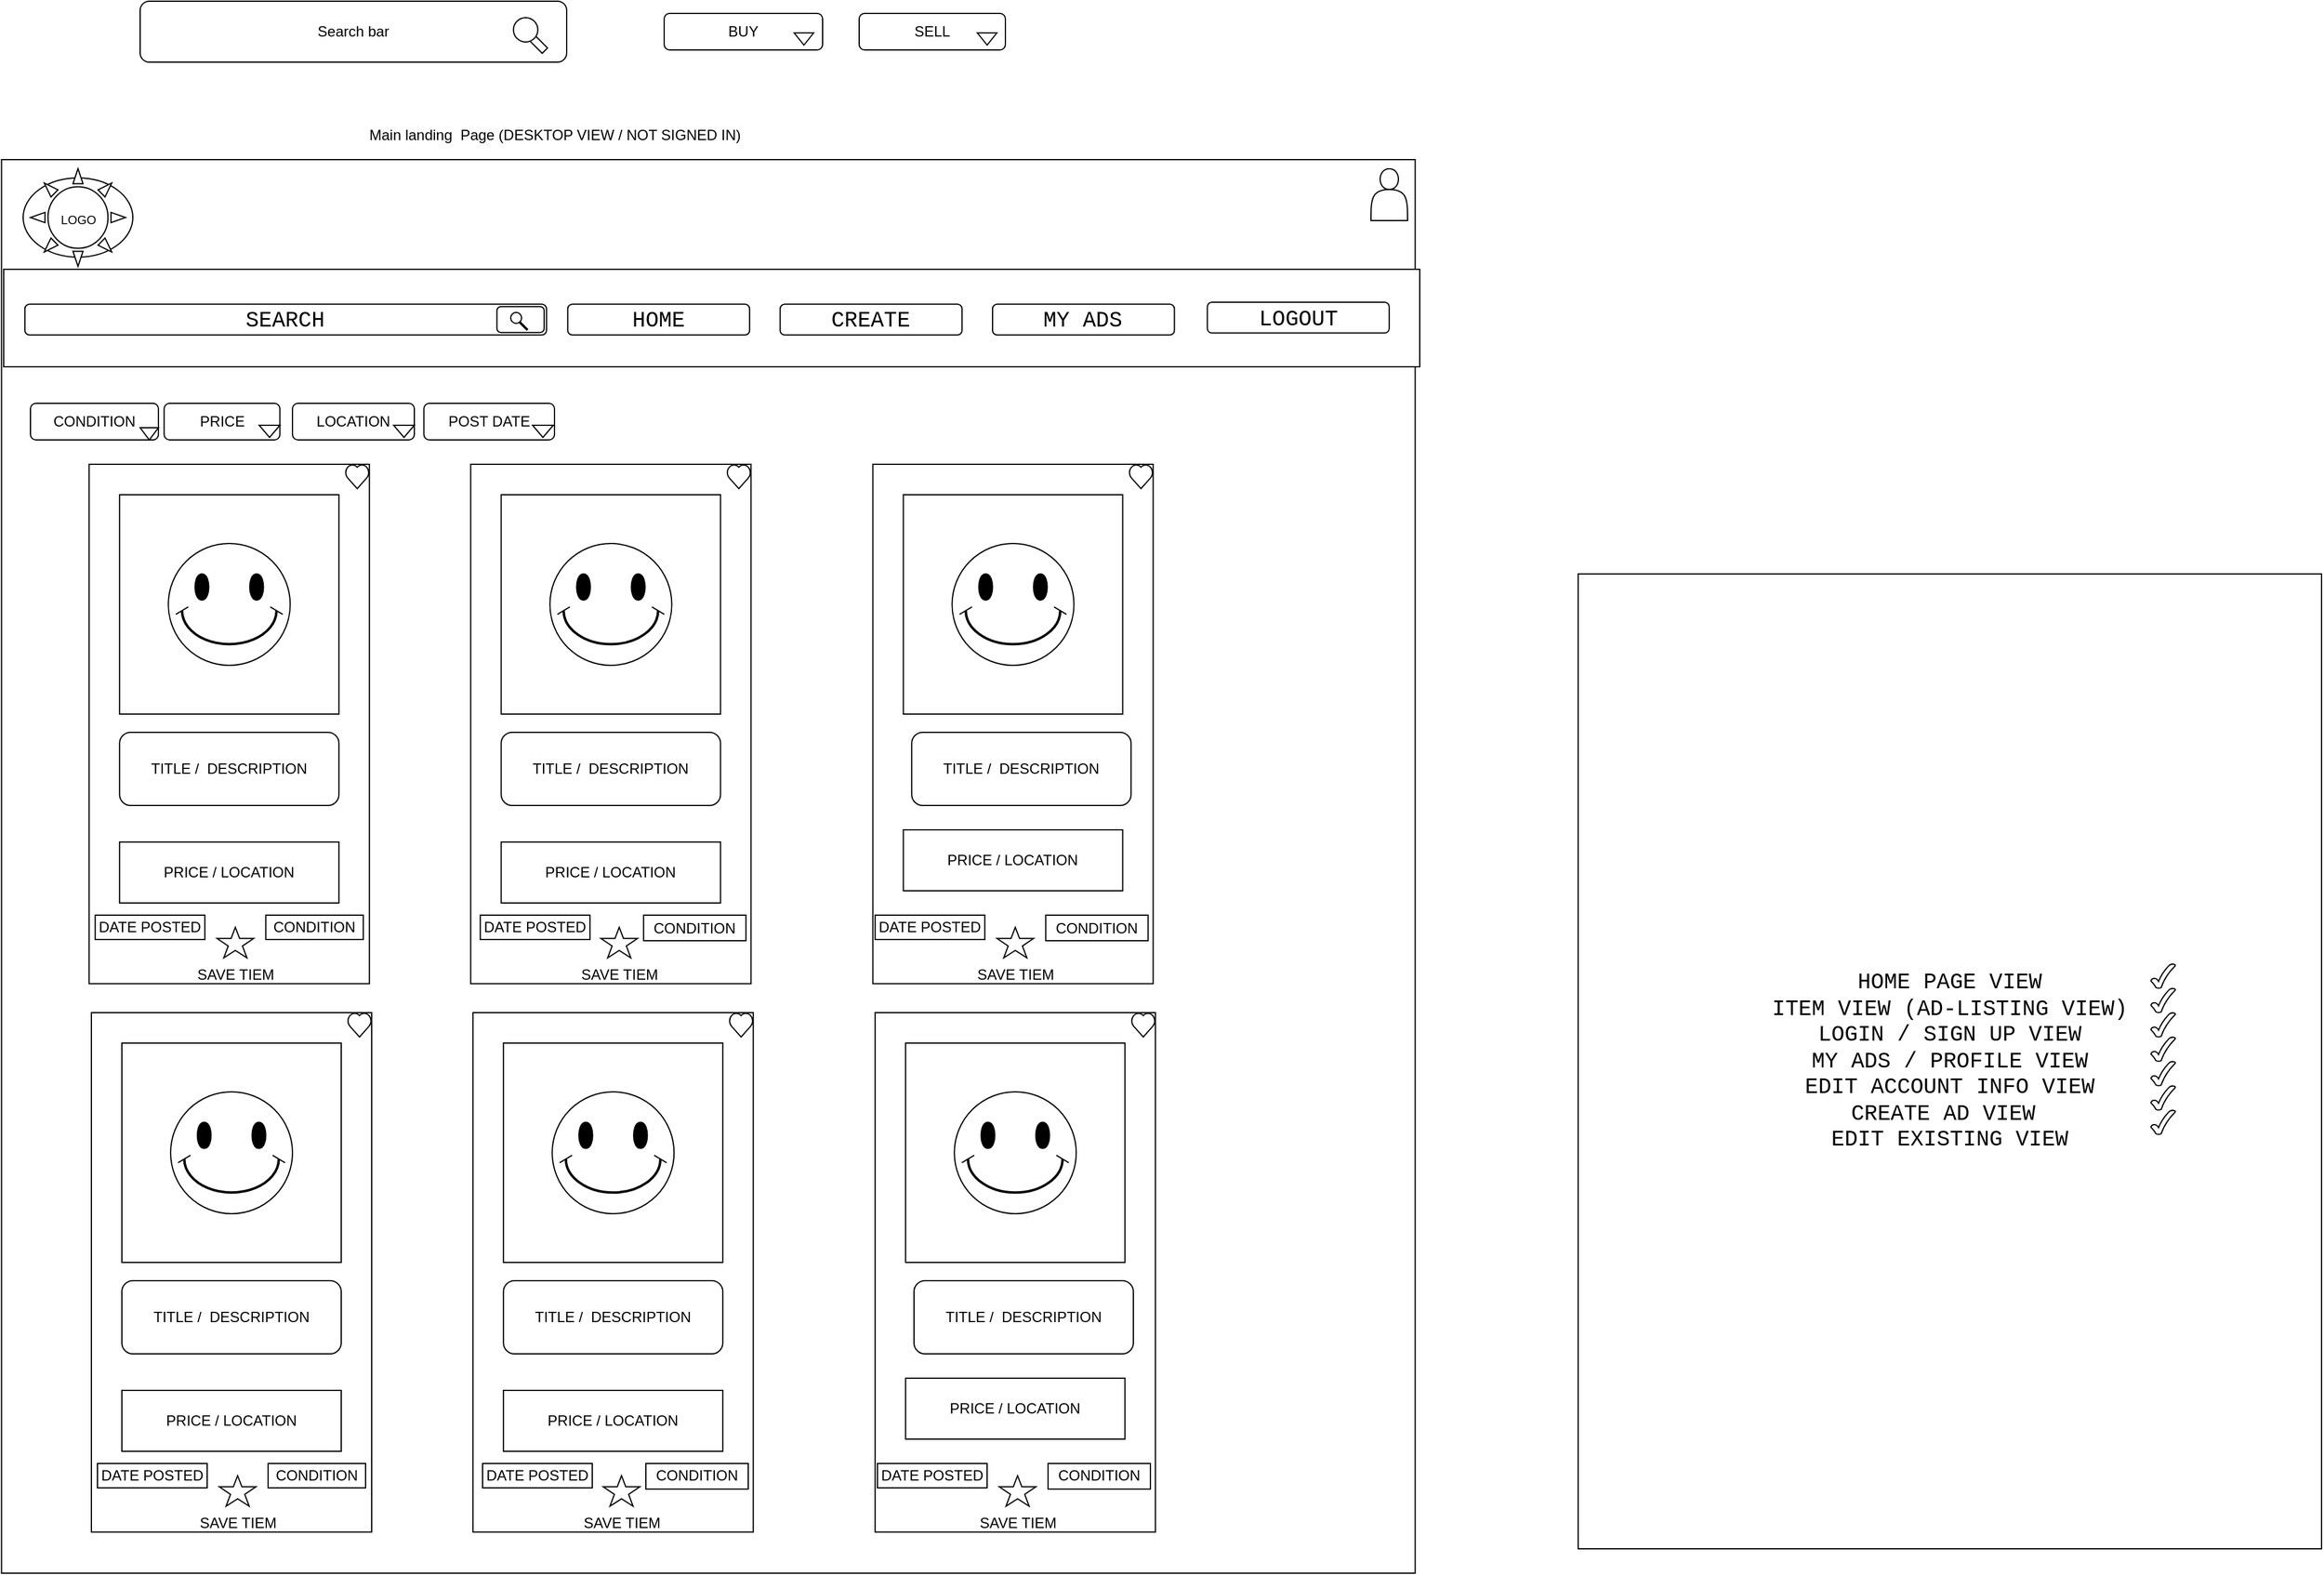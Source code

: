 <mxfile version="15.5.9" type="device" pages="8"><diagram id="jUFLFQtUNHHdwCQUJw35" name="Page-4"><mxGraphModel dx="1627" dy="1834" grid="1" gridSize="10" guides="1" tooltips="1" connect="1" arrows="1" fold="1" page="1" pageScale="1" pageWidth="850" pageHeight="1100" math="0" shadow="0"><root><mxCell id="IGGdDmIo8pfKdGdZQKrg-0"/><mxCell id="IGGdDmIo8pfKdGdZQKrg-1" parent="IGGdDmIo8pfKdGdZQKrg-0"/><mxCell id="IGGdDmIo8pfKdGdZQKrg-2" value="" style="whiteSpace=wrap;html=1;aspect=fixed;" vertex="1" parent="IGGdDmIo8pfKdGdZQKrg-1"><mxGeometry x="46.25" width="1160" height="1160" as="geometry"/></mxCell><mxCell id="IGGdDmIo8pfKdGdZQKrg-3" value="Main landing&amp;nbsp; Page (DESKTOP VIEW / NOT SIGNED IN)" style="text;html=1;align=center;verticalAlign=middle;resizable=0;points=[];autosize=1;strokeColor=none;fillColor=none;" vertex="1" parent="IGGdDmIo8pfKdGdZQKrg-1"><mxGeometry x="340" y="-30" width="320" height="20" as="geometry"/></mxCell><mxCell id="rW3cok9Wd4oLz2JDNc2L-0" value="" style="group" vertex="1" connectable="0" parent="IGGdDmIo8pfKdGdZQKrg-1"><mxGeometry x="160" y="-130" width="350" height="50" as="geometry"/></mxCell><mxCell id="IGGdDmIo8pfKdGdZQKrg-5" value="Search bar" style="rounded=1;whiteSpace=wrap;html=1;" vertex="1" parent="rW3cok9Wd4oLz2JDNc2L-0"><mxGeometry width="350" height="50" as="geometry"/></mxCell><mxCell id="RjWxm8dGCGfZcoYBKTN3-92" value="" style="rounded=0;whiteSpace=wrap;html=1;rotation=45;" vertex="1" parent="rW3cok9Wd4oLz2JDNc2L-0"><mxGeometry x="315.04" y="30.44" width="20" height="6.12" as="geometry"/></mxCell><mxCell id="RjWxm8dGCGfZcoYBKTN3-91" value="" style="ellipse;whiteSpace=wrap;html=1;aspect=fixed;" vertex="1" parent="rW3cok9Wd4oLz2JDNc2L-0"><mxGeometry x="306.33" y="13.44" width="20" height="20" as="geometry"/></mxCell><mxCell id="rW3cok9Wd4oLz2JDNc2L-1" value="" style="group" vertex="1" connectable="0" parent="IGGdDmIo8pfKdGdZQKrg-1"><mxGeometry x="590" y="-120" width="130" height="30" as="geometry"/></mxCell><mxCell id="RjWxm8dGCGfZcoYBKTN3-50" value="BUY" style="rounded=1;whiteSpace=wrap;html=1;" vertex="1" parent="rW3cok9Wd4oLz2JDNc2L-1"><mxGeometry width="130" height="30" as="geometry"/></mxCell><mxCell id="RjWxm8dGCGfZcoYBKTN3-61" value="" style="triangle;whiteSpace=wrap;html=1;rotation=90;" vertex="1" parent="rW3cok9Wd4oLz2JDNc2L-1"><mxGeometry x="109.68" y="13" width="10" height="16" as="geometry"/></mxCell><mxCell id="rW3cok9Wd4oLz2JDNc2L-2" value="" style="group" vertex="1" connectable="0" parent="IGGdDmIo8pfKdGdZQKrg-1"><mxGeometry x="750" y="-120" width="120" height="30" as="geometry"/></mxCell><mxCell id="RjWxm8dGCGfZcoYBKTN3-51" value="SELL" style="rounded=1;whiteSpace=wrap;html=1;" vertex="1" parent="rW3cok9Wd4oLz2JDNc2L-2"><mxGeometry width="120" height="30" as="geometry"/></mxCell><mxCell id="RjWxm8dGCGfZcoYBKTN3-58" value="" style="triangle;whiteSpace=wrap;html=1;rotation=90;" vertex="1" parent="rW3cok9Wd4oLz2JDNc2L-2"><mxGeometry x="100" y="13" width="10" height="16" as="geometry"/></mxCell><mxCell id="rW3cok9Wd4oLz2JDNc2L-4" value="" style="group" vertex="1" connectable="0" parent="IGGdDmIo8pfKdGdZQKrg-1"><mxGeometry x="70" y="200" width="105" height="30" as="geometry"/></mxCell><mxCell id="RjWxm8dGCGfZcoYBKTN3-46" value="CONDITION" style="rounded=1;whiteSpace=wrap;html=1;" vertex="1" parent="rW3cok9Wd4oLz2JDNc2L-4"><mxGeometry width="105" height="30" as="geometry"/></mxCell><mxCell id="RjWxm8dGCGfZcoYBKTN3-89" value="" style="triangle;whiteSpace=wrap;html=1;rotation=90;" vertex="1" parent="rW3cok9Wd4oLz2JDNc2L-4"><mxGeometry x="92.5" y="17.5" width="10" height="15" as="geometry"/></mxCell><mxCell id="rW3cok9Wd4oLz2JDNc2L-5" value="" style="group" vertex="1" connectable="0" parent="IGGdDmIo8pfKdGdZQKrg-1"><mxGeometry x="179.68" y="200" width="95" height="30" as="geometry"/></mxCell><mxCell id="RjWxm8dGCGfZcoYBKTN3-47" value="PRICE" style="rounded=1;whiteSpace=wrap;html=1;" vertex="1" parent="rW3cok9Wd4oLz2JDNc2L-5"><mxGeometry width="95" height="30" as="geometry"/></mxCell><mxCell id="RjWxm8dGCGfZcoYBKTN3-85" value="" style="triangle;whiteSpace=wrap;html=1;rotation=90;" vertex="1" parent="rW3cok9Wd4oLz2JDNc2L-5"><mxGeometry x="81.5" y="14.5" width="10" height="17" as="geometry"/></mxCell><mxCell id="rW3cok9Wd4oLz2JDNc2L-6" value="" style="group" vertex="1" connectable="0" parent="IGGdDmIo8pfKdGdZQKrg-1"><mxGeometry x="285" y="200" width="100" height="30" as="geometry"/></mxCell><mxCell id="RjWxm8dGCGfZcoYBKTN3-49" value="LOCATION" style="rounded=1;whiteSpace=wrap;html=1;" vertex="1" parent="rW3cok9Wd4oLz2JDNc2L-6"><mxGeometry width="100" height="30" as="geometry"/></mxCell><mxCell id="RjWxm8dGCGfZcoYBKTN3-86" value="" style="triangle;whiteSpace=wrap;html=1;rotation=90;" vertex="1" parent="rW3cok9Wd4oLz2JDNc2L-6"><mxGeometry x="86.5" y="14.5" width="10" height="17" as="geometry"/></mxCell><mxCell id="rW3cok9Wd4oLz2JDNc2L-7" value="" style="group" vertex="1" connectable="0" parent="IGGdDmIo8pfKdGdZQKrg-1"><mxGeometry x="392.81" y="200" width="107.19" height="30" as="geometry"/></mxCell><mxCell id="RjWxm8dGCGfZcoYBKTN3-48" value="POST DATE" style="rounded=1;whiteSpace=wrap;html=1;" vertex="1" parent="rW3cok9Wd4oLz2JDNc2L-7"><mxGeometry width="107.19" height="30" as="geometry"/></mxCell><mxCell id="RjWxm8dGCGfZcoYBKTN3-87" value="" style="triangle;whiteSpace=wrap;html=1;rotation=90;" vertex="1" parent="rW3cok9Wd4oLz2JDNc2L-7"><mxGeometry x="92.69" y="14.5" width="10" height="17" as="geometry"/></mxCell><mxCell id="rW3cok9Wd4oLz2JDNc2L-8" value="" style="group" vertex="1" connectable="0" parent="IGGdDmIo8pfKdGdZQKrg-1"><mxGeometry x="118.125" y="250.005" width="230" height="426.25" as="geometry"/></mxCell><mxCell id="RjWxm8dGCGfZcoYBKTN3-13" value="" style="rounded=0;whiteSpace=wrap;html=1;rotation=-90;" vertex="1" parent="rW3cok9Wd4oLz2JDNc2L-8"><mxGeometry x="-98.125" y="98.125" width="426.25" height="230" as="geometry"/></mxCell><mxCell id="RjWxm8dGCGfZcoYBKTN3-14" value="PIC OF ITEM" style="whiteSpace=wrap;html=1;aspect=fixed;" vertex="1" parent="rW3cok9Wd4oLz2JDNc2L-8"><mxGeometry x="24.995" y="24.995" width="180" height="180" as="geometry"/></mxCell><mxCell id="RjWxm8dGCGfZcoYBKTN3-16" value="TITLE /&amp;nbsp; DESCRIPTION" style="rounded=1;whiteSpace=wrap;html=1;" vertex="1" parent="rW3cok9Wd4oLz2JDNc2L-8"><mxGeometry x="24.995" y="219.995" width="180" height="60" as="geometry"/></mxCell><mxCell id="RjWxm8dGCGfZcoYBKTN3-17" value="PRICE / LOCATION" style="rounded=0;whiteSpace=wrap;html=1;" vertex="1" parent="rW3cok9Wd4oLz2JDNc2L-8"><mxGeometry x="24.995" y="309.995" width="180" height="50" as="geometry"/></mxCell><mxCell id="RjWxm8dGCGfZcoYBKTN3-18" value="CONDITION" style="rounded=0;whiteSpace=wrap;html=1;" vertex="1" parent="rW3cok9Wd4oLz2JDNc2L-8"><mxGeometry x="144.995" y="369.995" width="80" height="20" as="geometry"/></mxCell><mxCell id="RjWxm8dGCGfZcoYBKTN3-19" value="DATE POSTED" style="rounded=0;whiteSpace=wrap;html=1;" vertex="1" parent="rW3cok9Wd4oLz2JDNc2L-8"><mxGeometry x="4.995" y="369.995" width="90" height="20" as="geometry"/></mxCell><mxCell id="RjWxm8dGCGfZcoYBKTN3-20" value="SAVE TIEM" style="verticalLabelPosition=bottom;verticalAlign=top;html=1;shape=mxgraph.basic.star" vertex="1" parent="rW3cok9Wd4oLz2JDNc2L-8"><mxGeometry x="104.995" y="379.995" width="30" height="25" as="geometry"/></mxCell><mxCell id="IJAjDFNIQWrmZ_DPyEX1-2" value="" style="verticalLabelPosition=bottom;verticalAlign=top;html=1;shape=mxgraph.basic.smiley;fontSize=10;" vertex="1" parent="rW3cok9Wd4oLz2JDNc2L-8"><mxGeometry x="65.005" y="64.995" width="100" height="100" as="geometry"/></mxCell><mxCell id="wEACba5LLZToYQZ7mBUZ-0" value="" style="verticalLabelPosition=bottom;verticalAlign=top;html=1;shape=mxgraph.basic.heart;fontFamily=Courier New;fontSize=18;" vertex="1" parent="rW3cok9Wd4oLz2JDNc2L-8"><mxGeometry x="210" width="20" height="20" as="geometry"/></mxCell><mxCell id="rW3cok9Wd4oLz2JDNc2L-9" value="" style="group" vertex="1" connectable="0" parent="IGGdDmIo8pfKdGdZQKrg-1"><mxGeometry x="431.245" y="250.005" width="230" height="426.25" as="geometry"/></mxCell><mxCell id="RjWxm8dGCGfZcoYBKTN3-27" value="" style="rounded=0;whiteSpace=wrap;html=1;rotation=-90;" vertex="1" parent="rW3cok9Wd4oLz2JDNc2L-9"><mxGeometry x="-98.125" y="98.125" width="426.25" height="230" as="geometry"/></mxCell><mxCell id="RjWxm8dGCGfZcoYBKTN3-28" value="PIC OF ITEM" style="whiteSpace=wrap;html=1;aspect=fixed;" vertex="1" parent="rW3cok9Wd4oLz2JDNc2L-9"><mxGeometry x="25.005" y="24.995" width="180" height="180" as="geometry"/></mxCell><mxCell id="RjWxm8dGCGfZcoYBKTN3-29" value="TITLE /&amp;nbsp; DESCRIPTION" style="rounded=1;whiteSpace=wrap;html=1;" vertex="1" parent="rW3cok9Wd4oLz2JDNc2L-9"><mxGeometry x="25.005" y="219.995" width="180" height="60" as="geometry"/></mxCell><mxCell id="RjWxm8dGCGfZcoYBKTN3-30" value="PRICE / LOCATION" style="rounded=0;whiteSpace=wrap;html=1;" vertex="1" parent="rW3cok9Wd4oLz2JDNc2L-9"><mxGeometry x="25.005" y="309.995" width="180" height="50" as="geometry"/></mxCell><mxCell id="RjWxm8dGCGfZcoYBKTN3-31" value="CONDITION" style="rounded=0;whiteSpace=wrap;html=1;" vertex="1" parent="rW3cok9Wd4oLz2JDNc2L-9"><mxGeometry x="141.875" y="369.995" width="84" height="21" as="geometry"/></mxCell><mxCell id="RjWxm8dGCGfZcoYBKTN3-32" value="DATE POSTED" style="rounded=0;whiteSpace=wrap;html=1;" vertex="1" parent="rW3cok9Wd4oLz2JDNc2L-9"><mxGeometry x="7.875" y="369.995" width="90" height="20" as="geometry"/></mxCell><mxCell id="RjWxm8dGCGfZcoYBKTN3-33" value="SAVE TIEM" style="verticalLabelPosition=bottom;verticalAlign=top;html=1;shape=mxgraph.basic.star" vertex="1" parent="rW3cok9Wd4oLz2JDNc2L-9"><mxGeometry x="106.875" y="379.995" width="30" height="25" as="geometry"/></mxCell><mxCell id="IJAjDFNIQWrmZ_DPyEX1-3" value="" style="verticalLabelPosition=bottom;verticalAlign=top;html=1;shape=mxgraph.basic.smiley;fontSize=10;" vertex="1" parent="rW3cok9Wd4oLz2JDNc2L-9"><mxGeometry x="65.005" y="64.995" width="100" height="100" as="geometry"/></mxCell><mxCell id="wEACba5LLZToYQZ7mBUZ-1" value="" style="verticalLabelPosition=bottom;verticalAlign=top;html=1;shape=mxgraph.basic.heart;fontFamily=Courier New;fontSize=18;" vertex="1" parent="rW3cok9Wd4oLz2JDNc2L-9"><mxGeometry x="210" width="20" height="20" as="geometry"/></mxCell><mxCell id="rW3cok9Wd4oLz2JDNc2L-10" value="" style="group" vertex="1" connectable="0" parent="IGGdDmIo8pfKdGdZQKrg-1"><mxGeometry x="761.245" y="250.005" width="230.0" height="426.25" as="geometry"/></mxCell><mxCell id="RjWxm8dGCGfZcoYBKTN3-37" value="" style="rounded=0;whiteSpace=wrap;html=1;rotation=-90;" vertex="1" parent="rW3cok9Wd4oLz2JDNc2L-10"><mxGeometry x="-98.125" y="98.125" width="426.25" height="230" as="geometry"/></mxCell><mxCell id="RjWxm8dGCGfZcoYBKTN3-38" value="PIC OF ITEM" style="whiteSpace=wrap;html=1;aspect=fixed;" vertex="1" parent="rW3cok9Wd4oLz2JDNc2L-10"><mxGeometry x="25.005" y="24.995" width="180" height="180" as="geometry"/></mxCell><mxCell id="RjWxm8dGCGfZcoYBKTN3-39" value="TITLE /&amp;nbsp; DESCRIPTION" style="rounded=1;whiteSpace=wrap;html=1;" vertex="1" parent="rW3cok9Wd4oLz2JDNc2L-10"><mxGeometry x="31.875" y="219.995" width="180" height="60" as="geometry"/></mxCell><mxCell id="RjWxm8dGCGfZcoYBKTN3-40" value="PRICE / LOCATION" style="rounded=0;whiteSpace=wrap;html=1;" vertex="1" parent="rW3cok9Wd4oLz2JDNc2L-10"><mxGeometry x="25.005" y="299.995" width="180" height="50" as="geometry"/></mxCell><mxCell id="RjWxm8dGCGfZcoYBKTN3-41" value="CONDITION" style="rounded=0;whiteSpace=wrap;html=1;" vertex="1" parent="rW3cok9Wd4oLz2JDNc2L-10"><mxGeometry x="141.875" y="369.995" width="84" height="21" as="geometry"/></mxCell><mxCell id="RjWxm8dGCGfZcoYBKTN3-42" value="DATE POSTED" style="rounded=0;whiteSpace=wrap;html=1;" vertex="1" parent="rW3cok9Wd4oLz2JDNc2L-10"><mxGeometry x="1.875" y="369.995" width="90" height="20" as="geometry"/></mxCell><mxCell id="RjWxm8dGCGfZcoYBKTN3-43" value="SAVE TIEM" style="verticalLabelPosition=bottom;verticalAlign=top;html=1;shape=mxgraph.basic.star" vertex="1" parent="rW3cok9Wd4oLz2JDNc2L-10"><mxGeometry x="101.875" y="379.995" width="30" height="25" as="geometry"/></mxCell><mxCell id="IJAjDFNIQWrmZ_DPyEX1-4" value="" style="verticalLabelPosition=bottom;verticalAlign=top;html=1;shape=mxgraph.basic.smiley;fontSize=10;" vertex="1" parent="rW3cok9Wd4oLz2JDNc2L-10"><mxGeometry x="65.005" y="64.995" width="100" height="100" as="geometry"/></mxCell><mxCell id="wEACba5LLZToYQZ7mBUZ-2" value="" style="verticalLabelPosition=bottom;verticalAlign=top;html=1;shape=mxgraph.basic.heart;fontFamily=Courier New;fontSize=18;" vertex="1" parent="rW3cok9Wd4oLz2JDNc2L-10"><mxGeometry x="210.0" y="-1.137e-13" width="20" height="20" as="geometry"/></mxCell><mxCell id="IJAjDFNIQWrmZ_DPyEX1-1" value="" style="group" vertex="1" connectable="0" parent="IGGdDmIo8pfKdGdZQKrg-1"><mxGeometry x="64" y="7.5" width="90" height="80" as="geometry"/></mxCell><mxCell id="ktTTEY4ZsDjWGnHzPYiJ-0" value="" style="ellipse;whiteSpace=wrap;html=1;fontSize=10;align=center;" vertex="1" parent="IJAjDFNIQWrmZ_DPyEX1-1"><mxGeometry y="7.5" width="90" height="65" as="geometry"/></mxCell><mxCell id="ktTTEY4ZsDjWGnHzPYiJ-1" value="" style="verticalLabelPosition=bottom;verticalAlign=top;html=1;shape=mxgraph.basic.sun;fontSize=10;" vertex="1" parent="IJAjDFNIQWrmZ_DPyEX1-1"><mxGeometry x="6" width="78" height="80" as="geometry"/></mxCell><mxCell id="IJAjDFNIQWrmZ_DPyEX1-0" value="LOGO" style="text;html=1;align=center;verticalAlign=middle;resizable=0;points=[];autosize=1;strokeColor=none;fillColor=none;fontSize=10;" vertex="1" parent="IJAjDFNIQWrmZ_DPyEX1-1"><mxGeometry x="25" y="31.5" width="40" height="20" as="geometry"/></mxCell><mxCell id="fXXwrFzUhqK7VHiS4EuD-0" value="" style="group" vertex="1" connectable="0" parent="IGGdDmIo8pfKdGdZQKrg-1"><mxGeometry x="48" y="90" width="1162" height="82.5" as="geometry"/></mxCell><mxCell id="fXXwrFzUhqK7VHiS4EuD-1" value="" style="rounded=0;whiteSpace=wrap;html=1;fontFamily=Courier New;fontSize=24;align=center;" vertex="1" parent="fXXwrFzUhqK7VHiS4EuD-0"><mxGeometry width="1162" height="80" as="geometry"/></mxCell><mxCell id="fXXwrFzUhqK7VHiS4EuD-2" value="&lt;font style=&quot;font-size: 18px&quot;&gt;LOGOUT&lt;/font&gt;" style="rounded=1;whiteSpace=wrap;html=1;fontFamily=Courier New;fontSize=24;align=center;" vertex="1" parent="fXXwrFzUhqK7VHiS4EuD-0"><mxGeometry x="987.7" y="27.026" width="149.24" height="25.273" as="geometry"/></mxCell><mxCell id="fXXwrFzUhqK7VHiS4EuD-3" value="&lt;font style=&quot;font-size: 18px&quot;&gt;MY ADS&lt;/font&gt;" style="rounded=1;whiteSpace=wrap;html=1;fontFamily=Courier New;fontSize=24;align=center;" vertex="1" parent="fXXwrFzUhqK7VHiS4EuD-0"><mxGeometry x="811.463" y="28.608" width="149.24" height="25.273" as="geometry"/></mxCell><mxCell id="fXXwrFzUhqK7VHiS4EuD-4" value="&lt;font style=&quot;font-size: 18px&quot;&gt;CREATE&lt;/font&gt;" style="rounded=1;whiteSpace=wrap;html=1;fontFamily=Courier New;fontSize=24;align=center;" vertex="1" parent="fXXwrFzUhqK7VHiS4EuD-0"><mxGeometry x="637.163" y="28.608" width="149.24" height="25.273" as="geometry"/></mxCell><mxCell id="fXXwrFzUhqK7VHiS4EuD-5" value="&lt;font style=&quot;font-size: 18px&quot;&gt;HOME&lt;/font&gt;" style="rounded=1;whiteSpace=wrap;html=1;fontFamily=Courier New;fontSize=24;align=center;" vertex="1" parent="fXXwrFzUhqK7VHiS4EuD-0"><mxGeometry x="462.863" y="28.608" width="149.24" height="25.273" as="geometry"/></mxCell><mxCell id="fXXwrFzUhqK7VHiS4EuD-6" value="&lt;font style=&quot;font-size: 18px&quot;&gt;SEARCH&lt;/font&gt;" style="rounded=1;whiteSpace=wrap;html=1;fontFamily=Courier New;fontSize=24;align=center;" vertex="1" parent="fXXwrFzUhqK7VHiS4EuD-0"><mxGeometry x="17.43" y="28.608" width="428.003" height="25.273" as="geometry"/></mxCell><mxCell id="fXXwrFzUhqK7VHiS4EuD-7" value="" style="group" vertex="1" connectable="0" parent="fXXwrFzUhqK7VHiS4EuD-0"><mxGeometry x="404.763" y="30.656" width="38.733" height="21.188" as="geometry"/></mxCell><mxCell id="fXXwrFzUhqK7VHiS4EuD-8" value="" style="rounded=1;whiteSpace=wrap;html=1;" vertex="1" parent="fXXwrFzUhqK7VHiS4EuD-7"><mxGeometry width="38.733" height="21.188" as="geometry"/></mxCell><mxCell id="fXXwrFzUhqK7VHiS4EuD-9" value="" style="line;strokeWidth=2;html=1;rotation=45;" vertex="1" parent="fXXwrFzUhqK7VHiS4EuD-7"><mxGeometry x="11.353" y="11.16" width="16.139" height="4.514" as="geometry"/></mxCell><mxCell id="fXXwrFzUhqK7VHiS4EuD-10" value="" style="ellipse;whiteSpace=wrap;html=1;aspect=fixed;" vertex="1" parent="fXXwrFzUhqK7VHiS4EuD-7"><mxGeometry x="11.297" y="4.762" width="8.938" height="8.938" as="geometry"/></mxCell><mxCell id="ILL4W8guCfDn1_-4XvA--0" value="HOME PAGE VIEW&lt;br&gt;ITEM VIEW (AD-LISTING VIEW)&lt;br&gt;LOGIN / SIGN UP VIEW&lt;br&gt;MY ADS / PROFILE VIEW&lt;br&gt;EDIT ACCOUNT INFO VIEW&lt;br&gt;CREATE AD VIEW&amp;nbsp;&lt;br&gt;EDIT EXISTING VIEW" style="rounded=0;whiteSpace=wrap;html=1;fontFamily=Courier New;fontSize=18;align=center;" vertex="1" parent="IGGdDmIo8pfKdGdZQKrg-1"><mxGeometry x="1340" y="340" width="610" height="800" as="geometry"/></mxCell><mxCell id="UWdL3pWM-TKbeJKsGHOV-0" value="" style="shape=actor;whiteSpace=wrap;html=1;fontSize=24;align=center;" vertex="1" parent="IGGdDmIo8pfKdGdZQKrg-1"><mxGeometry x="1170" y="7.5" width="30" height="42.5" as="geometry"/></mxCell><mxCell id="K14jdmejbZWDI9Ko7yIX-0" value="" style="group" vertex="1" connectable="0" parent="IGGdDmIo8pfKdGdZQKrg-1"><mxGeometry x="119.995" y="699.995" width="230" height="426.25" as="geometry"/></mxCell><mxCell id="K14jdmejbZWDI9Ko7yIX-1" value="" style="rounded=0;whiteSpace=wrap;html=1;rotation=-90;" vertex="1" parent="K14jdmejbZWDI9Ko7yIX-0"><mxGeometry x="-98.125" y="98.125" width="426.25" height="230" as="geometry"/></mxCell><mxCell id="K14jdmejbZWDI9Ko7yIX-2" value="PIC OF ITEM" style="whiteSpace=wrap;html=1;aspect=fixed;" vertex="1" parent="K14jdmejbZWDI9Ko7yIX-0"><mxGeometry x="24.995" y="24.995" width="180" height="180" as="geometry"/></mxCell><mxCell id="K14jdmejbZWDI9Ko7yIX-3" value="TITLE /&amp;nbsp; DESCRIPTION" style="rounded=1;whiteSpace=wrap;html=1;" vertex="1" parent="K14jdmejbZWDI9Ko7yIX-0"><mxGeometry x="24.995" y="219.995" width="180" height="60" as="geometry"/></mxCell><mxCell id="K14jdmejbZWDI9Ko7yIX-4" value="PRICE / LOCATION" style="rounded=0;whiteSpace=wrap;html=1;" vertex="1" parent="K14jdmejbZWDI9Ko7yIX-0"><mxGeometry x="24.995" y="309.995" width="180" height="50" as="geometry"/></mxCell><mxCell id="K14jdmejbZWDI9Ko7yIX-5" value="CONDITION" style="rounded=0;whiteSpace=wrap;html=1;" vertex="1" parent="K14jdmejbZWDI9Ko7yIX-0"><mxGeometry x="144.995" y="369.995" width="80" height="20" as="geometry"/></mxCell><mxCell id="K14jdmejbZWDI9Ko7yIX-6" value="DATE POSTED" style="rounded=0;whiteSpace=wrap;html=1;" vertex="1" parent="K14jdmejbZWDI9Ko7yIX-0"><mxGeometry x="4.995" y="369.995" width="90" height="20" as="geometry"/></mxCell><mxCell id="K14jdmejbZWDI9Ko7yIX-7" value="SAVE TIEM" style="verticalLabelPosition=bottom;verticalAlign=top;html=1;shape=mxgraph.basic.star" vertex="1" parent="K14jdmejbZWDI9Ko7yIX-0"><mxGeometry x="104.995" y="379.995" width="30" height="25" as="geometry"/></mxCell><mxCell id="K14jdmejbZWDI9Ko7yIX-8" value="" style="verticalLabelPosition=bottom;verticalAlign=top;html=1;shape=mxgraph.basic.smiley;fontSize=10;" vertex="1" parent="K14jdmejbZWDI9Ko7yIX-0"><mxGeometry x="65.005" y="64.995" width="100" height="100" as="geometry"/></mxCell><mxCell id="K14jdmejbZWDI9Ko7yIX-9" value="" style="verticalLabelPosition=bottom;verticalAlign=top;html=1;shape=mxgraph.basic.heart;fontFamily=Courier New;fontSize=18;" vertex="1" parent="K14jdmejbZWDI9Ko7yIX-0"><mxGeometry x="210" width="20" height="20" as="geometry"/></mxCell><mxCell id="K14jdmejbZWDI9Ko7yIX-10" value="" style="group" vertex="1" connectable="0" parent="IGGdDmIo8pfKdGdZQKrg-1"><mxGeometry x="433.115" y="699.995" width="230" height="426.25" as="geometry"/></mxCell><mxCell id="K14jdmejbZWDI9Ko7yIX-11" value="" style="rounded=0;whiteSpace=wrap;html=1;rotation=-90;" vertex="1" parent="K14jdmejbZWDI9Ko7yIX-10"><mxGeometry x="-98.125" y="98.125" width="426.25" height="230" as="geometry"/></mxCell><mxCell id="K14jdmejbZWDI9Ko7yIX-12" value="PIC OF ITEM" style="whiteSpace=wrap;html=1;aspect=fixed;" vertex="1" parent="K14jdmejbZWDI9Ko7yIX-10"><mxGeometry x="25.005" y="24.995" width="180" height="180" as="geometry"/></mxCell><mxCell id="K14jdmejbZWDI9Ko7yIX-13" value="TITLE /&amp;nbsp; DESCRIPTION" style="rounded=1;whiteSpace=wrap;html=1;" vertex="1" parent="K14jdmejbZWDI9Ko7yIX-10"><mxGeometry x="25.005" y="219.995" width="180" height="60" as="geometry"/></mxCell><mxCell id="K14jdmejbZWDI9Ko7yIX-14" value="PRICE / LOCATION" style="rounded=0;whiteSpace=wrap;html=1;" vertex="1" parent="K14jdmejbZWDI9Ko7yIX-10"><mxGeometry x="25.005" y="309.995" width="180" height="50" as="geometry"/></mxCell><mxCell id="K14jdmejbZWDI9Ko7yIX-15" value="CONDITION" style="rounded=0;whiteSpace=wrap;html=1;" vertex="1" parent="K14jdmejbZWDI9Ko7yIX-10"><mxGeometry x="141.875" y="369.995" width="84" height="21" as="geometry"/></mxCell><mxCell id="K14jdmejbZWDI9Ko7yIX-16" value="DATE POSTED" style="rounded=0;whiteSpace=wrap;html=1;" vertex="1" parent="K14jdmejbZWDI9Ko7yIX-10"><mxGeometry x="7.875" y="369.995" width="90" height="20" as="geometry"/></mxCell><mxCell id="K14jdmejbZWDI9Ko7yIX-17" value="SAVE TIEM" style="verticalLabelPosition=bottom;verticalAlign=top;html=1;shape=mxgraph.basic.star" vertex="1" parent="K14jdmejbZWDI9Ko7yIX-10"><mxGeometry x="106.875" y="379.995" width="30" height="25" as="geometry"/></mxCell><mxCell id="K14jdmejbZWDI9Ko7yIX-18" value="" style="verticalLabelPosition=bottom;verticalAlign=top;html=1;shape=mxgraph.basic.smiley;fontSize=10;" vertex="1" parent="K14jdmejbZWDI9Ko7yIX-10"><mxGeometry x="65.005" y="64.995" width="100" height="100" as="geometry"/></mxCell><mxCell id="K14jdmejbZWDI9Ko7yIX-19" value="" style="verticalLabelPosition=bottom;verticalAlign=top;html=1;shape=mxgraph.basic.heart;fontFamily=Courier New;fontSize=18;" vertex="1" parent="K14jdmejbZWDI9Ko7yIX-10"><mxGeometry x="210" width="20" height="20" as="geometry"/></mxCell><mxCell id="K14jdmejbZWDI9Ko7yIX-20" value="" style="group" vertex="1" connectable="0" parent="IGGdDmIo8pfKdGdZQKrg-1"><mxGeometry x="763.115" y="699.995" width="230.0" height="426.25" as="geometry"/></mxCell><mxCell id="K14jdmejbZWDI9Ko7yIX-21" value="" style="rounded=0;whiteSpace=wrap;html=1;rotation=-90;" vertex="1" parent="K14jdmejbZWDI9Ko7yIX-20"><mxGeometry x="-98.125" y="98.125" width="426.25" height="230" as="geometry"/></mxCell><mxCell id="K14jdmejbZWDI9Ko7yIX-22" value="PIC OF ITEM" style="whiteSpace=wrap;html=1;aspect=fixed;" vertex="1" parent="K14jdmejbZWDI9Ko7yIX-20"><mxGeometry x="25.005" y="24.995" width="180" height="180" as="geometry"/></mxCell><mxCell id="K14jdmejbZWDI9Ko7yIX-23" value="TITLE /&amp;nbsp; DESCRIPTION" style="rounded=1;whiteSpace=wrap;html=1;" vertex="1" parent="K14jdmejbZWDI9Ko7yIX-20"><mxGeometry x="31.875" y="219.995" width="180" height="60" as="geometry"/></mxCell><mxCell id="K14jdmejbZWDI9Ko7yIX-24" value="PRICE / LOCATION" style="rounded=0;whiteSpace=wrap;html=1;" vertex="1" parent="K14jdmejbZWDI9Ko7yIX-20"><mxGeometry x="25.005" y="299.995" width="180" height="50" as="geometry"/></mxCell><mxCell id="K14jdmejbZWDI9Ko7yIX-25" value="CONDITION" style="rounded=0;whiteSpace=wrap;html=1;" vertex="1" parent="K14jdmejbZWDI9Ko7yIX-20"><mxGeometry x="141.875" y="369.995" width="84" height="21" as="geometry"/></mxCell><mxCell id="K14jdmejbZWDI9Ko7yIX-26" value="DATE POSTED" style="rounded=0;whiteSpace=wrap;html=1;" vertex="1" parent="K14jdmejbZWDI9Ko7yIX-20"><mxGeometry x="1.875" y="369.995" width="90" height="20" as="geometry"/></mxCell><mxCell id="K14jdmejbZWDI9Ko7yIX-27" value="SAVE TIEM" style="verticalLabelPosition=bottom;verticalAlign=top;html=1;shape=mxgraph.basic.star" vertex="1" parent="K14jdmejbZWDI9Ko7yIX-20"><mxGeometry x="101.875" y="379.995" width="30" height="25" as="geometry"/></mxCell><mxCell id="K14jdmejbZWDI9Ko7yIX-28" value="" style="verticalLabelPosition=bottom;verticalAlign=top;html=1;shape=mxgraph.basic.smiley;fontSize=10;" vertex="1" parent="K14jdmejbZWDI9Ko7yIX-20"><mxGeometry x="65.005" y="64.995" width="100" height="100" as="geometry"/></mxCell><mxCell id="K14jdmejbZWDI9Ko7yIX-29" value="" style="verticalLabelPosition=bottom;verticalAlign=top;html=1;shape=mxgraph.basic.heart;fontFamily=Courier New;fontSize=18;" vertex="1" parent="K14jdmejbZWDI9Ko7yIX-20"><mxGeometry x="210.0" y="-1.137e-13" width="20" height="20" as="geometry"/></mxCell><mxCell id="AfMYccAZhNuzKWQzAANR-0" value="" style="group" vertex="1" connectable="0" parent="IGGdDmIo8pfKdGdZQKrg-1"><mxGeometry x="1810" y="660" width="20" height="140" as="geometry"/></mxCell><mxCell id="ULNKV2bmoDeNpgdgtul5-0" value="" style="verticalLabelPosition=bottom;verticalAlign=top;html=1;shape=mxgraph.basic.tick;fontFamily=Courier New;fontSize=18;" vertex="1" parent="AfMYccAZhNuzKWQzAANR-0"><mxGeometry width="20" height="20" as="geometry"/></mxCell><mxCell id="ULNKV2bmoDeNpgdgtul5-1" value="" style="verticalLabelPosition=bottom;verticalAlign=top;html=1;shape=mxgraph.basic.tick;fontFamily=Courier New;fontSize=18;" vertex="1" parent="AfMYccAZhNuzKWQzAANR-0"><mxGeometry y="20" width="20" height="20" as="geometry"/></mxCell><mxCell id="ULNKV2bmoDeNpgdgtul5-2" value="" style="verticalLabelPosition=bottom;verticalAlign=top;html=1;shape=mxgraph.basic.tick;fontFamily=Courier New;fontSize=18;" vertex="1" parent="AfMYccAZhNuzKWQzAANR-0"><mxGeometry y="40" width="20" height="20" as="geometry"/></mxCell><mxCell id="ULNKV2bmoDeNpgdgtul5-3" value="" style="verticalLabelPosition=bottom;verticalAlign=top;html=1;shape=mxgraph.basic.tick;fontFamily=Courier New;fontSize=18;" vertex="1" parent="AfMYccAZhNuzKWQzAANR-0"><mxGeometry y="60" width="20" height="20" as="geometry"/></mxCell><mxCell id="ULNKV2bmoDeNpgdgtul5-4" value="" style="verticalLabelPosition=bottom;verticalAlign=top;html=1;shape=mxgraph.basic.tick;fontFamily=Courier New;fontSize=18;" vertex="1" parent="AfMYccAZhNuzKWQzAANR-0"><mxGeometry y="80" width="20" height="20" as="geometry"/></mxCell><mxCell id="mh1zM3bmd4v3JeDW8OLt-0" value="" style="verticalLabelPosition=bottom;verticalAlign=top;html=1;shape=mxgraph.basic.tick;fontFamily=Courier New;fontSize=18;" vertex="1" parent="AfMYccAZhNuzKWQzAANR-0"><mxGeometry y="100" width="20" height="20" as="geometry"/></mxCell><mxCell id="mh1zM3bmd4v3JeDW8OLt-1" value="" style="verticalLabelPosition=bottom;verticalAlign=top;html=1;shape=mxgraph.basic.tick;fontFamily=Courier New;fontSize=18;" vertex="1" parent="AfMYccAZhNuzKWQzAANR-0"><mxGeometry y="120" width="20" height="20" as="geometry"/></mxCell></root></mxGraphModel></diagram><diagram id="sX-d2PHyDB0jN-9PXQb0" name="Page-5"><mxGraphModel dx="1914" dy="1964" grid="1" gridSize="10" guides="1" tooltips="1" connect="1" arrows="1" fold="1" page="1" pageScale="1" pageWidth="850" pageHeight="1100" math="0" shadow="0"><root><mxCell id="ZE_ypd8_yvqvbjjmDYNO-0"/><mxCell id="ZE_ypd8_yvqvbjjmDYNO-1" parent="ZE_ypd8_yvqvbjjmDYNO-0"/><mxCell id="co9j8CP6MCPdisNudM7J-0" value="" style="group" vertex="1" connectable="0" parent="ZE_ypd8_yvqvbjjmDYNO-1"><mxGeometry x="90" y="-930" width="560" height="530" as="geometry"/></mxCell><mxCell id="UrZKieO9YO5tX8XR0EK_-0" value="" style="rounded=1;whiteSpace=wrap;html=1;fontSize=24;align=left;" vertex="1" parent="co9j8CP6MCPdisNudM7J-0"><mxGeometry y="206.11" width="560" height="323.89" as="geometry"/></mxCell><mxCell id="ZE_ypd8_yvqvbjjmDYNO-30" style="edgeStyle=orthogonalEdgeStyle;rounded=0;orthogonalLoop=1;jettySize=auto;html=1;" edge="1" parent="co9j8CP6MCPdisNudM7J-0" source="ZE_ypd8_yvqvbjjmDYNO-16"><mxGeometry relative="1" as="geometry"><mxPoint x="70" y="350" as="targetPoint"/><Array as="points"/></mxGeometry></mxCell><mxCell id="XP1DQHgvMNKuidhLN8Xj-84" style="edgeStyle=orthogonalEdgeStyle;rounded=0;orthogonalLoop=1;jettySize=auto;html=1;" edge="1" parent="co9j8CP6MCPdisNudM7J-0" source="ZE_ypd8_yvqvbjjmDYNO-16"><mxGeometry relative="1" as="geometry"><mxPoint x="270" y="270" as="targetPoint"/><Array as="points"><mxPoint x="230" y="246"/><mxPoint x="230" y="246"/></Array></mxGeometry></mxCell><mxCell id="ZE_ypd8_yvqvbjjmDYNO-16" value="&lt;ul&gt;&lt;li&gt;FILTER 1&lt;/li&gt;&lt;li&gt;FILTER 2&lt;/li&gt;&lt;li&gt;FILTER 3&lt;/li&gt;&lt;/ul&gt;" style="text;strokeColor=none;fillColor=none;html=1;whiteSpace=wrap;verticalAlign=middle;overflow=hidden;" vertex="1" parent="co9j8CP6MCPdisNudM7J-0"><mxGeometry x="20" y="206.11" width="120" height="80" as="geometry"/></mxCell><mxCell id="ZE_ypd8_yvqvbjjmDYNO-23" value="" style="verticalLabelPosition=bottom;verticalAlign=top;html=1;strokeWidth=2;shape=mxgraph.arrows2.arrow;dy=0.6;dx=40;notch=0;rotation=90;" vertex="1" parent="co9j8CP6MCPdisNudM7J-0"><mxGeometry x="120" y="226.11" width="10" height="10" as="geometry"/></mxCell><mxCell id="ZE_ypd8_yvqvbjjmDYNO-24" value="" style="verticalLabelPosition=bottom;verticalAlign=top;html=1;strokeWidth=2;shape=mxgraph.arrows2.arrow;dy=0.6;dx=40;notch=0;rotation=90;" vertex="1" parent="co9j8CP6MCPdisNudM7J-0"><mxGeometry x="120" y="241.11" width="10" height="10" as="geometry"/></mxCell><mxCell id="ZE_ypd8_yvqvbjjmDYNO-25" value="" style="verticalLabelPosition=bottom;verticalAlign=top;html=1;strokeWidth=2;shape=mxgraph.arrows2.arrow;dy=0.6;dx=40;notch=0;rotation=90;" vertex="1" parent="co9j8CP6MCPdisNudM7J-0"><mxGeometry x="120" y="259.11" width="10" height="10" as="geometry"/></mxCell><mxCell id="ZE_ypd8_yvqvbjjmDYNO-29" style="edgeStyle=orthogonalEdgeStyle;rounded=0;orthogonalLoop=1;jettySize=auto;html=1;" edge="1" parent="co9j8CP6MCPdisNudM7J-0" source="ZE_ypd8_yvqvbjjmDYNO-28"><mxGeometry relative="1" as="geometry"><mxPoint x="30" y="240" as="targetPoint"/></mxGeometry></mxCell><mxCell id="ZE_ypd8_yvqvbjjmDYNO-28" value="" style="html=1;shadow=0;dashed=0;align=center;verticalAlign=middle;shape=mxgraph.arrows2.calloutQuadArrow;dy=10;dx=20;notch=24;arrowHead=10;direction=south;" vertex="1" parent="co9j8CP6MCPdisNudM7J-0"><mxGeometry x="120" width="10" height="30" as="geometry"/></mxCell><mxCell id="ZE_ypd8_yvqvbjjmDYNO-40" style="edgeStyle=orthogonalEdgeStyle;rounded=0;orthogonalLoop=1;jettySize=auto;html=1;" edge="1" parent="co9j8CP6MCPdisNudM7J-0" source="ZE_ypd8_yvqvbjjmDYNO-34"><mxGeometry relative="1" as="geometry"><mxPoint x="210" y="380" as="targetPoint"/></mxGeometry></mxCell><mxCell id="ZE_ypd8_yvqvbjjmDYNO-34" value="Label" style="html=1;whiteSpace=wrap;container=1;recursiveResize=0;collapsible=0;" vertex="1" parent="co9j8CP6MCPdisNudM7J-0"><mxGeometry x="20" y="360" width="120" height="40" as="geometry"/></mxCell><mxCell id="ZE_ypd8_yvqvbjjmDYNO-35" value="" style="triangle;html=1;whiteSpace=wrap;" vertex="1" parent="ZE_ypd8_yvqvbjjmDYNO-34"><mxGeometry x="10" y="5" width="20" height="30" as="geometry"/></mxCell><mxCell id="ZE_ypd8_yvqvbjjmDYNO-36" value="Label" style="html=1;whiteSpace=wrap;container=1;recursiveResize=0;collapsible=0;" vertex="1" parent="co9j8CP6MCPdisNudM7J-0"><mxGeometry x="20" y="410" width="120" height="40" as="geometry"/></mxCell><mxCell id="ZE_ypd8_yvqvbjjmDYNO-37" value="" style="triangle;html=1;whiteSpace=wrap;" vertex="1" parent="ZE_ypd8_yvqvbjjmDYNO-36"><mxGeometry x="10" y="5" width="20" height="30" as="geometry"/></mxCell><mxCell id="ZE_ypd8_yvqvbjjmDYNO-38" value="Label" style="html=1;whiteSpace=wrap;container=1;recursiveResize=0;collapsible=0;" vertex="1" parent="co9j8CP6MCPdisNudM7J-0"><mxGeometry x="20" y="460" width="120" height="40" as="geometry"/></mxCell><mxCell id="ZE_ypd8_yvqvbjjmDYNO-39" value="" style="triangle;html=1;whiteSpace=wrap;" vertex="1" parent="ZE_ypd8_yvqvbjjmDYNO-38"><mxGeometry x="10" y="5" width="20" height="30" as="geometry"/></mxCell><mxCell id="ZE_ypd8_yvqvbjjmDYNO-41" value="FILTER" style="swimlane;fontStyle=0;childLayout=stackLayout;horizontal=1;startSize=30;horizontalStack=0;resizeParent=1;resizeParentMax=0;resizeLast=0;collapsible=1;marginBottom=0;" vertex="1" parent="co9j8CP6MCPdisNudM7J-0"><mxGeometry x="230" y="435.36" width="140" height="60" as="geometry"/></mxCell><mxCell id="ZE_ypd8_yvqvbjjmDYNO-45" value="Text" style="text;html=1;strokeColor=none;fillColor=none;align=center;verticalAlign=middle;whiteSpace=wrap;rounded=0;" vertex="1" parent="ZE_ypd8_yvqvbjjmDYNO-41"><mxGeometry y="30" width="140" height="30" as="geometry"/></mxCell><mxCell id="ZE_ypd8_yvqvbjjmDYNO-46" value="FILTER" style="swimlane;horizontal=0;" vertex="1" parent="co9j8CP6MCPdisNudM7J-0"><mxGeometry x="220" y="360" width="160" height="60" as="geometry"/></mxCell><mxCell id="ZE_ypd8_yvqvbjjmDYNO-47" value="TEXT BOX" style="whiteSpace=wrap;html=1;" vertex="1" parent="ZE_ypd8_yvqvbjjmDYNO-46"><mxGeometry x="30" y="17.5" width="110" height="25" as="geometry"/></mxCell><mxCell id="ZE_ypd8_yvqvbjjmDYNO-48" value="" style="endArrow=classic;html=1;rounded=0;exitX=1;exitY=0.5;exitDx=0;exitDy=0;" edge="1" parent="co9j8CP6MCPdisNudM7J-0" source="ZE_ypd8_yvqvbjjmDYNO-34"><mxGeometry width="50" height="50" relative="1" as="geometry"><mxPoint x="-60" y="380" as="sourcePoint"/><mxPoint x="220" y="460" as="targetPoint"/><Array as="points"><mxPoint x="160" y="460"/></Array></mxGeometry></mxCell><mxCell id="TX60gOtCTq32wtb42hok-14" value="" style="group" vertex="1" connectable="0" parent="co9j8CP6MCPdisNudM7J-0"><mxGeometry x="10" y="286.11" width="538.5" height="60" as="geometry"/></mxCell><mxCell id="ZE_ypd8_yvqvbjjmDYNO-85" value="" style="rounded=1;whiteSpace=wrap;html=1;" vertex="1" parent="TX60gOtCTq32wtb42hok-14"><mxGeometry width="538.5" height="60" as="geometry"/></mxCell><mxCell id="XP1DQHgvMNKuidhLN8Xj-60" value="HOME" style="ellipse;whiteSpace=wrap;html=1;aspect=fixed;" vertex="1" parent="TX60gOtCTq32wtb42hok-14"><mxGeometry x="28.75" y="9.25" width="41.5" height="41.5" as="geometry"/></mxCell><mxCell id="XP1DQHgvMNKuidhLN8Xj-61" value="INBOX" style="ellipse;whiteSpace=wrap;html=1;aspect=fixed;" vertex="1" parent="TX60gOtCTq32wtb42hok-14"><mxGeometry x="118.5" y="9.25" width="41.5" height="41.5" as="geometry"/></mxCell><mxCell id="XP1DQHgvMNKuidhLN8Xj-62" value="POST" style="ellipse;whiteSpace=wrap;html=1;aspect=fixed;" vertex="1" parent="TX60gOtCTq32wtb42hok-14"><mxGeometry x="198.5" y="9.25" width="41.5" height="41.5" as="geometry"/></mxCell><mxCell id="XP1DQHgvMNKuidhLN8Xj-63" value="SELLING" style="ellipse;whiteSpace=wrap;html=1;aspect=fixed;" vertex="1" parent="TX60gOtCTq32wtb42hok-14"><mxGeometry x="287.12" y="9.25" width="41.5" height="41.5" as="geometry"/></mxCell><mxCell id="XP1DQHgvMNKuidhLN8Xj-64" value="" style="ellipse;whiteSpace=wrap;html=1;aspect=fixed;" vertex="1" parent="TX60gOtCTq32wtb42hok-14"><mxGeometry x="377.75" y="8.09" width="41.5" height="41.5" as="geometry"/></mxCell><mxCell id="XP1DQHgvMNKuidhLN8Xj-66" value="" style="verticalLabelPosition=bottom;verticalAlign=top;html=1;shape=mxgraph.basic.heart" vertex="1" parent="TX60gOtCTq32wtb42hok-14"><mxGeometry x="386.5" y="17.68" width="24" height="22.32" as="geometry"/></mxCell><mxCell id="XP1DQHgvMNKuidhLN8Xj-73" value="ACCOUNT" style="ellipse;whiteSpace=wrap;html=1;aspect=fixed;" vertex="1" parent="TX60gOtCTq32wtb42hok-14"><mxGeometry x="460.25" y="9.25" width="41.5" height="41.5" as="geometry"/></mxCell><mxCell id="UrZKieO9YO5tX8XR0EK_-1" value="Title&amp;nbsp;" style="rounded=1;whiteSpace=wrap;html=1;fontSize=24;align=center;" vertex="1" parent="co9j8CP6MCPdisNudM7J-0"><mxGeometry x="30" y="160" width="520" height="50" as="geometry"/></mxCell><mxCell id="iR5PcfnRcIBbmoIcWmtP-8" value="" style="group" vertex="1" connectable="0" parent="ZE_ypd8_yvqvbjjmDYNO-1"><mxGeometry x="70.0" y="-90" width="861" height="1071" as="geometry"/></mxCell><mxCell id="XP1DQHgvMNKuidhLN8Xj-75" value="" style="rounded=1;whiteSpace=wrap;html=1;" vertex="1" parent="iR5PcfnRcIBbmoIcWmtP-8"><mxGeometry x="441.75" y="226.11" width="60" height="55" as="geometry"/></mxCell><mxCell id="ZE_ypd8_yvqvbjjmDYNO-2" value="" style="verticalLabelPosition=bottom;verticalAlign=top;html=1;shape=mxgraph.basic.rect;fillColor2=none;strokeWidth=1;size=15.83;indent=5;rotation=90;" vertex="1" parent="iR5PcfnRcIBbmoIcWmtP-8"><mxGeometry x="-190" y="256.75" width="1004.25" height="624.25" as="geometry"/></mxCell><mxCell id="ZE_ypd8_yvqvbjjmDYNO-17" value="SEARCH BAR" style="rounded=1;whiteSpace=wrap;html=1;" vertex="1" parent="iR5PcfnRcIBbmoIcWmtP-8"><mxGeometry x="38" y="240" width="480" height="36.11" as="geometry"/></mxCell><mxCell id="TX60gOtCTq32wtb42hok-16" value="" style="group" vertex="1" connectable="0" parent="iR5PcfnRcIBbmoIcWmtP-8"><mxGeometry x="40.0" y="650" width="528.5" height="160" as="geometry"/></mxCell><mxCell id="XP1DQHgvMNKuidhLN8Xj-33" value="" style="rounded=0;whiteSpace=wrap;html=1;" vertex="1" parent="TX60gOtCTq32wtb42hok-16"><mxGeometry width="528.5" height="160" as="geometry"/></mxCell><mxCell id="XP1DQHgvMNKuidhLN8Xj-34" value="PIC OF ITEM" style="whiteSpace=wrap;html=1;aspect=fixed;" vertex="1" parent="TX60gOtCTq32wtb42hok-16"><mxGeometry x="9.5" y="10.75" width="138.5" height="138.5" as="geometry"/></mxCell><mxCell id="XP1DQHgvMNKuidhLN8Xj-36" value="Price" style="shape=display;whiteSpace=wrap;html=1;" vertex="1" parent="TX60gOtCTq32wtb42hok-16"><mxGeometry x="450" y="130" width="63.5" height="20" as="geometry"/></mxCell><mxCell id="XP1DQHgvMNKuidhLN8Xj-37" value="Post date" style="rounded=1;whiteSpace=wrap;html=1;" vertex="1" parent="TX60gOtCTq32wtb42hok-16"><mxGeometry x="170" y="130" width="87" height="20" as="geometry"/></mxCell><mxCell id="XP1DQHgvMNKuidhLN8Xj-40" value="" style="verticalLabelPosition=bottom;verticalAlign=top;html=1;shape=mxgraph.basic.smiley" vertex="1" parent="TX60gOtCTq32wtb42hok-16"><mxGeometry x="30.25" y="30" width="100" height="100" as="geometry"/></mxCell><mxCell id="XP1DQHgvMNKuidhLN8Xj-69" value="CONDITION" style="rounded=1;whiteSpace=wrap;html=1;" vertex="1" parent="TX60gOtCTq32wtb42hok-16"><mxGeometry x="294.88" y="129.25" width="91.38" height="20" as="geometry"/></mxCell><mxCell id="TX60gOtCTq32wtb42hok-20" value="" style="group" vertex="1" connectable="0" parent="TX60gOtCTq32wtb42hok-16"><mxGeometry x="148" y="30" width="320.5" height="90" as="geometry"/></mxCell><mxCell id="XP1DQHgvMNKuidhLN8Xj-35" value="&lt;ul&gt;&lt;li&gt;Description: lorem lorem lreome asdfkjasldkf sadf asdf as fasd fa sdf asdf asd fa sdfa sdfa sdf asdf&amp;nbsp;&lt;/li&gt;&lt;/ul&gt;" style="text;strokeColor=none;fillColor=none;html=1;whiteSpace=wrap;verticalAlign=middle;overflow=hidden;" vertex="1" parent="TX60gOtCTq32wtb42hok-20"><mxGeometry y="10" width="320.5" height="80" as="geometry"/></mxCell><mxCell id="TX60gOtCTq32wtb42hok-19" value="&lt;font style=&quot;font-size: 36px&quot;&gt;TITLE&lt;/font&gt;" style="text;html=1;align=center;verticalAlign=middle;resizable=0;points=[];autosize=1;strokeColor=none;fillColor=none;fontSize=10;" vertex="1" parent="TX60gOtCTq32wtb42hok-20"><mxGeometry x="32" width="110" height="30" as="geometry"/></mxCell><mxCell id="MpmKLkomSO80TDA5RVED-2" value="" style="verticalLabelPosition=bottom;verticalAlign=top;html=1;shape=mxgraph.basic.heart;fontFamily=Courier New;fontSize=18;" vertex="1" parent="TX60gOtCTq32wtb42hok-16"><mxGeometry x="498.5" width="30" height="30" as="geometry"/></mxCell><mxCell id="TX60gOtCTq32wtb42hok-3" value="" style="group" vertex="1" connectable="0" parent="iR5PcfnRcIBbmoIcWmtP-8"><mxGeometry x="41.5" y="286.11" width="528.5" height="160" as="geometry"/></mxCell><mxCell id="XP1DQHgvMNKuidhLN8Xj-23" value="" style="rounded=0;whiteSpace=wrap;html=1;" vertex="1" parent="TX60gOtCTq32wtb42hok-3"><mxGeometry width="528.5" height="160" as="geometry"/></mxCell><mxCell id="XP1DQHgvMNKuidhLN8Xj-24" value="PIC OF ITEM" style="whiteSpace=wrap;html=1;aspect=fixed;" vertex="1" parent="TX60gOtCTq32wtb42hok-3"><mxGeometry x="9.5" y="10.75" width="138.5" height="138.5" as="geometry"/></mxCell><mxCell id="XP1DQHgvMNKuidhLN8Xj-26" value="Price" style="shape=display;whiteSpace=wrap;html=1;" vertex="1" parent="TX60gOtCTq32wtb42hok-3"><mxGeometry x="448.5" y="133.89" width="65" height="16.11" as="geometry"/></mxCell><mxCell id="XP1DQHgvMNKuidhLN8Xj-27" value="Post date" style="rounded=1;whiteSpace=wrap;html=1;" vertex="1" parent="TX60gOtCTq32wtb42hok-3"><mxGeometry x="170" y="130" width="87" height="20" as="geometry"/></mxCell><mxCell id="XP1DQHgvMNKuidhLN8Xj-39" value="" style="verticalLabelPosition=bottom;verticalAlign=top;html=1;shape=mxgraph.basic.smiley" vertex="1" parent="TX60gOtCTq32wtb42hok-3"><mxGeometry x="28.75" y="30" width="100" height="100" as="geometry"/></mxCell><mxCell id="XP1DQHgvMNKuidhLN8Xj-71" value="CONDITION" style="rounded=1;whiteSpace=wrap;html=1;" vertex="1" parent="TX60gOtCTq32wtb42hok-3"><mxGeometry x="290" y="130" width="91.38" height="20" as="geometry"/></mxCell><mxCell id="TX60gOtCTq32wtb42hok-27" value="" style="group" vertex="1" connectable="0" parent="TX60gOtCTq32wtb42hok-3"><mxGeometry x="158.5" y="35" width="320.5" height="90" as="geometry"/></mxCell><mxCell id="TX60gOtCTq32wtb42hok-28" value="&lt;ul&gt;&lt;li&gt;Description: lorem lorem lreome asdfkjasldkf sadf asdf as fasd fa sdf asdf asd fa sdfa sdfa sdf asdf&amp;nbsp;&lt;/li&gt;&lt;/ul&gt;" style="text;strokeColor=none;fillColor=none;html=1;whiteSpace=wrap;verticalAlign=middle;overflow=hidden;" vertex="1" parent="TX60gOtCTq32wtb42hok-27"><mxGeometry y="10" width="320.5" height="80" as="geometry"/></mxCell><mxCell id="TX60gOtCTq32wtb42hok-29" value="&lt;font style=&quot;font-size: 36px&quot;&gt;TITLE&lt;/font&gt;" style="text;html=1;align=center;verticalAlign=middle;resizable=0;points=[];autosize=1;strokeColor=none;fillColor=none;fontSize=10;" vertex="1" parent="TX60gOtCTq32wtb42hok-27"><mxGeometry x="32" width="110" height="30" as="geometry"/></mxCell><mxCell id="MpmKLkomSO80TDA5RVED-0" value="" style="verticalLabelPosition=bottom;verticalAlign=top;html=1;shape=mxgraph.basic.heart;fontFamily=Courier New;fontSize=18;" vertex="1" parent="TX60gOtCTq32wtb42hok-3"><mxGeometry x="498.5" width="30" height="30" as="geometry"/></mxCell><mxCell id="TX60gOtCTq32wtb42hok-15" value="" style="group" vertex="1" connectable="0" parent="iR5PcfnRcIBbmoIcWmtP-8"><mxGeometry x="41.5" y="470" width="528.5" height="160" as="geometry"/></mxCell><mxCell id="XP1DQHgvMNKuidhLN8Xj-28" value="" style="rounded=0;whiteSpace=wrap;html=1;" vertex="1" parent="TX60gOtCTq32wtb42hok-15"><mxGeometry width="528.5" height="160" as="geometry"/></mxCell><mxCell id="XP1DQHgvMNKuidhLN8Xj-29" value="PIC OF ITEM" style="whiteSpace=wrap;html=1;aspect=fixed;" vertex="1" parent="TX60gOtCTq32wtb42hok-15"><mxGeometry x="9.5" y="10.75" width="138.5" height="138.5" as="geometry"/></mxCell><mxCell id="XP1DQHgvMNKuidhLN8Xj-31" value="Price" style="shape=display;whiteSpace=wrap;html=1;" vertex="1" parent="TX60gOtCTq32wtb42hok-15"><mxGeometry x="448.5" y="130" width="65" height="20" as="geometry"/></mxCell><mxCell id="XP1DQHgvMNKuidhLN8Xj-32" value="Post date" style="rounded=1;whiteSpace=wrap;html=1;" vertex="1" parent="TX60gOtCTq32wtb42hok-15"><mxGeometry x="170" y="130" width="87" height="20" as="geometry"/></mxCell><mxCell id="XP1DQHgvMNKuidhLN8Xj-38" value="" style="verticalLabelPosition=bottom;verticalAlign=top;html=1;shape=mxgraph.basic.smiley" vertex="1" parent="TX60gOtCTq32wtb42hok-15"><mxGeometry x="28.75" y="30" width="100" height="100" as="geometry"/></mxCell><mxCell id="XP1DQHgvMNKuidhLN8Xj-68" value="CONDITION" style="rounded=1;whiteSpace=wrap;html=1;" vertex="1" parent="TX60gOtCTq32wtb42hok-15"><mxGeometry x="287.12" y="130" width="91.38" height="20" as="geometry"/></mxCell><mxCell id="TX60gOtCTq32wtb42hok-24" value="" style="group" vertex="1" connectable="0" parent="TX60gOtCTq32wtb42hok-15"><mxGeometry x="148" y="30" width="320.5" height="90" as="geometry"/></mxCell><mxCell id="TX60gOtCTq32wtb42hok-25" value="&lt;ul&gt;&lt;li&gt;Description: lorem lorem lreome asdfkjasldkf sadf asdf as fasd fa sdf asdf asd fa sdfa sdfa sdf asdf&amp;nbsp;&lt;/li&gt;&lt;/ul&gt;" style="text;strokeColor=none;fillColor=none;html=1;whiteSpace=wrap;verticalAlign=middle;overflow=hidden;" vertex="1" parent="TX60gOtCTq32wtb42hok-24"><mxGeometry y="10" width="320.5" height="80" as="geometry"/></mxCell><mxCell id="TX60gOtCTq32wtb42hok-26" value="&lt;font style=&quot;font-size: 36px&quot;&gt;TITLE&lt;/font&gt;" style="text;html=1;align=center;verticalAlign=middle;resizable=0;points=[];autosize=1;strokeColor=none;fillColor=none;fontSize=10;" vertex="1" parent="TX60gOtCTq32wtb42hok-24"><mxGeometry x="32" width="110" height="30" as="geometry"/></mxCell><mxCell id="MpmKLkomSO80TDA5RVED-1" value="" style="verticalLabelPosition=bottom;verticalAlign=top;html=1;shape=mxgraph.basic.heart;fontFamily=Courier New;fontSize=18;" vertex="1" parent="TX60gOtCTq32wtb42hok-15"><mxGeometry x="498.5" width="30" height="30" as="geometry"/></mxCell><mxCell id="TX60gOtCTq32wtb42hok-18" value="" style="group" vertex="1" connectable="0" parent="iR5PcfnRcIBbmoIcWmtP-8"><mxGeometry x="41.5" y="830" width="528.5" height="160" as="geometry"/></mxCell><mxCell id="XP1DQHgvMNKuidhLN8Xj-0" value="" style="rounded=0;whiteSpace=wrap;html=1;" vertex="1" parent="TX60gOtCTq32wtb42hok-18"><mxGeometry width="528.5" height="160" as="geometry"/></mxCell><mxCell id="ZE_ypd8_yvqvbjjmDYNO-78" value="PIC OF ITEM" style="whiteSpace=wrap;html=1;aspect=fixed;" vertex="1" parent="TX60gOtCTq32wtb42hok-18"><mxGeometry x="9.5" y="10.75" width="138.5" height="138.5" as="geometry"/></mxCell><mxCell id="XP1DQHgvMNKuidhLN8Xj-4" value="Price" style="shape=display;whiteSpace=wrap;html=1;" vertex="1" parent="TX60gOtCTq32wtb42hok-18"><mxGeometry x="448.5" y="130" width="65" height="20" as="geometry"/></mxCell><mxCell id="XP1DQHgvMNKuidhLN8Xj-5" value="Post date" style="rounded=1;whiteSpace=wrap;html=1;" vertex="1" parent="TX60gOtCTq32wtb42hok-18"><mxGeometry x="170" y="130" width="87" height="20" as="geometry"/></mxCell><mxCell id="XP1DQHgvMNKuidhLN8Xj-41" value="" style="verticalLabelPosition=bottom;verticalAlign=top;html=1;shape=mxgraph.basic.smiley" vertex="1" parent="TX60gOtCTq32wtb42hok-18"><mxGeometry x="28.75" y="30" width="100" height="100" as="geometry"/></mxCell><mxCell id="XP1DQHgvMNKuidhLN8Xj-70" value="CONDITION" style="rounded=1;whiteSpace=wrap;html=1;" vertex="1" parent="TX60gOtCTq32wtb42hok-18"><mxGeometry x="293.38" y="129.25" width="91.38" height="20" as="geometry"/></mxCell><mxCell id="TX60gOtCTq32wtb42hok-21" value="" style="group" vertex="1" connectable="0" parent="TX60gOtCTq32wtb42hok-18"><mxGeometry x="156.5" y="30" width="320.5" height="90" as="geometry"/></mxCell><mxCell id="TX60gOtCTq32wtb42hok-22" value="&lt;ul&gt;&lt;li&gt;Description: lorem lorem lreome asdfkjasldkf sadf asdf as fasd fa sdf asdf asd fa sdfa sdfa sdf asdf&amp;nbsp;&lt;/li&gt;&lt;/ul&gt;" style="text;strokeColor=none;fillColor=none;html=1;whiteSpace=wrap;verticalAlign=middle;overflow=hidden;" vertex="1" parent="TX60gOtCTq32wtb42hok-21"><mxGeometry y="10" width="320.5" height="80" as="geometry"/></mxCell><mxCell id="TX60gOtCTq32wtb42hok-23" value="&lt;font style=&quot;font-size: 36px&quot;&gt;TITLE&lt;/font&gt;" style="text;html=1;align=center;verticalAlign=middle;resizable=0;points=[];autosize=1;strokeColor=none;fillColor=none;fontSize=10;" vertex="1" parent="TX60gOtCTq32wtb42hok-21"><mxGeometry x="32" width="110" height="30" as="geometry"/></mxCell><mxCell id="MpmKLkomSO80TDA5RVED-3" value="" style="verticalLabelPosition=bottom;verticalAlign=top;html=1;shape=mxgraph.basic.heart;fontFamily=Courier New;fontSize=18;" vertex="1" parent="TX60gOtCTq32wtb42hok-18"><mxGeometry x="498.5" width="30" height="30" as="geometry"/></mxCell><mxCell id="iR5PcfnRcIBbmoIcWmtP-0" value="" style="group" vertex="1" connectable="0" parent="iR5PcfnRcIBbmoIcWmtP-8"><mxGeometry y="70" width="620" height="80" as="geometry"/></mxCell><mxCell id="iR5PcfnRcIBbmoIcWmtP-1" value="Banner for project" style="rounded=0;whiteSpace=wrap;html=1;fontFamily=Courier New;fontSize=24;align=center;" vertex="1" parent="iR5PcfnRcIBbmoIcWmtP-0"><mxGeometry width="620" height="77.576" as="geometry"/></mxCell><mxCell id="iR5PcfnRcIBbmoIcWmtP-2" value="" style="ellipse;whiteSpace=wrap;html=1;fontFamily=Courier New;fontSize=24;align=center;" vertex="1" parent="iR5PcfnRcIBbmoIcWmtP-0"><mxGeometry x="9.118" y="16.485" width="82.059" height="54.303" as="geometry"/></mxCell><mxCell id="iR5PcfnRcIBbmoIcWmtP-3" value="" style="verticalLabelPosition=bottom;verticalAlign=top;html=1;shape=mxgraph.basic.sun;fontFamily=Courier New;fontSize=24;" vertex="1" parent="iR5PcfnRcIBbmoIcWmtP-0"><mxGeometry x="13.676" y="7.273" width="72.941" height="72.727" as="geometry"/></mxCell><mxCell id="Z0Ng8d_0AqvEMlp8cbJq-0" value="" style="shape=actor;whiteSpace=wrap;html=1;fontSize=24;align=center;" vertex="1" parent="iR5PcfnRcIBbmoIcWmtP-0"><mxGeometry x="590" y="7.27" width="21.43" height="32.73" as="geometry"/></mxCell><mxCell id="ZE_ypd8_yvqvbjjmDYNO-86" value="MOBILE VIEW&amp;nbsp; (LOGGED IN)" style="text;html=1;align=center;verticalAlign=middle;resizable=0;points=[];autosize=1;strokeColor=none;fillColor=none;" vertex="1" parent="iR5PcfnRcIBbmoIcWmtP-8"><mxGeometry x="215.75" y="40" width="180" height="20" as="geometry"/></mxCell><mxCell id="TX60gOtCTq32wtb42hok-4" value="" style="group" vertex="1" connectable="0" parent="iR5PcfnRcIBbmoIcWmtP-8"><mxGeometry x="522" y="240" width="48" height="35.05" as="geometry"/></mxCell><mxCell id="XP1DQHgvMNKuidhLN8Xj-76" value="" style="rounded=1;whiteSpace=wrap;html=1;" vertex="1" parent="TX60gOtCTq32wtb42hok-4"><mxGeometry width="48" height="35.05" as="geometry"/></mxCell><mxCell id="XP1DQHgvMNKuidhLN8Xj-79" value="" style="line;strokeWidth=2;html=1;rotation=45;" vertex="1" parent="TX60gOtCTq32wtb42hok-4"><mxGeometry x="18" y="18.116" width="20" height="7.467" as="geometry"/></mxCell><mxCell id="XP1DQHgvMNKuidhLN8Xj-77" value="" style="ellipse;whiteSpace=wrap;html=1;aspect=fixed;" vertex="1" parent="TX60gOtCTq32wtb42hok-4"><mxGeometry x="14" y="7.878" width="14.934" height="14.934" as="geometry"/></mxCell><mxCell id="ghGXDZeOIfrZ7I6qdP4p-6" value="" style="group" vertex="1" connectable="0" parent="iR5PcfnRcIBbmoIcWmtP-8"><mxGeometry x="840" y="-250" width="221" height="22.21" as="geometry"/></mxCell><mxCell id="2IpYeGHK4qwErwVQ5giV-4" value="&lt;font style=&quot;font-size: 18px&quot;&gt;SEARCH&lt;/font&gt;" style="rounded=1;whiteSpace=wrap;html=1;fontFamily=Courier New;fontSize=24;align=center;" vertex="1" parent="ghGXDZeOIfrZ7I6qdP4p-6"><mxGeometry width="221" height="22.21" as="geometry"/></mxCell><mxCell id="iR5PcfnRcIBbmoIcWmtP-4" value="HOME" style="rounded=1;whiteSpace=wrap;html=1;fontFamily=Courier New;fontSize=24;align=center;" vertex="1" parent="iR5PcfnRcIBbmoIcWmtP-8"><mxGeometry x="37.997" y="170.004" width="100.294" height="52.121" as="geometry"/></mxCell><mxCell id="iR5PcfnRcIBbmoIcWmtP-5" value="CREATE" style="rounded=1;whiteSpace=wrap;html=1;fontFamily=Courier New;fontSize=24;align=center;" vertex="1" parent="iR5PcfnRcIBbmoIcWmtP-8"><mxGeometry x="179.996" y="170.004" width="100.294" height="52.121" as="geometry"/></mxCell><mxCell id="iR5PcfnRcIBbmoIcWmtP-6" value="MY ADS" style="rounded=1;whiteSpace=wrap;html=1;fontFamily=Courier New;fontSize=24;align=center;" vertex="1" parent="iR5PcfnRcIBbmoIcWmtP-8"><mxGeometry x="329.996" y="170.004" width="100.294" height="52.121" as="geometry"/></mxCell><mxCell id="iR5PcfnRcIBbmoIcWmtP-7" value="LOGOUT" style="rounded=1;whiteSpace=wrap;html=1;fontFamily=Courier New;fontSize=24;align=center;" vertex="1" parent="iR5PcfnRcIBbmoIcWmtP-8"><mxGeometry x="468.205" y="170.006" width="100.294" height="52.121" as="geometry"/></mxCell><mxCell id="SKB73Z57eo3jIcIwJr7r-0" value="GO TO TOP" style="text;html=1;align=center;verticalAlign=middle;resizable=0;points=[];autosize=1;strokeColor=none;fillColor=none;fontSize=18;fontFamily=Courier New;" vertex="1" parent="iR5PcfnRcIBbmoIcWmtP-8"><mxGeometry x="5.684e-14" y="1041" width="110" height="30" as="geometry"/></mxCell><mxCell id="iR5PcfnRcIBbmoIcWmtP-9" value="" style="group" vertex="1" connectable="0" parent="ZE_ypd8_yvqvbjjmDYNO-1"><mxGeometry x="890" width="601" height="1071" as="geometry"/></mxCell><mxCell id="iR5PcfnRcIBbmoIcWmtP-10" value="" style="rounded=1;whiteSpace=wrap;html=1;" vertex="1" parent="iR5PcfnRcIBbmoIcWmtP-9"><mxGeometry x="441.75" y="226.11" width="60" height="55" as="geometry"/></mxCell><mxCell id="iR5PcfnRcIBbmoIcWmtP-11" value="" style="verticalLabelPosition=bottom;verticalAlign=top;html=1;shape=mxgraph.basic.rect;fillColor2=none;strokeWidth=1;size=20;indent=5;rotation=90;" vertex="1" parent="iR5PcfnRcIBbmoIcWmtP-9"><mxGeometry x="-233.5" y="236.5" width="1068" height="601" as="geometry"/></mxCell><mxCell id="iR5PcfnRcIBbmoIcWmtP-37" value="" style="group" vertex="1" connectable="0" parent="iR5PcfnRcIBbmoIcWmtP-9"><mxGeometry width="600" height="80" as="geometry"/></mxCell><mxCell id="iR5PcfnRcIBbmoIcWmtP-38" value="" style="group" vertex="1" connectable="0" parent="iR5PcfnRcIBbmoIcWmtP-37"><mxGeometry width="600" height="80" as="geometry"/></mxCell><mxCell id="iR5PcfnRcIBbmoIcWmtP-39" value="TITLE OF APP" style="rounded=0;whiteSpace=wrap;html=1;" vertex="1" parent="iR5PcfnRcIBbmoIcWmtP-38"><mxGeometry width="600" height="80" as="geometry"/></mxCell><mxCell id="iR5PcfnRcIBbmoIcWmtP-40" value="LOGO" style="ellipse;whiteSpace=wrap;html=1;" vertex="1" parent="iR5PcfnRcIBbmoIcWmtP-38"><mxGeometry x="21.226" y="13.333" width="135.849" height="53.333" as="geometry"/></mxCell><mxCell id="iR5PcfnRcIBbmoIcWmtP-41" value="" style="verticalLabelPosition=bottom;verticalAlign=top;html=1;shape=mxgraph.basic.sun;fontSize=10;" vertex="1" parent="iR5PcfnRcIBbmoIcWmtP-38"><mxGeometry x="32.83" y="6.667" width="113.208" height="66.667" as="geometry"/></mxCell><mxCell id="iR5PcfnRcIBbmoIcWmtP-42" value="LOGO" style="text;html=1;align=center;verticalAlign=middle;resizable=0;points=[];autosize=1;strokeColor=none;fillColor=none;" vertex="1" parent="iR5PcfnRcIBbmoIcWmtP-38"><mxGeometry x="60.849" y="33.333" width="50" height="20" as="geometry"/></mxCell><mxCell id="iR5PcfnRcIBbmoIcWmtP-23" value="" style="group" vertex="1" connectable="0" parent="iR5PcfnRcIBbmoIcWmtP-9"><mxGeometry x="20.0" y="220" width="528.5" height="160" as="geometry"/></mxCell><mxCell id="iR5PcfnRcIBbmoIcWmtP-24" value="" style="rounded=0;whiteSpace=wrap;html=1;" vertex="1" parent="iR5PcfnRcIBbmoIcWmtP-23"><mxGeometry width="528.5" height="160" as="geometry"/></mxCell><mxCell id="iR5PcfnRcIBbmoIcWmtP-25" value="PIC OF ITEM" style="whiteSpace=wrap;html=1;aspect=fixed;" vertex="1" parent="iR5PcfnRcIBbmoIcWmtP-23"><mxGeometry x="9.5" y="10.75" width="138.5" height="138.5" as="geometry"/></mxCell><mxCell id="iR5PcfnRcIBbmoIcWmtP-26" value="Price" style="shape=display;whiteSpace=wrap;html=1;" vertex="1" parent="iR5PcfnRcIBbmoIcWmtP-23"><mxGeometry x="448.5" y="133.89" width="65" height="16.11" as="geometry"/></mxCell><mxCell id="iR5PcfnRcIBbmoIcWmtP-27" value="Post date" style="rounded=1;whiteSpace=wrap;html=1;" vertex="1" parent="iR5PcfnRcIBbmoIcWmtP-23"><mxGeometry x="170" y="130" width="87" height="20" as="geometry"/></mxCell><mxCell id="iR5PcfnRcIBbmoIcWmtP-28" value="" style="verticalLabelPosition=bottom;verticalAlign=top;html=1;shape=mxgraph.basic.smiley" vertex="1" parent="iR5PcfnRcIBbmoIcWmtP-23"><mxGeometry x="28.75" y="30" width="100" height="100" as="geometry"/></mxCell><mxCell id="iR5PcfnRcIBbmoIcWmtP-29" value="CONDITION" style="rounded=1;whiteSpace=wrap;html=1;" vertex="1" parent="iR5PcfnRcIBbmoIcWmtP-23"><mxGeometry x="290" y="130" width="91.38" height="20" as="geometry"/></mxCell><mxCell id="iR5PcfnRcIBbmoIcWmtP-30" value="" style="group" vertex="1" connectable="0" parent="iR5PcfnRcIBbmoIcWmtP-23"><mxGeometry x="158.5" y="35" width="320.5" height="90" as="geometry"/></mxCell><mxCell id="iR5PcfnRcIBbmoIcWmtP-31" value="&lt;ul&gt;&lt;li&gt;Description: lorem lorem lreome asdfkjasldkf sadf asdf as fasd fa sdf asdf asd fa sdfa sdfa sdf asdf&amp;nbsp;&lt;/li&gt;&lt;/ul&gt;" style="text;strokeColor=none;fillColor=none;html=1;whiteSpace=wrap;verticalAlign=middle;overflow=hidden;" vertex="1" parent="iR5PcfnRcIBbmoIcWmtP-30"><mxGeometry y="10" width="320.5" height="80" as="geometry"/></mxCell><mxCell id="iR5PcfnRcIBbmoIcWmtP-32" value="&lt;font style=&quot;font-size: 36px&quot;&gt;TITLE&lt;/font&gt;" style="text;html=1;align=center;verticalAlign=middle;resizable=0;points=[];autosize=1;strokeColor=none;fillColor=none;fontSize=10;" vertex="1" parent="iR5PcfnRcIBbmoIcWmtP-30"><mxGeometry x="32" width="110" height="30" as="geometry"/></mxCell><mxCell id="iR5PcfnRcIBbmoIcWmtP-46" value="" style="group" vertex="1" connectable="0" parent="iR5PcfnRcIBbmoIcWmtP-9"><mxGeometry x="20.0" y="400" width="528.5" height="160" as="geometry"/></mxCell><mxCell id="iR5PcfnRcIBbmoIcWmtP-47" value="" style="rounded=0;whiteSpace=wrap;html=1;" vertex="1" parent="iR5PcfnRcIBbmoIcWmtP-46"><mxGeometry width="528.5" height="160" as="geometry"/></mxCell><mxCell id="iR5PcfnRcIBbmoIcWmtP-48" value="PIC OF ITEM" style="whiteSpace=wrap;html=1;aspect=fixed;" vertex="1" parent="iR5PcfnRcIBbmoIcWmtP-46"><mxGeometry x="9.5" y="10.75" width="138.5" height="138.5" as="geometry"/></mxCell><mxCell id="iR5PcfnRcIBbmoIcWmtP-49" value="Price" style="shape=display;whiteSpace=wrap;html=1;" vertex="1" parent="iR5PcfnRcIBbmoIcWmtP-46"><mxGeometry x="448.5" y="130" width="65" height="20" as="geometry"/></mxCell><mxCell id="iR5PcfnRcIBbmoIcWmtP-50" value="Post date" style="rounded=1;whiteSpace=wrap;html=1;" vertex="1" parent="iR5PcfnRcIBbmoIcWmtP-46"><mxGeometry x="170" y="130" width="87" height="20" as="geometry"/></mxCell><mxCell id="iR5PcfnRcIBbmoIcWmtP-51" value="" style="verticalLabelPosition=bottom;verticalAlign=top;html=1;shape=mxgraph.basic.smiley" vertex="1" parent="iR5PcfnRcIBbmoIcWmtP-46"><mxGeometry x="28.75" y="30" width="100" height="100" as="geometry"/></mxCell><mxCell id="iR5PcfnRcIBbmoIcWmtP-52" value="CONDITION" style="rounded=1;whiteSpace=wrap;html=1;" vertex="1" parent="iR5PcfnRcIBbmoIcWmtP-46"><mxGeometry x="287.12" y="130" width="91.38" height="20" as="geometry"/></mxCell><mxCell id="iR5PcfnRcIBbmoIcWmtP-53" value="" style="group" vertex="1" connectable="0" parent="iR5PcfnRcIBbmoIcWmtP-46"><mxGeometry x="148" y="30" width="320.5" height="90" as="geometry"/></mxCell><mxCell id="iR5PcfnRcIBbmoIcWmtP-54" value="&lt;ul&gt;&lt;li&gt;Description: lorem lorem lreome asdfkjasldkf sadf asdf as fasd fa sdf asdf asd fa sdfa sdfa sdf asdf&amp;nbsp;&lt;/li&gt;&lt;/ul&gt;" style="text;strokeColor=none;fillColor=none;html=1;whiteSpace=wrap;verticalAlign=middle;overflow=hidden;" vertex="1" parent="iR5PcfnRcIBbmoIcWmtP-53"><mxGeometry y="10" width="320.5" height="80" as="geometry"/></mxCell><mxCell id="iR5PcfnRcIBbmoIcWmtP-55" value="&lt;font style=&quot;font-size: 36px&quot;&gt;TITLE&lt;/font&gt;" style="text;html=1;align=center;verticalAlign=middle;resizable=0;points=[];autosize=1;strokeColor=none;fillColor=none;fontSize=10;" vertex="1" parent="iR5PcfnRcIBbmoIcWmtP-53"><mxGeometry x="32" width="110" height="30" as="geometry"/></mxCell><mxCell id="iR5PcfnRcIBbmoIcWmtP-13" value="" style="group" vertex="1" connectable="0" parent="iR5PcfnRcIBbmoIcWmtP-9"><mxGeometry x="20.0" y="580" width="528.5" height="160" as="geometry"/></mxCell><mxCell id="iR5PcfnRcIBbmoIcWmtP-14" value="" style="rounded=0;whiteSpace=wrap;html=1;" vertex="1" parent="iR5PcfnRcIBbmoIcWmtP-13"><mxGeometry width="528.5" height="160" as="geometry"/></mxCell><mxCell id="iR5PcfnRcIBbmoIcWmtP-15" value="PIC OF ITEM" style="whiteSpace=wrap;html=1;aspect=fixed;" vertex="1" parent="iR5PcfnRcIBbmoIcWmtP-13"><mxGeometry x="9.5" y="10.75" width="138.5" height="138.5" as="geometry"/></mxCell><mxCell id="iR5PcfnRcIBbmoIcWmtP-16" value="Price" style="shape=display;whiteSpace=wrap;html=1;" vertex="1" parent="iR5PcfnRcIBbmoIcWmtP-13"><mxGeometry x="450" y="130" width="63.5" height="20" as="geometry"/></mxCell><mxCell id="iR5PcfnRcIBbmoIcWmtP-17" value="Post date" style="rounded=1;whiteSpace=wrap;html=1;" vertex="1" parent="iR5PcfnRcIBbmoIcWmtP-13"><mxGeometry x="170" y="130" width="87" height="20" as="geometry"/></mxCell><mxCell id="iR5PcfnRcIBbmoIcWmtP-18" value="" style="verticalLabelPosition=bottom;verticalAlign=top;html=1;shape=mxgraph.basic.smiley" vertex="1" parent="iR5PcfnRcIBbmoIcWmtP-13"><mxGeometry x="30.25" y="30" width="100" height="100" as="geometry"/></mxCell><mxCell id="iR5PcfnRcIBbmoIcWmtP-19" value="CONDITION" style="rounded=1;whiteSpace=wrap;html=1;" vertex="1" parent="iR5PcfnRcIBbmoIcWmtP-13"><mxGeometry x="294.88" y="129.25" width="91.38" height="20" as="geometry"/></mxCell><mxCell id="iR5PcfnRcIBbmoIcWmtP-20" value="" style="group" vertex="1" connectable="0" parent="iR5PcfnRcIBbmoIcWmtP-13"><mxGeometry x="148" y="30" width="320.5" height="90" as="geometry"/></mxCell><mxCell id="iR5PcfnRcIBbmoIcWmtP-21" value="&lt;ul&gt;&lt;li&gt;Description: lorem lorem lreome asdfkjasldkf sadf asdf as fasd fa sdf asdf asd fa sdfa sdfa sdf asdf&amp;nbsp;&lt;/li&gt;&lt;/ul&gt;" style="text;strokeColor=none;fillColor=none;html=1;whiteSpace=wrap;verticalAlign=middle;overflow=hidden;" vertex="1" parent="iR5PcfnRcIBbmoIcWmtP-20"><mxGeometry y="10" width="320.5" height="80" as="geometry"/></mxCell><mxCell id="iR5PcfnRcIBbmoIcWmtP-22" value="&lt;font style=&quot;font-size: 36px&quot;&gt;TITLE&lt;/font&gt;" style="text;html=1;align=center;verticalAlign=middle;resizable=0;points=[];autosize=1;strokeColor=none;fillColor=none;fontSize=10;" vertex="1" parent="iR5PcfnRcIBbmoIcWmtP-20"><mxGeometry x="32" width="110" height="30" as="geometry"/></mxCell><mxCell id="iR5PcfnRcIBbmoIcWmtP-56" value="" style="group" vertex="1" connectable="0" parent="iR5PcfnRcIBbmoIcWmtP-9"><mxGeometry x="20.0" y="740" width="528.5" height="160" as="geometry"/></mxCell><mxCell id="iR5PcfnRcIBbmoIcWmtP-57" value="" style="rounded=0;whiteSpace=wrap;html=1;" vertex="1" parent="iR5PcfnRcIBbmoIcWmtP-56"><mxGeometry width="528.5" height="160" as="geometry"/></mxCell><mxCell id="iR5PcfnRcIBbmoIcWmtP-58" value="PIC OF ITEM" style="whiteSpace=wrap;html=1;aspect=fixed;" vertex="1" parent="iR5PcfnRcIBbmoIcWmtP-56"><mxGeometry x="9.5" y="10.75" width="138.5" height="138.5" as="geometry"/></mxCell><mxCell id="iR5PcfnRcIBbmoIcWmtP-59" value="Price" style="shape=display;whiteSpace=wrap;html=1;" vertex="1" parent="iR5PcfnRcIBbmoIcWmtP-56"><mxGeometry x="448.5" y="130" width="65" height="20" as="geometry"/></mxCell><mxCell id="iR5PcfnRcIBbmoIcWmtP-60" value="Post date" style="rounded=1;whiteSpace=wrap;html=1;" vertex="1" parent="iR5PcfnRcIBbmoIcWmtP-56"><mxGeometry x="170" y="130" width="87" height="20" as="geometry"/></mxCell><mxCell id="iR5PcfnRcIBbmoIcWmtP-61" value="" style="verticalLabelPosition=bottom;verticalAlign=top;html=1;shape=mxgraph.basic.smiley" vertex="1" parent="iR5PcfnRcIBbmoIcWmtP-56"><mxGeometry x="28.75" y="30" width="100" height="100" as="geometry"/></mxCell><mxCell id="iR5PcfnRcIBbmoIcWmtP-62" value="CONDITION" style="rounded=1;whiteSpace=wrap;html=1;" vertex="1" parent="iR5PcfnRcIBbmoIcWmtP-56"><mxGeometry x="293.38" y="129.25" width="91.38" height="20" as="geometry"/></mxCell><mxCell id="iR5PcfnRcIBbmoIcWmtP-63" value="" style="group" vertex="1" connectable="0" parent="iR5PcfnRcIBbmoIcWmtP-56"><mxGeometry x="156.5" y="30" width="320.5" height="90" as="geometry"/></mxCell><mxCell id="iR5PcfnRcIBbmoIcWmtP-64" value="&lt;ul&gt;&lt;li&gt;Description: lorem lorem lreome asdfkjasldkf sadf asdf as fasd fa sdf asdf asd fa sdfa sdfa sdf asdf&amp;nbsp;&lt;/li&gt;&lt;/ul&gt;" style="text;strokeColor=none;fillColor=none;html=1;whiteSpace=wrap;verticalAlign=middle;overflow=hidden;" vertex="1" parent="iR5PcfnRcIBbmoIcWmtP-63"><mxGeometry y="10" width="320.5" height="80" as="geometry"/></mxCell><mxCell id="iR5PcfnRcIBbmoIcWmtP-65" value="&lt;font style=&quot;font-size: 36px&quot;&gt;TITLE&lt;/font&gt;" style="text;html=1;align=center;verticalAlign=middle;resizable=0;points=[];autosize=1;strokeColor=none;fillColor=none;fontSize=10;" vertex="1" parent="iR5PcfnRcIBbmoIcWmtP-63"><mxGeometry x="32" width="110" height="30" as="geometry"/></mxCell><mxCell id="iR5PcfnRcIBbmoIcWmtP-66" value="" style="group" vertex="1" connectable="0" parent="iR5PcfnRcIBbmoIcWmtP-9"><mxGeometry x="1.0" y="80" width="600" height="72.5" as="geometry"/></mxCell><mxCell id="iR5PcfnRcIBbmoIcWmtP-67" value="" style="rounded=0;whiteSpace=wrap;html=1;fontFamily=Courier New;fontSize=24;align=center;" vertex="1" parent="iR5PcfnRcIBbmoIcWmtP-66"><mxGeometry width="600" height="70.303" as="geometry"/></mxCell><mxCell id="iR5PcfnRcIBbmoIcWmtP-73" value="&lt;font style=&quot;font-size: 18px&quot;&gt;LOGOUT&lt;/font&gt;" style="rounded=1;whiteSpace=wrap;html=1;fontFamily=Courier New;fontSize=24;align=center;" vertex="1" parent="iR5PcfnRcIBbmoIcWmtP-66"><mxGeometry x="510" y="23.75" width="77.06" height="22.21" as="geometry"/></mxCell><mxCell id="2IpYeGHK4qwErwVQ5giV-0" value="&lt;font style=&quot;font-size: 18px&quot;&gt;MY ADS&lt;/font&gt;" style="rounded=1;whiteSpace=wrap;html=1;fontFamily=Courier New;fontSize=24;align=center;" vertex="1" parent="iR5PcfnRcIBbmoIcWmtP-66"><mxGeometry x="419" y="25.14" width="77.06" height="22.21" as="geometry"/></mxCell><mxCell id="2IpYeGHK4qwErwVQ5giV-2" value="&lt;font style=&quot;font-size: 18px&quot;&gt;CREATE&lt;/font&gt;" style="rounded=1;whiteSpace=wrap;html=1;fontFamily=Courier New;fontSize=24;align=center;" vertex="1" parent="iR5PcfnRcIBbmoIcWmtP-66"><mxGeometry x="329" y="25.14" width="77.06" height="22.21" as="geometry"/></mxCell><mxCell id="2IpYeGHK4qwErwVQ5giV-3" value="&lt;font style=&quot;font-size: 18px&quot;&gt;HOME&lt;/font&gt;" style="rounded=1;whiteSpace=wrap;html=1;fontFamily=Courier New;fontSize=24;align=center;" vertex="1" parent="iR5PcfnRcIBbmoIcWmtP-66"><mxGeometry x="239" y="24.05" width="77.06" height="22.21" as="geometry"/></mxCell><mxCell id="ghGXDZeOIfrZ7I6qdP4p-12" value="SEARCH BAR" style="rounded=1;whiteSpace=wrap;html=1;" vertex="1" parent="iR5PcfnRcIBbmoIcWmtP-9"><mxGeometry x="20" y="190" width="480" height="20" as="geometry"/></mxCell><mxCell id="ghGXDZeOIfrZ7I6qdP4p-1" value="" style="group" vertex="1" connectable="0" parent="iR5PcfnRcIBbmoIcWmtP-9"><mxGeometry x="510" y="163.06" width="48" height="46.94" as="geometry"/></mxCell><mxCell id="ghGXDZeOIfrZ7I6qdP4p-2" value="" style="rounded=1;whiteSpace=wrap;html=1;" vertex="1" parent="ghGXDZeOIfrZ7I6qdP4p-1"><mxGeometry width="48" height="46.94" as="geometry"/></mxCell><mxCell id="ghGXDZeOIfrZ7I6qdP4p-3" value="" style="line;strokeWidth=2;html=1;rotation=45;" vertex="1" parent="ghGXDZeOIfrZ7I6qdP4p-1"><mxGeometry x="24" y="26.94" width="20" height="10" as="geometry"/></mxCell><mxCell id="ghGXDZeOIfrZ7I6qdP4p-4" value="" style="ellipse;whiteSpace=wrap;html=1;aspect=fixed;" vertex="1" parent="ghGXDZeOIfrZ7I6qdP4p-1"><mxGeometry x="14" y="10.55" width="20" height="20" as="geometry"/></mxCell><mxCell id="iR5PcfnRcIBbmoIcWmtP-44" value="" style="ellipse;whiteSpace=wrap;html=1;aspect=fixed;fontSize=36;align=left;" vertex="1" parent="ZE_ypd8_yvqvbjjmDYNO-1"><mxGeometry x="1589.998" y="-48.337" width="30" height="30" as="geometry"/></mxCell><mxCell id="iR5PcfnRcIBbmoIcWmtP-45" value="" style="shape=umlActor;verticalLabelPosition=bottom;verticalAlign=top;html=1;fontSize=10;" vertex="1" parent="ZE_ypd8_yvqvbjjmDYNO-1"><mxGeometry x="1599.199" y="-40.003" width="11.604" height="21.667" as="geometry"/></mxCell><mxCell id="Tu6wNW7oG4NIGLxYNYtf-0" value="MOBILE VIEW&amp;nbsp; (LOGGED IN)" style="text;html=1;align=center;verticalAlign=middle;resizable=0;points=[];autosize=1;strokeColor=none;fillColor=none;" vertex="1" parent="ZE_ypd8_yvqvbjjmDYNO-1"><mxGeometry x="1095" y="-40" width="180" height="20" as="geometry"/></mxCell><mxCell id="ghGXDZeOIfrZ7I6qdP4p-13" value="" style="verticalLabelPosition=bottom;verticalAlign=top;html=1;shape=mxgraph.basic.tick;fontFamily=Courier New;fontSize=18;" vertex="1" parent="ZE_ypd8_yvqvbjjmDYNO-1"><mxGeometry x="350" y="-170" width="85" height="100" as="geometry"/></mxCell><mxCell id="ghGXDZeOIfrZ7I6qdP4p-14" value="" style="verticalLabelPosition=bottom;verticalAlign=top;html=1;shape=mxgraph.basic.x;fontFamily=Courier New;fontSize=18;" vertex="1" parent="ZE_ypd8_yvqvbjjmDYNO-1"><mxGeometry x="1140.5" y="-170" width="100" height="100" as="geometry"/></mxCell></root></mxGraphModel></diagram><diagram id="zQKSlng5il3860Wvgfmu" name="Page-6"><mxGraphModel dx="2169" dy="2079" grid="1" gridSize="10" guides="1" tooltips="1" connect="1" arrows="1" fold="1" page="1" pageScale="1" pageWidth="850" pageHeight="1100" math="0" shadow="0"><root><mxCell id="tIR6rLKLVIatRXRDrefP-0"/><mxCell id="tIR6rLKLVIatRXRDrefP-1" parent="tIR6rLKLVIatRXRDrefP-0"/><mxCell id="tIR6rLKLVIatRXRDrefP-3" value="" style="rounded=0;whiteSpace=wrap;html=1;" vertex="1" parent="tIR6rLKLVIatRXRDrefP-1"><mxGeometry x="120" y="40" width="680" height="840" as="geometry"/></mxCell><mxCell id="tIR6rLKLVIatRXRDrefP-4" value="" style="rounded=0;whiteSpace=wrap;html=1;" vertex="1" parent="tIR6rLKLVIatRXRDrefP-1"><mxGeometry x="150" y="90" width="610" height="300" as="geometry"/></mxCell><mxCell id="tIR6rLKLVIatRXRDrefP-5" value="" style="verticalLabelPosition=bottom;verticalAlign=top;html=1;shape=mxgraph.basic.sun" vertex="1" parent="tIR6rLKLVIatRXRDrefP-1"><mxGeometry x="337.5" y="120" width="245" height="230" as="geometry"/></mxCell><mxCell id="EVCrnK2bpspNsuDAJx73-0" value="VIEW OF ITEM" style="text;html=1;align=center;verticalAlign=middle;resizable=0;points=[];autosize=1;strokeColor=none;fillColor=none;fontSize=36;" vertex="1" parent="tIR6rLKLVIatRXRDrefP-1"><mxGeometry x="330" y="-10" width="260" height="50" as="geometry"/></mxCell><mxCell id="EVCrnK2bpspNsuDAJx73-1" value="&lt;h1&gt;&lt;span style=&quot;font-size: 24px&quot;&gt;TITLE TITLE TITLE TITLE&lt;/span&gt;&lt;/h1&gt;&lt;p&gt;&lt;font size=&quot;3&quot;&gt;Lorem ipsum dolor sit amet, consectetur adipisicing elit, sed do eiusmod tempor incididunt ut labore et dolore magna aliqua.&amp;nbsp;&lt;/font&gt;&lt;/p&gt;&lt;span style=&quot;font-size: medium&quot;&gt;Lorem ipsum dolor sit amet, consectetur adipisicing elit, sed do eiusmod tempor incididunt ut labore et dolore magna aliqua.&lt;/span&gt;" style="text;html=1;strokeColor=none;fillColor=none;spacing=5;spacingTop=-20;whiteSpace=wrap;overflow=hidden;rounded=0;fontSize=36;align=left;" vertex="1" parent="tIR6rLKLVIatRXRDrefP-1"><mxGeometry x="150" y="330" width="570" height="410" as="geometry"/></mxCell><mxCell id="EVCrnK2bpspNsuDAJx73-4" value="&lt;font size=&quot;3&quot;&gt;CONDTION&lt;/font&gt;" style="shape=process;whiteSpace=wrap;html=1;backgroundOutline=1;fontSize=24;align=left;" vertex="1" parent="tIR6rLKLVIatRXRDrefP-1"><mxGeometry x="280" y="440" width="130" height="20" as="geometry"/></mxCell><mxCell id="EVCrnK2bpspNsuDAJx73-5" value="" style="strokeWidth=2;html=1;shape=mxgraph.flowchart.display;whiteSpace=wrap;fontSize=24;align=left;" vertex="1" parent="tIR6rLKLVIatRXRDrefP-1"><mxGeometry x="655" y="400" width="100" height="60" as="geometry"/></mxCell><mxCell id="EVCrnK2bpspNsuDAJx73-2" value="PRICE" style="text;html=1;strokeColor=none;fillColor=none;align=center;verticalAlign=middle;whiteSpace=wrap;rounded=0;fontSize=24;" vertex="1" parent="tIR6rLKLVIatRXRDrefP-1"><mxGeometry x="665" y="410" width="80" height="40" as="geometry"/></mxCell><mxCell id="EVCrnK2bpspNsuDAJx73-7" value="" style="verticalLabelPosition=bottom;verticalAlign=top;html=1;shape=mxgraph.basic.heart;fontSize=24;" vertex="1" parent="tIR6rLKLVIatRXRDrefP-1"><mxGeometry x="760" y="50" width="30" height="30" as="geometry"/></mxCell><mxCell id="EVCrnK2bpspNsuDAJx73-8" value="&lt;font style=&quot;font-size: 36px&quot;&gt;CONTACT SELLER&lt;/font&gt;" style="rounded=1;whiteSpace=wrap;html=1;fontSize=12;align=center;" vertex="1" parent="tIR6rLKLVIatRXRDrefP-1"><mxGeometry x="263.75" y="740" width="342.5" height="60" as="geometry"/></mxCell><mxCell id="EVCrnK2bpspNsuDAJx73-11" value="&lt;font style=&quot;font-size: 10px&quot;&gt;LOCATION&lt;/font&gt;" style="rounded=1;whiteSpace=wrap;html=1;fontSize=10;align=center;" vertex="1" parent="tIR6rLKLVIatRXRDrefP-1"><mxGeometry x="180" y="440" width="90" height="20" as="geometry"/></mxCell><mxCell id="EVCrnK2bpspNsuDAJx73-12" value="" style="endArrow=classic;html=1;rounded=0;fontSize=10;exitX=1;exitY=0.5;exitDx=0;exitDy=0;" edge="1" parent="tIR6rLKLVIatRXRDrefP-1" source="EVCrnK2bpspNsuDAJx73-8"><mxGeometry width="50" height="50" relative="1" as="geometry"><mxPoint x="710" y="700" as="sourcePoint"/><mxPoint x="920" y="770" as="targetPoint"/></mxGeometry></mxCell><mxCell id="EVCrnK2bpspNsuDAJx73-26" value="CONTACT INFO" style="swimlane;fontStyle=0;childLayout=stackLayout;horizontal=1;startSize=26;fillColor=none;horizontalStack=0;resizeParent=1;resizeParentMax=0;resizeLast=0;collapsible=1;marginBottom=0;fontSize=10;align=center;" vertex="1" parent="tIR6rLKLVIatRXRDrefP-1"><mxGeometry x="940" y="760" width="220" height="78" as="geometry"/></mxCell><mxCell id="EVCrnK2bpspNsuDAJx73-27" value="FIRST_NAME   LAST_NAME (USER ID)&#10;E-MAIL&#10;" style="text;strokeColor=none;fillColor=none;align=left;verticalAlign=top;spacingLeft=4;spacingRight=4;overflow=hidden;rotatable=0;points=[[0,0.5],[1,0.5]];portConstraint=eastwest;fontSize=10;" vertex="1" parent="EVCrnK2bpspNsuDAJx73-26"><mxGeometry y="26" width="220" height="26" as="geometry"/></mxCell><mxCell id="EVCrnK2bpspNsuDAJx73-28" value="PHONE NUMBER" style="text;strokeColor=none;fillColor=none;align=left;verticalAlign=top;spacingLeft=4;spacingRight=4;overflow=hidden;rotatable=0;points=[[0,0.5],[1,0.5]];portConstraint=eastwest;fontSize=10;" vertex="1" parent="EVCrnK2bpspNsuDAJx73-26"><mxGeometry y="52" width="220" height="26" as="geometry"/></mxCell></root></mxGraphModel></diagram><diagram id="2VGDeEamD1LixcwG791E" name="Page-7"><mxGraphModel dx="3326" dy="2568" grid="1" gridSize="10" guides="1" tooltips="1" connect="1" arrows="1" fold="1" page="1" pageScale="1" pageWidth="850" pageHeight="1100" math="0" shadow="0"><root><mxCell id="UdhwJsYbGspV1JOVRwun-0"/><mxCell id="UdhwJsYbGspV1JOVRwun-1" parent="UdhwJsYbGspV1JOVRwun-0"/><mxCell id="hycAV4Y1n2dYx035UEav-0" value="" style="rounded=0;whiteSpace=wrap;html=1;fontFamily=Courier New;fontSize=24;align=center;" vertex="1" parent="UdhwJsYbGspV1JOVRwun-1"><mxGeometry x="40" width="760" height="1080" as="geometry"/></mxCell><mxCell id="DG113lAXri4w1jW-x2yR-3" value="" style="rounded=0;whiteSpace=wrap;html=1;fontSize=24;align=center;" vertex="1" parent="UdhwJsYbGspV1JOVRwun-1"><mxGeometry x="120" y="40" width="640" height="110" as="geometry"/></mxCell><mxCell id="UdhwJsYbGspV1JOVRwun-2" value="" style="rounded=0;whiteSpace=wrap;html=1;fontSize=10;align=center;" vertex="1" parent="UdhwJsYbGspV1JOVRwun-1"><mxGeometry x="120" y="40" width="640" height="470" as="geometry"/></mxCell><mxCell id="UdhwJsYbGspV1JOVRwun-3" value="&lt;font size=&quot;3&quot;&gt;SIGN UP&lt;/font&gt;" style="rounded=1;whiteSpace=wrap;html=1;fontSize=10;align=center;" vertex="1" parent="UdhwJsYbGspV1JOVRwun-1"><mxGeometry x="300" y="80" width="280" height="60" as="geometry"/></mxCell><mxCell id="UdhwJsYbGspV1JOVRwun-5" value="FIRST NAME" style="rounded=1;whiteSpace=wrap;html=1;fontSize=10;align=center;" vertex="1" parent="UdhwJsYbGspV1JOVRwun-1"><mxGeometry x="220" y="160" width="200" height="40" as="geometry"/></mxCell><mxCell id="UdhwJsYbGspV1JOVRwun-6" value="LAST NAME" style="rounded=1;whiteSpace=wrap;html=1;fontSize=10;align=center;" vertex="1" parent="UdhwJsYbGspV1JOVRwun-1"><mxGeometry x="430" y="160" width="200" height="40" as="geometry"/></mxCell><mxCell id="t5YxLNftVYDhvY9KjkpR-0" value="&lt;font size=&quot;3&quot;&gt;Email&lt;/font&gt;" style="rounded=1;whiteSpace=wrap;html=1;fontSize=10;align=center;" vertex="1" parent="UdhwJsYbGspV1JOVRwun-1"><mxGeometry x="220" y="210" width="410" height="40" as="geometry"/></mxCell><mxCell id="t5YxLNftVYDhvY9KjkpR-1" value="&lt;font size=&quot;3&quot;&gt;Confirm Email&lt;/font&gt;" style="rounded=1;whiteSpace=wrap;html=1;fontSize=10;align=center;" vertex="1" parent="UdhwJsYbGspV1JOVRwun-1"><mxGeometry x="220" y="260" width="410" height="40" as="geometry"/></mxCell><mxCell id="t5YxLNftVYDhvY9KjkpR-2" value="&lt;font style=&quot;font-size: 24px&quot;&gt;Password&lt;/font&gt;" style="rounded=1;whiteSpace=wrap;html=1;fontSize=36;align=left;" vertex="1" parent="UdhwJsYbGspV1JOVRwun-1"><mxGeometry x="220" y="310" width="410" height="40" as="geometry"/></mxCell><mxCell id="DG113lAXri4w1jW-x2yR-0" value="CONFIRM" style="rounded=1;whiteSpace=wrap;html=1;fontSize=24;align=center;" vertex="1" parent="UdhwJsYbGspV1JOVRwun-1"><mxGeometry x="300" y="420" width="300" height="60" as="geometry"/></mxCell><mxCell id="DG113lAXri4w1jW-x2yR-1" value="" style="rounded=0;whiteSpace=wrap;html=1;fontSize=24;align=center;" vertex="1" parent="UdhwJsYbGspV1JOVRwun-1"><mxGeometry x="120" y="550" width="640" height="450" as="geometry"/></mxCell><mxCell id="DG113lAXri4w1jW-x2yR-2" value="&lt;font size=&quot;3&quot;&gt;LOGIN&lt;/font&gt;" style="rounded=1;whiteSpace=wrap;html=1;fontSize=10;align=center;" vertex="1" parent="UdhwJsYbGspV1JOVRwun-1"><mxGeometry x="290" y="580" width="280" height="60" as="geometry"/></mxCell><mxCell id="DG113lAXri4w1jW-x2yR-5" value="EMAIL" style="rounded=1;whiteSpace=wrap;html=1;fontSize=24;align=left;" vertex="1" parent="UdhwJsYbGspV1JOVRwun-1"><mxGeometry x="180" y="680" width="500" height="60" as="geometry"/></mxCell><mxCell id="DG113lAXri4w1jW-x2yR-6" value="PASSWORD" style="rounded=1;whiteSpace=wrap;html=1;fontSize=24;align=left;" vertex="1" parent="UdhwJsYbGspV1JOVRwun-1"><mxGeometry x="180" y="760" width="500" height="60" as="geometry"/></mxCell><mxCell id="DG113lAXri4w1jW-x2yR-7" value="LOGIN" style="rounded=1;whiteSpace=wrap;html=1;fontSize=24;align=center;" vertex="1" parent="UdhwJsYbGspV1JOVRwun-1"><mxGeometry x="250" y="870" width="400" height="60" as="geometry"/></mxCell><mxCell id="MWb-CAfFQeAnlkIZYna_-1" value="&lt;font style=&quot;font-size: 24px&quot;&gt;SIGN UP PAGE / LOGIN PAGE&lt;/font&gt;" style="text;html=1;strokeColor=none;fillColor=none;align=center;verticalAlign=middle;whiteSpace=wrap;rounded=0;fontFamily=Courier New;fontSize=18;" vertex="1" parent="UdhwJsYbGspV1JOVRwun-1"><mxGeometry x="180" y="-50" width="500" height="30" as="geometry"/></mxCell></root></mxGraphModel></diagram><diagram id="mY83t2-nl5v8qmFGz9UP" name="Page-8"><mxGraphModel dx="3326" dy="2568" grid="1" gridSize="10" guides="1" tooltips="1" connect="1" arrows="1" fold="1" page="1" pageScale="1" pageWidth="850" pageHeight="1100" math="0" shadow="0"><root><mxCell id="_1xbpwoIbMOkDhenE98M-0"/><mxCell id="_1xbpwoIbMOkDhenE98M-1" parent="_1xbpwoIbMOkDhenE98M-0"/><mxCell id="GhF55EAR-SQOBaph9XMN-2" value="" style="group" vertex="1" connectable="0" parent="_1xbpwoIbMOkDhenE98M-1"><mxGeometry x="85" y="-40" width="680" height="1000" as="geometry"/></mxCell><mxCell id="_1xbpwoIbMOkDhenE98M-2" value="" style="rounded=0;whiteSpace=wrap;html=1;fontSize=24;align=left;" vertex="1" parent="GhF55EAR-SQOBaph9XMN-2"><mxGeometry y="-38.462" width="680" height="1038.462" as="geometry"/></mxCell><mxCell id="B0MdqwkKGACUf9SmHNLT-0" value="MY-LISTINGS" style="shape=parallelogram;perimeter=parallelogramPerimeter;whiteSpace=wrap;html=1;fixedSize=1;fontSize=24;align=center;" vertex="1" parent="GhF55EAR-SQOBaph9XMN-2"><mxGeometry x="30" y="180.002" width="310" height="46.51" as="geometry"/></mxCell><mxCell id="B0MdqwkKGACUf9SmHNLT-1" value="MY-FAVORITES" style="shape=parallelogram;perimeter=parallelogramPerimeter;whiteSpace=wrap;html=1;fixedSize=1;fontSize=24;align=center;" vertex="1" parent="GhF55EAR-SQOBaph9XMN-2"><mxGeometry x="320" y="180" width="300" height="46.51" as="geometry"/></mxCell><mxCell id="GhF55EAR-SQOBaph9XMN-1" value="&lt;font face=&quot;Courier New&quot;&gt;UserID:A9S7LD4GUH&lt;/font&gt;" style="text;html=1;strokeColor=none;fillColor=none;align=center;verticalAlign=middle;whiteSpace=wrap;rounded=0;fontSize=24;" vertex="1" parent="GhF55EAR-SQOBaph9XMN-2"><mxGeometry x="320" y="965.116" width="420" height="23.256" as="geometry"/></mxCell><mxCell id="doUsTMxTbSVhpa1Ub2tN-10" value="" style="group" vertex="1" connectable="0" parent="GhF55EAR-SQOBaph9XMN-2"><mxGeometry x="15" y="-731.54" width="680" height="86.54" as="geometry"/></mxCell><mxCell id="nB1SMMwZP42Kh-58VZez-4" value="" style="group" vertex="1" connectable="0" parent="doUsTMxTbSVhpa1Ub2tN-10"><mxGeometry width="680" height="79.328" as="geometry"/></mxCell><mxCell id="doUsTMxTbSVhpa1Ub2tN-11" value="" style="rounded=0;whiteSpace=wrap;html=1;fontFamily=Courier New;fontSize=24;align=center;" vertex="1" parent="nB1SMMwZP42Kh-58VZez-4"><mxGeometry width="680" height="76.924" as="geometry"/></mxCell><mxCell id="jad8cUfp_fGtdYkr_1h9-0" value="" style="ellipse;whiteSpace=wrap;html=1;fontFamily=Courier New;fontSize=24;align=center;" vertex="1" parent="nB1SMMwZP42Kh-58VZez-4"><mxGeometry x="10" y="16.346" width="90" height="53.847" as="geometry"/></mxCell><mxCell id="jad8cUfp_fGtdYkr_1h9-1" value="" style="verticalLabelPosition=bottom;verticalAlign=top;html=1;shape=mxgraph.basic.sun;fontFamily=Courier New;fontSize=24;" vertex="1" parent="nB1SMMwZP42Kh-58VZez-4"><mxGeometry x="15" y="7.212" width="80" height="72.117" as="geometry"/></mxCell><mxCell id="nB1SMMwZP42Kh-58VZez-0" value="HOME" style="rounded=1;whiteSpace=wrap;html=1;fontFamily=Courier New;fontSize=24;align=center;" vertex="1" parent="nB1SMMwZP42Kh-58VZez-4"><mxGeometry x="140" y="17.789" width="110" height="41.347" as="geometry"/></mxCell><mxCell id="nB1SMMwZP42Kh-58VZez-1" value="CREATE" style="rounded=1;whiteSpace=wrap;html=1;fontFamily=Courier New;fontSize=24;align=center;" vertex="1" parent="nB1SMMwZP42Kh-58VZez-4"><mxGeometry x="270" y="17.789" width="110" height="41.347" as="geometry"/></mxCell><mxCell id="nB1SMMwZP42Kh-58VZez-2" value="MY ADS" style="rounded=1;whiteSpace=wrap;html=1;fontFamily=Courier New;fontSize=24;align=center;" vertex="1" parent="nB1SMMwZP42Kh-58VZez-4"><mxGeometry x="400" y="17.789" width="110" height="41.347" as="geometry"/></mxCell><mxCell id="nB1SMMwZP42Kh-58VZez-3" value="LOGOUT" style="rounded=1;whiteSpace=wrap;html=1;fontFamily=Courier New;fontSize=24;align=center;" vertex="1" parent="nB1SMMwZP42Kh-58VZez-4"><mxGeometry x="530" y="16.35" width="110" height="43.651" as="geometry"/></mxCell><mxCell id="dT6mD7vbaCSTOgJV6sU9-5" value="HOME" style="rounded=1;whiteSpace=wrap;html=1;fontFamily=Courier New;fontSize=24;align=center;" vertex="1" parent="GhF55EAR-SQOBaph9XMN-2"><mxGeometry x="52.877" y="80.004" width="100.294" height="52.121" as="geometry"/></mxCell><mxCell id="dT6mD7vbaCSTOgJV6sU9-6" value="CREATE" style="rounded=1;whiteSpace=wrap;html=1;fontFamily=Courier New;fontSize=24;align=center;" vertex="1" parent="GhF55EAR-SQOBaph9XMN-2"><mxGeometry x="202.876" y="80.004" width="100.294" height="52.121" as="geometry"/></mxCell><mxCell id="dT6mD7vbaCSTOgJV6sU9-7" value="MY ADS" style="rounded=1;whiteSpace=wrap;html=1;fontFamily=Courier New;fontSize=24;align=center;" vertex="1" parent="GhF55EAR-SQOBaph9XMN-2"><mxGeometry x="344.996" y="80.004" width="100.294" height="52.121" as="geometry"/></mxCell><mxCell id="dT6mD7vbaCSTOgJV6sU9-8" value="LOGOUT" style="rounded=1;whiteSpace=wrap;html=1;fontFamily=Courier New;fontSize=24;align=center;" vertex="1" parent="GhF55EAR-SQOBaph9XMN-2"><mxGeometry x="506.835" y="80.006" width="100.294" height="52.121" as="geometry"/></mxCell><mxCell id="tgpMaGtvvq3LT09A1AXN-0" value="" style="group" vertex="1" connectable="0" parent="GhF55EAR-SQOBaph9XMN-2"><mxGeometry y="-43.46" width="680" height="93.46" as="geometry"/></mxCell><mxCell id="_1xbpwoIbMOkDhenE98M-3" value="" style="rounded=0;whiteSpace=wrap;html=1;fontSize=24;align=left;" vertex="1" parent="tgpMaGtvvq3LT09A1AXN-0"><mxGeometry y="3.209" width="680" height="90.251" as="geometry"/></mxCell><mxCell id="B0MdqwkKGACUf9SmHNLT-2" value="" style="ellipse;whiteSpace=wrap;html=1;aspect=fixed;fontSize=24;align=center;" vertex="1" parent="tgpMaGtvvq3LT09A1AXN-0"><mxGeometry x="10.303" y="12.836" width="27.791" height="27.791" as="geometry"/></mxCell><mxCell id="B0MdqwkKGACUf9SmHNLT-4" value="" style="shape=actor;whiteSpace=wrap;html=1;fontSize=24;align=center;" vertex="1" parent="tgpMaGtvvq3LT09A1AXN-0"><mxGeometry x="18.57" y="20" width="11.43" height="15.66" as="geometry"/></mxCell><mxCell id="B0MdqwkKGACUf9SmHNLT-5" value="BOBBY FITZGERALD" style="rounded=0;whiteSpace=wrap;html=1;fontSize=24;align=center;" vertex="1" parent="tgpMaGtvvq3LT09A1AXN-0"><mxGeometry x="75" y="12.84" width="154.55" height="67.54" as="geometry"/></mxCell><mxCell id="3VcdzwzAM2NSX3vgsjZn-5" value="" style="group" vertex="1" connectable="0" parent="tgpMaGtvvq3LT09A1AXN-0"><mxGeometry x="635.0" y="3.46" width="61.818" height="19.254" as="geometry"/></mxCell><mxCell id="3VcdzwzAM2NSX3vgsjZn-0" value="EDIT" style="text;html=1;strokeColor=none;fillColor=none;align=center;verticalAlign=middle;whiteSpace=wrap;rounded=0;fontSize=10;" vertex="1" parent="3VcdzwzAM2NSX3vgsjZn-5"><mxGeometry width="61.818" height="19.254" as="geometry"/></mxCell><mxCell id="3VcdzwzAM2NSX3vgsjZn-2" value="" style="line;strokeWidth=2;html=1;fontSize=10;align=center;" vertex="1" parent="3VcdzwzAM2NSX3vgsjZn-5"><mxGeometry x="6.182" y="6.418" width="10.303" height="6.418" as="geometry"/></mxCell><mxCell id="slMoxcYRNamhIn0_XTqH-11" value="&lt;ul&gt;&lt;li&gt;USERNAME&lt;/li&gt;&lt;li&gt;LOCATION&lt;/li&gt;&lt;li&gt;USER ID&lt;/li&gt;&lt;/ul&gt;" style="text;strokeColor=none;fillColor=none;html=1;whiteSpace=wrap;verticalAlign=middle;overflow=hidden;fontSize=10;" vertex="1" parent="tgpMaGtvvq3LT09A1AXN-0"><mxGeometry x="278.182" y="12.836" width="175.152" height="38.509" as="geometry"/></mxCell><mxCell id="0o8a4aqY51Kcb7bXgGpE-0" value="" style="group" vertex="1" connectable="0" parent="GhF55EAR-SQOBaph9XMN-2"><mxGeometry x="30" y="260" width="614.388" height="160" as="geometry"/></mxCell><mxCell id="0o8a4aqY51Kcb7bXgGpE-1" value="" style="rounded=0;whiteSpace=wrap;html=1;" vertex="1" parent="0o8a4aqY51Kcb7bXgGpE-0"><mxGeometry width="600" height="160" as="geometry"/></mxCell><mxCell id="0o8a4aqY51Kcb7bXgGpE-2" value="PIC OF ITEM" style="whiteSpace=wrap;html=1;aspect=fixed;" vertex="1" parent="0o8a4aqY51Kcb7bXgGpE-0"><mxGeometry x="10.785" y="10.75" width="138.5" height="138.5" as="geometry"/></mxCell><mxCell id="0o8a4aqY51Kcb7bXgGpE-3" value="Price" style="shape=display;whiteSpace=wrap;html=1;" vertex="1" parent="0o8a4aqY51Kcb7bXgGpE-0"><mxGeometry x="509.177" y="130" width="73.794" height="20" as="geometry"/></mxCell><mxCell id="0o8a4aqY51Kcb7bXgGpE-4" value="Post date" style="rounded=1;whiteSpace=wrap;html=1;" vertex="1" parent="0o8a4aqY51Kcb7bXgGpE-0"><mxGeometry x="192.999" y="130" width="98.77" height="20" as="geometry"/></mxCell><mxCell id="0o8a4aqY51Kcb7bXgGpE-5" value="" style="verticalLabelPosition=bottom;verticalAlign=top;html=1;shape=mxgraph.basic.smiley" vertex="1" parent="0o8a4aqY51Kcb7bXgGpE-0"><mxGeometry x="32.64" y="30" width="113.529" height="100" as="geometry"/></mxCell><mxCell id="0o8a4aqY51Kcb7bXgGpE-6" value="CONDITION" style="rounded=1;whiteSpace=wrap;html=1;" vertex="1" parent="0o8a4aqY51Kcb7bXgGpE-0"><mxGeometry x="325.964" y="130" width="103.743" height="20" as="geometry"/></mxCell><mxCell id="0o8a4aqY51Kcb7bXgGpE-7" value="" style="group" vertex="1" connectable="0" parent="0o8a4aqY51Kcb7bXgGpE-0"><mxGeometry x="168.023" y="30" width="363.86" height="90" as="geometry"/></mxCell><mxCell id="0o8a4aqY51Kcb7bXgGpE-8" value="&lt;ul&gt;&lt;li&gt;Description: lorem lorem lreome asdfkjasldkf sadf asdf as fasd fa sdf asdf asd fa sdfa sdfa sdf asdf&amp;nbsp;&lt;/li&gt;&lt;/ul&gt;" style="text;strokeColor=none;fillColor=none;html=1;whiteSpace=wrap;verticalAlign=middle;overflow=hidden;" vertex="1" parent="0o8a4aqY51Kcb7bXgGpE-7"><mxGeometry y="10" width="363.86" height="80" as="geometry"/></mxCell><mxCell id="0o8a4aqY51Kcb7bXgGpE-9" value="&lt;font style=&quot;font-size: 36px&quot;&gt;TITLE&lt;/font&gt;" style="text;html=1;align=center;verticalAlign=middle;resizable=0;points=[];autosize=1;strokeColor=none;fillColor=none;fontSize=10;" vertex="1" parent="0o8a4aqY51Kcb7bXgGpE-7"><mxGeometry x="36.329" width="110" height="30" as="geometry"/></mxCell><mxCell id="dBQeJcEY5-PdqOOOsEee-4" value="" style="whiteSpace=wrap;html=1;shape=mxgraph.basic.isocube;isoAngle=15;fontFamily=Courier New;fontSize=10;align=center;" vertex="1" parent="0o8a4aqY51Kcb7bXgGpE-0"><mxGeometry x="539.57" width="13" height="20" as="geometry"/></mxCell><mxCell id="dBQeJcEY5-PdqOOOsEee-5" value="" style="group" vertex="1" connectable="0" parent="0o8a4aqY51Kcb7bXgGpE-0"><mxGeometry x="552.57" width="61.818" height="19.254" as="geometry"/></mxCell><mxCell id="dBQeJcEY5-PdqOOOsEee-6" value="EDIT" style="text;html=1;strokeColor=none;fillColor=none;align=center;verticalAlign=middle;whiteSpace=wrap;rounded=0;fontSize=10;" vertex="1" parent="dBQeJcEY5-PdqOOOsEee-5"><mxGeometry width="61.818" height="19.254" as="geometry"/></mxCell><mxCell id="dBQeJcEY5-PdqOOOsEee-7" value="" style="line;strokeWidth=2;html=1;fontSize=10;align=center;" vertex="1" parent="dBQeJcEY5-PdqOOOsEee-5"><mxGeometry x="6.182" y="6.418" width="10.303" height="6.418" as="geometry"/></mxCell><mxCell id="0o8a4aqY51Kcb7bXgGpE-10" value="" style="group" vertex="1" connectable="0" parent="GhF55EAR-SQOBaph9XMN-2"><mxGeometry x="30" y="460" width="606.698" height="160" as="geometry"/></mxCell><mxCell id="0o8a4aqY51Kcb7bXgGpE-11" value="" style="rounded=0;whiteSpace=wrap;html=1;" vertex="1" parent="0o8a4aqY51Kcb7bXgGpE-10"><mxGeometry width="600" height="160" as="geometry"/></mxCell><mxCell id="0o8a4aqY51Kcb7bXgGpE-12" value="PIC OF ITEM" style="whiteSpace=wrap;html=1;aspect=fixed;" vertex="1" parent="0o8a4aqY51Kcb7bXgGpE-10"><mxGeometry x="10.785" y="10.75" width="138.5" height="138.5" as="geometry"/></mxCell><mxCell id="0o8a4aqY51Kcb7bXgGpE-13" value="Price" style="shape=display;whiteSpace=wrap;html=1;" vertex="1" parent="0o8a4aqY51Kcb7bXgGpE-10"><mxGeometry x="509.177" y="130" width="73.794" height="20" as="geometry"/></mxCell><mxCell id="0o8a4aqY51Kcb7bXgGpE-14" value="Post date" style="rounded=1;whiteSpace=wrap;html=1;" vertex="1" parent="0o8a4aqY51Kcb7bXgGpE-10"><mxGeometry x="192.999" y="130" width="98.77" height="20" as="geometry"/></mxCell><mxCell id="0o8a4aqY51Kcb7bXgGpE-15" value="" style="verticalLabelPosition=bottom;verticalAlign=top;html=1;shape=mxgraph.basic.smiley" vertex="1" parent="0o8a4aqY51Kcb7bXgGpE-10"><mxGeometry x="32.64" y="30" width="113.529" height="100" as="geometry"/></mxCell><mxCell id="0o8a4aqY51Kcb7bXgGpE-16" value="CONDITION" style="rounded=1;whiteSpace=wrap;html=1;" vertex="1" parent="0o8a4aqY51Kcb7bXgGpE-10"><mxGeometry x="325.964" y="130" width="103.743" height="20" as="geometry"/></mxCell><mxCell id="0o8a4aqY51Kcb7bXgGpE-17" value="" style="group" vertex="1" connectable="0" parent="0o8a4aqY51Kcb7bXgGpE-10"><mxGeometry x="168.023" y="30" width="363.86" height="90" as="geometry"/></mxCell><mxCell id="0o8a4aqY51Kcb7bXgGpE-18" value="&lt;ul&gt;&lt;li&gt;Description: lorem lorem lreome asdfkjasldkf sadf asdf as fasd fa sdf asdf asd fa sdfa sdfa sdf asdf&amp;nbsp;&lt;/li&gt;&lt;/ul&gt;" style="text;strokeColor=none;fillColor=none;html=1;whiteSpace=wrap;verticalAlign=middle;overflow=hidden;" vertex="1" parent="0o8a4aqY51Kcb7bXgGpE-17"><mxGeometry y="10" width="363.86" height="80" as="geometry"/></mxCell><mxCell id="0o8a4aqY51Kcb7bXgGpE-19" value="&lt;font style=&quot;font-size: 36px&quot;&gt;TITLE&lt;/font&gt;" style="text;html=1;align=center;verticalAlign=middle;resizable=0;points=[];autosize=1;strokeColor=none;fillColor=none;fontSize=10;" vertex="1" parent="0o8a4aqY51Kcb7bXgGpE-17"><mxGeometry x="36.329" width="110" height="30" as="geometry"/></mxCell><mxCell id="dBQeJcEY5-PdqOOOsEee-8" value="" style="whiteSpace=wrap;html=1;shape=mxgraph.basic.isocube;isoAngle=15;fontFamily=Courier New;fontSize=10;align=center;" vertex="1" parent="0o8a4aqY51Kcb7bXgGpE-10"><mxGeometry x="539.88" width="13" height="20" as="geometry"/></mxCell><mxCell id="dBQeJcEY5-PdqOOOsEee-9" value="" style="group" vertex="1" connectable="0" parent="0o8a4aqY51Kcb7bXgGpE-10"><mxGeometry x="552.88" width="61.818" height="19.254" as="geometry"/></mxCell><mxCell id="dBQeJcEY5-PdqOOOsEee-10" value="EDIT" style="text;html=1;strokeColor=none;fillColor=none;align=center;verticalAlign=middle;whiteSpace=wrap;rounded=0;fontSize=10;" vertex="1" parent="dBQeJcEY5-PdqOOOsEee-9"><mxGeometry width="61.818" height="19.254" as="geometry"/></mxCell><mxCell id="dBQeJcEY5-PdqOOOsEee-11" value="" style="line;strokeWidth=2;html=1;fontSize=10;align=center;" vertex="1" parent="dBQeJcEY5-PdqOOOsEee-9"><mxGeometry x="6.182" y="6.418" width="10.303" height="6.418" as="geometry"/></mxCell><mxCell id="0o8a4aqY51Kcb7bXgGpE-20" value="" style="group" vertex="1" connectable="0" parent="GhF55EAR-SQOBaph9XMN-2"><mxGeometry x="30" y="660.003" width="600" height="153.846" as="geometry"/></mxCell><mxCell id="0o8a4aqY51Kcb7bXgGpE-21" value="" style="rounded=0;whiteSpace=wrap;html=1;" vertex="1" parent="0o8a4aqY51Kcb7bXgGpE-20"><mxGeometry width="600" height="153.846" as="geometry"/></mxCell><mxCell id="0o8a4aqY51Kcb7bXgGpE-22" value="PIC OF ITEM" style="whiteSpace=wrap;html=1;aspect=fixed;" vertex="1" parent="0o8a4aqY51Kcb7bXgGpE-20"><mxGeometry x="10.785" y="10.337" width="133.173" height="133.173" as="geometry"/></mxCell><mxCell id="0o8a4aqY51Kcb7bXgGpE-23" value="Price" style="shape=display;whiteSpace=wrap;html=1;" vertex="1" parent="0o8a4aqY51Kcb7bXgGpE-20"><mxGeometry x="509.177" y="125.0" width="73.794" height="19.231" as="geometry"/></mxCell><mxCell id="0o8a4aqY51Kcb7bXgGpE-24" value="Post date" style="rounded=1;whiteSpace=wrap;html=1;" vertex="1" parent="0o8a4aqY51Kcb7bXgGpE-20"><mxGeometry x="192.999" y="125.0" width="98.77" height="19.231" as="geometry"/></mxCell><mxCell id="0o8a4aqY51Kcb7bXgGpE-25" value="" style="verticalLabelPosition=bottom;verticalAlign=top;html=1;shape=mxgraph.basic.smiley" vertex="1" parent="0o8a4aqY51Kcb7bXgGpE-20"><mxGeometry x="32.64" y="28.846" width="113.529" height="96.154" as="geometry"/></mxCell><mxCell id="0o8a4aqY51Kcb7bXgGpE-26" value="CONDITION" style="rounded=1;whiteSpace=wrap;html=1;" vertex="1" parent="0o8a4aqY51Kcb7bXgGpE-20"><mxGeometry x="325.964" y="125.0" width="103.743" height="19.231" as="geometry"/></mxCell><mxCell id="0o8a4aqY51Kcb7bXgGpE-27" value="" style="group" vertex="1" connectable="0" parent="0o8a4aqY51Kcb7bXgGpE-20"><mxGeometry x="168.023" y="28.846" width="363.86" height="86.538" as="geometry"/></mxCell><mxCell id="0o8a4aqY51Kcb7bXgGpE-28" value="&lt;ul&gt;&lt;li&gt;Description: lorem lorem lreome asdfkjasldkf sadf asdf as fasd fa sdf asdf asd fa sdfa sdfa sdf asdf&amp;nbsp;&lt;/li&gt;&lt;/ul&gt;" style="text;strokeColor=none;fillColor=none;html=1;whiteSpace=wrap;verticalAlign=middle;overflow=hidden;" vertex="1" parent="0o8a4aqY51Kcb7bXgGpE-27"><mxGeometry y="9.615" width="363.86" height="76.923" as="geometry"/></mxCell><mxCell id="0o8a4aqY51Kcb7bXgGpE-29" value="&lt;font style=&quot;font-size: 36px&quot;&gt;TITLE&lt;/font&gt;" style="text;html=1;align=center;verticalAlign=middle;resizable=0;points=[];autosize=1;strokeColor=none;fillColor=none;fontSize=10;" vertex="1" parent="0o8a4aqY51Kcb7bXgGpE-27"><mxGeometry x="36.329" width="110" height="30" as="geometry"/></mxCell><mxCell id="dBQeJcEY5-PdqOOOsEee-12" value="" style="whiteSpace=wrap;html=1;shape=mxgraph.basic.isocube;isoAngle=15;fontFamily=Courier New;fontSize=10;align=center;" vertex="1" parent="GhF55EAR-SQOBaph9XMN-2"><mxGeometry x="569.57" y="660" width="13" height="20" as="geometry"/></mxCell><mxCell id="dBQeJcEY5-PdqOOOsEee-13" value="" style="group" vertex="1" connectable="0" parent="GhF55EAR-SQOBaph9XMN-2"><mxGeometry x="582.57" y="660" width="61.818" height="19.254" as="geometry"/></mxCell><mxCell id="dBQeJcEY5-PdqOOOsEee-14" value="EDIT" style="text;html=1;strokeColor=none;fillColor=none;align=center;verticalAlign=middle;whiteSpace=wrap;rounded=0;fontSize=10;" vertex="1" parent="dBQeJcEY5-PdqOOOsEee-13"><mxGeometry width="61.818" height="19.254" as="geometry"/></mxCell><mxCell id="dBQeJcEY5-PdqOOOsEee-15" value="" style="line;strokeWidth=2;html=1;fontSize=10;align=center;" vertex="1" parent="dBQeJcEY5-PdqOOOsEee-13"><mxGeometry x="6.182" y="6.418" width="10.303" height="6.418" as="geometry"/></mxCell><mxCell id="slMoxcYRNamhIn0_XTqH-0" value="" style="endArrow=none;dashed=1;html=1;dashPattern=1 3;strokeWidth=2;rounded=0;fontFamily=Courier New;fontSize=24;entryX=0;entryY=0;entryDx=0;entryDy=0;" edge="1" parent="_1xbpwoIbMOkDhenE98M-1" source="3VcdzwzAM2NSX3vgsjZn-0" target="slMoxcYRNamhIn0_XTqH-2"><mxGeometry width="50" height="50" relative="1" as="geometry"><mxPoint x="960" y="310" as="sourcePoint"/><mxPoint x="1150" y="90" as="targetPoint"/></mxGeometry></mxCell><mxCell id="slMoxcYRNamhIn0_XTqH-1" value="" style="endArrow=none;dashed=1;html=1;dashPattern=1 3;strokeWidth=2;rounded=0;fontFamily=Courier New;fontSize=24;entryX=0;entryY=1;entryDx=0;entryDy=0;exitX=0.5;exitY=0;exitDx=0;exitDy=0;" edge="1" parent="_1xbpwoIbMOkDhenE98M-1" source="3VcdzwzAM2NSX3vgsjZn-0" target="slMoxcYRNamhIn0_XTqH-2"><mxGeometry width="50" height="50" relative="1" as="geometry"><mxPoint x="770" y="530" as="sourcePoint"/><mxPoint x="1160" y="800" as="targetPoint"/></mxGeometry></mxCell><mxCell id="slMoxcYRNamhIn0_XTqH-17" value="" style="line;strokeWidth=2;html=1;fontFamily=Courier New;fontSize=24;align=center;" vertex="1" parent="_1xbpwoIbMOkDhenE98M-1"><mxGeometry x="1360" y="360" width="10" height="10" as="geometry"/></mxCell><mxCell id="slMoxcYRNamhIn0_XTqH-28" value="Text" style="text;html=1;strokeColor=none;fillColor=none;align=center;verticalAlign=middle;whiteSpace=wrap;rounded=0;fontFamily=Courier New;fontSize=24;" vertex="1" parent="_1xbpwoIbMOkDhenE98M-1"><mxGeometry x="1410" y="500" width="60" height="30" as="geometry"/></mxCell><mxCell id="slMoxcYRNamhIn0_XTqH-31" value="" style="group" vertex="1" connectable="0" parent="_1xbpwoIbMOkDhenE98M-1"><mxGeometry x="2125" y="190" width="620" height="115" as="geometry"/></mxCell><mxCell id="slMoxcYRNamhIn0_XTqH-3" value="" style="rounded=0;whiteSpace=wrap;html=1;fontSize=24;align=left;" vertex="1" parent="slMoxcYRNamhIn0_XTqH-31"><mxGeometry y="5" width="610" height="110" as="geometry"/></mxCell><mxCell id="slMoxcYRNamhIn0_XTqH-4" value="" style="ellipse;whiteSpace=wrap;html=1;aspect=fixed;fontSize=24;align=center;" vertex="1" parent="slMoxcYRNamhIn0_XTqH-31"><mxGeometry x="10" y="20" width="80" height="80" as="geometry"/></mxCell><mxCell id="slMoxcYRNamhIn0_XTqH-5" value="" style="shape=actor;whiteSpace=wrap;html=1;fontSize=24;align=center;" vertex="1" parent="slMoxcYRNamhIn0_XTqH-31"><mxGeometry x="35" y="35" width="30" height="50" as="geometry"/></mxCell><mxCell id="slMoxcYRNamhIn0_XTqH-6" value="FULL NAME" style="rounded=0;whiteSpace=wrap;html=1;fontSize=24;align=center;" vertex="1" parent="slMoxcYRNamhIn0_XTqH-31"><mxGeometry x="110" y="35" width="150" height="40" as="geometry"/></mxCell><mxCell id="slMoxcYRNamhIn0_XTqH-7" value="&lt;ul&gt;&lt;li&gt;USERNAME&lt;/li&gt;&lt;li&gt;LOCATION&lt;/li&gt;&lt;li&gt;PHONE NUMBER&lt;/li&gt;&lt;li&gt;EMAIL&lt;/li&gt;&lt;/ul&gt;" style="text;strokeColor=none;fillColor=none;html=1;whiteSpace=wrap;verticalAlign=middle;overflow=hidden;fontSize=10;" vertex="1" parent="slMoxcYRNamhIn0_XTqH-31"><mxGeometry x="260" y="20" width="170" height="80" as="geometry"/></mxCell><mxCell id="slMoxcYRNamhIn0_XTqH-8" value="" style="group" vertex="1" connectable="0" parent="slMoxcYRNamhIn0_XTqH-31"><mxGeometry x="560" width="60" height="30" as="geometry"/></mxCell><mxCell id="slMoxcYRNamhIn0_XTqH-9" value="EDIT" style="text;html=1;strokeColor=none;fillColor=none;align=center;verticalAlign=middle;whiteSpace=wrap;rounded=0;fontSize=10;" vertex="1" parent="slMoxcYRNamhIn0_XTqH-8"><mxGeometry width="60" height="30" as="geometry"/></mxCell><mxCell id="slMoxcYRNamhIn0_XTqH-10" value="" style="line;strokeWidth=2;html=1;fontSize=10;align=center;" vertex="1" parent="slMoxcYRNamhIn0_XTqH-8"><mxGeometry x="6" y="10" width="10" height="10" as="geometry"/></mxCell><mxCell id="slMoxcYRNamhIn0_XTqH-13" value="" style="line;strokeWidth=2;html=1;fontFamily=Courier New;fontSize=24;align=center;" vertex="1" parent="slMoxcYRNamhIn0_XTqH-31"><mxGeometry x="80" y="20" width="10" height="10" as="geometry"/></mxCell><mxCell id="slMoxcYRNamhIn0_XTqH-32" value="" style="group" vertex="1" connectable="0" parent="_1xbpwoIbMOkDhenE98M-1"><mxGeometry x="1240" y="160" width="750" height="600" as="geometry"/></mxCell><mxCell id="slMoxcYRNamhIn0_XTqH-2" value="" style="rounded=0;whiteSpace=wrap;html=1;fontFamily=Courier New;fontSize=24;align=center;" vertex="1" parent="slMoxcYRNamhIn0_XTqH-32"><mxGeometry x="-80" y="-40" width="830" height="640" as="geometry"/></mxCell><mxCell id="slMoxcYRNamhIn0_XTqH-14" value="" style="rounded=0;whiteSpace=wrap;html=1;fontFamily=Courier New;fontSize=24;align=center;" vertex="1" parent="slMoxcYRNamhIn0_XTqH-32"><mxGeometry y="50" width="670" height="440" as="geometry"/></mxCell><mxCell id="slMoxcYRNamhIn0_XTqH-15" value="" style="ellipse;whiteSpace=wrap;html=1;aspect=fixed;fontSize=24;align=center;" vertex="1" parent="slMoxcYRNamhIn0_XTqH-32"><mxGeometry x="66.25" y="55.41" width="97.5" height="97.5" as="geometry"/></mxCell><mxCell id="slMoxcYRNamhIn0_XTqH-16" value="" style="shape=actor;whiteSpace=wrap;html=1;fontSize=24;align=center;" vertex="1" parent="slMoxcYRNamhIn0_XTqH-32"><mxGeometry x="97.5" y="75" width="35" height="58.33" as="geometry"/></mxCell><mxCell id="slMoxcYRNamhIn0_XTqH-18" value="FULL NAME&amp;nbsp;" style="rounded=0;whiteSpace=wrap;html=1;fontFamily=Courier New;fontSize=24;align=center;" vertex="1" parent="slMoxcYRNamhIn0_XTqH-32"><mxGeometry x="230" y="75" width="420" height="60" as="geometry"/></mxCell><mxCell id="slMoxcYRNamhIn0_XTqH-19" value="" style="rounded=0;whiteSpace=wrap;html=1;fontFamily=Courier New;fontSize=24;align=center;" vertex="1" parent="slMoxcYRNamhIn0_XTqH-32"><mxGeometry x="230" y="150" width="420" height="60" as="geometry"/></mxCell><mxCell id="slMoxcYRNamhIn0_XTqH-20" value="" style="rounded=0;whiteSpace=wrap;html=1;fontFamily=Courier New;fontSize=24;align=center;" vertex="1" parent="slMoxcYRNamhIn0_XTqH-32"><mxGeometry x="230" y="390" width="420" height="60" as="geometry"/></mxCell><mxCell id="slMoxcYRNamhIn0_XTqH-21" value="" style="rounded=0;whiteSpace=wrap;html=1;fontFamily=Courier New;fontSize=24;align=center;" vertex="1" parent="slMoxcYRNamhIn0_XTqH-32"><mxGeometry x="230" y="230" width="420" height="60" as="geometry"/></mxCell><mxCell id="slMoxcYRNamhIn0_XTqH-22" value="" style="rounded=0;whiteSpace=wrap;html=1;fontFamily=Courier New;fontSize=24;align=center;" vertex="1" parent="slMoxcYRNamhIn0_XTqH-32"><mxGeometry x="230" y="310" width="420" height="60" as="geometry"/></mxCell><mxCell id="slMoxcYRNamhIn0_XTqH-24" value="USERNAME:" style="whiteSpace=wrap;html=1;align=center;fontFamily=Courier New;fontSize=24;" vertex="1" parent="slMoxcYRNamhIn0_XTqH-32"><mxGeometry x="20" y="160" width="190" height="40" as="geometry"/></mxCell><mxCell id="slMoxcYRNamhIn0_XTqH-25" value="LOCATION:" style="whiteSpace=wrap;html=1;align=center;fontFamily=Courier New;fontSize=24;" vertex="1" parent="slMoxcYRNamhIn0_XTqH-32"><mxGeometry x="15" y="240" width="195" height="40" as="geometry"/></mxCell><mxCell id="slMoxcYRNamhIn0_XTqH-26" value="PHONE NUMBER:" style="whiteSpace=wrap;html=1;align=center;fontFamily=Courier New;fontSize=24;" vertex="1" parent="slMoxcYRNamhIn0_XTqH-32"><mxGeometry x="15" y="320" width="195" height="40" as="geometry"/></mxCell><mxCell id="slMoxcYRNamhIn0_XTqH-27" value="EMAIL:" style="whiteSpace=wrap;html=1;align=center;fontFamily=Courier New;fontSize=24;" vertex="1" parent="slMoxcYRNamhIn0_XTqH-32"><mxGeometry x="15" y="400" width="195" height="40" as="geometry"/></mxCell><mxCell id="slMoxcYRNamhIn0_XTqH-35" value="" style="line;strokeWidth=2;html=1;fontFamily=Courier New;fontSize=18;align=center;" vertex="1" parent="slMoxcYRNamhIn0_XTqH-32"><mxGeometry x="158.5" y="60" width="17.5" height="10" as="geometry"/></mxCell><mxCell id="slMoxcYRNamhIn0_XTqH-33" value="&lt;font style=&quot;font-size: 18px&quot;&gt;EDIT VIEW&lt;/font&gt;" style="text;html=1;align=center;verticalAlign=middle;resizable=0;points=[];autosize=1;strokeColor=none;fillColor=none;fontSize=72;fontFamily=Courier New;" vertex="1" parent="_1xbpwoIbMOkDhenE98M-1"><mxGeometry x="1510" y="20" width="110" height="110" as="geometry"/></mxCell><mxCell id="slMoxcYRNamhIn0_XTqH-34" value="&lt;font style=&quot;font-size: 18px&quot;&gt;MY ADS PAGE VIEW&lt;/font&gt;" style="text;html=1;align=center;verticalAlign=middle;resizable=0;points=[];autosize=1;strokeColor=none;fillColor=none;fontSize=18;fontFamily=Courier New;" vertex="1" parent="_1xbpwoIbMOkDhenE98M-1"><mxGeometry x="330" y="-120" width="190" height="30" as="geometry"/></mxCell><mxCell id="doUsTMxTbSVhpa1Ub2tN-9" value="" style="group" vertex="1" connectable="0" parent="_1xbpwoIbMOkDhenE98M-1"><mxGeometry x="1160" y="-120" width="680" height="80" as="geometry"/></mxCell><mxCell id="doUsTMxTbSVhpa1Ub2tN-0" value="" style="rounded=0;whiteSpace=wrap;html=1;fontFamily=Courier New;fontSize=24;align=center;" vertex="1" parent="doUsTMxTbSVhpa1Ub2tN-9"><mxGeometry width="680" height="80" as="geometry"/></mxCell><mxCell id="-ajfqJaUyYdXZiLoJqn3-1" value="" style="ellipse;whiteSpace=wrap;html=1;fontFamily=Courier New;fontSize=24;align=center;" vertex="1" parent="doUsTMxTbSVhpa1Ub2tN-9"><mxGeometry x="5" y="12.505" width="90" height="54.303" as="geometry"/></mxCell><mxCell id="-ajfqJaUyYdXZiLoJqn3-0" value="" style="verticalLabelPosition=bottom;verticalAlign=top;html=1;shape=mxgraph.basic.sun;fontFamily=Courier New;fontSize=24;" vertex="1" parent="doUsTMxTbSVhpa1Ub2tN-9"><mxGeometry x="10" y="3.633" width="80" height="72.727" as="geometry"/></mxCell><mxCell id="N2DB6-Z3bKkknnFensJs-0" value="HOME" style="rounded=1;whiteSpace=wrap;html=1;fontFamily=Courier New;fontSize=24;align=center;" vertex="1" parent="doUsTMxTbSVhpa1Ub2tN-9"><mxGeometry x="150" y="18.5" width="110" height="43" as="geometry"/></mxCell><mxCell id="N2DB6-Z3bKkknnFensJs-1" value="CREATE" style="rounded=1;whiteSpace=wrap;html=1;fontFamily=Courier New;fontSize=24;align=center;arcSize=26;" vertex="1" parent="doUsTMxTbSVhpa1Ub2tN-9"><mxGeometry x="285" y="18.5" width="110" height="43" as="geometry"/></mxCell><mxCell id="N2DB6-Z3bKkknnFensJs-2" value="MY ADS" style="rounded=1;whiteSpace=wrap;html=1;fontFamily=Courier New;fontSize=24;align=center;" vertex="1" parent="doUsTMxTbSVhpa1Ub2tN-9"><mxGeometry x="420" y="18.5" width="110" height="43" as="geometry"/></mxCell><mxCell id="N2DB6-Z3bKkknnFensJs-3" value="LOGIN" style="rounded=1;whiteSpace=wrap;html=1;fontFamily=Courier New;fontSize=24;align=center;" vertex="1" parent="doUsTMxTbSVhpa1Ub2tN-9"><mxGeometry x="550" y="18.16" width="110" height="43" as="geometry"/></mxCell><mxCell id="doUsTMxTbSVhpa1Ub2tN-19" value="(NOT LOGGED IN)" style="text;html=1;align=center;verticalAlign=middle;resizable=0;points=[];autosize=1;strokeColor=none;fillColor=none;fontSize=24;fontFamily=Courier New;" vertex="1" parent="_1xbpwoIbMOkDhenE98M-1"><mxGeometry x="1830" y="-95" width="230" height="30" as="geometry"/></mxCell><mxCell id="nB1SMMwZP42Kh-58VZez-5" value="" style="group" vertex="1" connectable="0" parent="_1xbpwoIbMOkDhenE98M-1"><mxGeometry x="1160" y="-360" width="680" height="80" as="geometry"/></mxCell><mxCell id="nB1SMMwZP42Kh-58VZez-6" value="" style="rounded=0;whiteSpace=wrap;html=1;fontFamily=Courier New;fontSize=24;align=center;" vertex="1" parent="nB1SMMwZP42Kh-58VZez-5"><mxGeometry width="680" height="77.576" as="geometry"/></mxCell><mxCell id="nB1SMMwZP42Kh-58VZez-7" value="" style="ellipse;whiteSpace=wrap;html=1;fontFamily=Courier New;fontSize=24;align=center;" vertex="1" parent="nB1SMMwZP42Kh-58VZez-5"><mxGeometry x="10" y="16.485" width="90" height="54.303" as="geometry"/></mxCell><mxCell id="nB1SMMwZP42Kh-58VZez-8" value="" style="verticalLabelPosition=bottom;verticalAlign=top;html=1;shape=mxgraph.basic.sun;fontFamily=Courier New;fontSize=24;" vertex="1" parent="nB1SMMwZP42Kh-58VZez-5"><mxGeometry x="15" y="7.273" width="80" height="72.727" as="geometry"/></mxCell><mxCell id="nB1SMMwZP42Kh-58VZez-10" value="CREATE" style="rounded=1;whiteSpace=wrap;html=1;fontFamily=Courier New;fontSize=24;align=center;" vertex="1" parent="nB1SMMwZP42Kh-58VZez-5"><mxGeometry x="150" y="16.485" width="180" height="41.697" as="geometry"/></mxCell><mxCell id="nB1SMMwZP42Kh-58VZez-11" value="MY ADS" style="rounded=1;whiteSpace=wrap;html=1;fontFamily=Courier New;fontSize=24;align=center;" vertex="1" parent="nB1SMMwZP42Kh-58VZez-5"><mxGeometry x="340" y="17.939" width="170" height="41.697" as="geometry"/></mxCell><mxCell id="nB1SMMwZP42Kh-58VZez-12" value="LOGIN" style="rounded=1;whiteSpace=wrap;html=1;fontFamily=Courier New;fontSize=24;align=center;" vertex="1" parent="nB1SMMwZP42Kh-58VZez-5"><mxGeometry x="520" y="16.485" width="150" height="41.697" as="geometry"/></mxCell><mxCell id="nB1SMMwZP42Kh-58VZez-13" value="(LOGGED IN)" style="text;html=1;align=center;verticalAlign=middle;resizable=0;points=[];autosize=1;strokeColor=none;fillColor=none;fontSize=24;fontFamily=Courier New;" vertex="1" parent="_1xbpwoIbMOkDhenE98M-1"><mxGeometry x="1860" y="-335" width="170" height="30" as="geometry"/></mxCell><mxCell id="N2DB6-Z3bKkknnFensJs-4" value="" style="group" vertex="1" connectable="0" parent="_1xbpwoIbMOkDhenE98M-1"><mxGeometry x="1160" y="-490" width="680" height="82.5" as="geometry"/></mxCell><mxCell id="N2DB6-Z3bKkknnFensJs-5" value="" style="rounded=0;whiteSpace=wrap;html=1;fontFamily=Courier New;fontSize=24;align=center;" vertex="1" parent="N2DB6-Z3bKkknnFensJs-4"><mxGeometry width="680" height="80" as="geometry"/></mxCell><mxCell id="N2DB6-Z3bKkknnFensJs-6" value="" style="ellipse;whiteSpace=wrap;html=1;fontFamily=Courier New;fontSize=24;align=center;" vertex="1" parent="N2DB6-Z3bKkknnFensJs-4"><mxGeometry x="10" y="17" width="90" height="56" as="geometry"/></mxCell><mxCell id="N2DB6-Z3bKkknnFensJs-7" value="" style="verticalLabelPosition=bottom;verticalAlign=top;html=1;shape=mxgraph.basic.sun;fontFamily=Courier New;fontSize=24;" vertex="1" parent="N2DB6-Z3bKkknnFensJs-4"><mxGeometry x="15" y="7.5" width="80" height="75" as="geometry"/></mxCell><mxCell id="N2DB6-Z3bKkknnFensJs-8" value="HOME" style="rounded=1;whiteSpace=wrap;html=1;fontFamily=Courier New;fontSize=24;align=center;" vertex="1" parent="N2DB6-Z3bKkknnFensJs-4"><mxGeometry x="140" y="18.5" width="110" height="43" as="geometry"/></mxCell><mxCell id="N2DB6-Z3bKkknnFensJs-9" value="CREATE" style="rounded=1;whiteSpace=wrap;html=1;fontFamily=Courier New;fontSize=24;align=center;" vertex="1" parent="N2DB6-Z3bKkknnFensJs-4"><mxGeometry x="270" y="18.5" width="110" height="43" as="geometry"/></mxCell><mxCell id="N2DB6-Z3bKkknnFensJs-10" value="MY ADS" style="rounded=1;whiteSpace=wrap;html=1;fontFamily=Courier New;fontSize=24;align=center;" vertex="1" parent="N2DB6-Z3bKkknnFensJs-4"><mxGeometry x="400" y="18.5" width="110" height="43" as="geometry"/></mxCell><mxCell id="N2DB6-Z3bKkknnFensJs-11" value="LOGOUT" style="rounded=1;whiteSpace=wrap;html=1;fontFamily=Courier New;fontSize=24;align=center;" vertex="1" parent="N2DB6-Z3bKkknnFensJs-4"><mxGeometry x="530" y="17" width="110" height="43" as="geometry"/></mxCell><mxCell id="dT6mD7vbaCSTOgJV6sU9-4" value="MOBILE VIEW&amp;nbsp; (LOGGED IN)" style="text;html=1;align=center;verticalAlign=middle;resizable=0;points=[];autosize=1;strokeColor=none;fillColor=none;" vertex="1" parent="_1xbpwoIbMOkDhenE98M-1"><mxGeometry x="335.75" y="-490" width="180" height="20" as="geometry"/></mxCell><mxCell id="rv5T55qvt4W_HBLkx27r-0" value="(SAME SIZE BANNER)" style="text;html=1;align=center;verticalAlign=middle;resizable=0;points=[];autosize=1;strokeColor=none;fillColor=none;fontSize=18;fontFamily=Courier New;" vertex="1" parent="_1xbpwoIbMOkDhenE98M-1"><mxGeometry x="760" y="-70" width="210" height="30" as="geometry"/></mxCell><mxCell id="slMoxcYRNamhIn0_XTqH-29" value="&lt;font style=&quot;font-size: 72px&quot;&gt;EDIT your page&lt;/font&gt;" style="text;html=1;strokeColor=none;fillColor=none;align=center;verticalAlign=middle;whiteSpace=wrap;rounded=0;fontFamily=Courier New;fontSize=24;" vertex="1" parent="_1xbpwoIbMOkDhenE98M-1"><mxGeometry x="1240" y="150" width="685" height="30" as="geometry"/></mxCell></root></mxGraphModel></diagram><diagram id="2uQK-QTrgaaRvdSov2WP" name="Page-9"><mxGraphModel dx="2217" dy="2079" grid="1" gridSize="10" guides="1" tooltips="1" connect="1" arrows="1" fold="1" page="1" pageScale="1" pageWidth="850" pageHeight="1100" math="0" shadow="0"><root><mxCell id="JFAIt0BrbUwX1PCmJZ8V-0"/><mxCell id="JFAIt0BrbUwX1PCmJZ8V-1" parent="JFAIt0BrbUwX1PCmJZ8V-0"/><mxCell id="X-oVuuA6pgtA76jkOttx-0" value="" style="rounded=0;whiteSpace=wrap;html=1;" vertex="1" parent="JFAIt0BrbUwX1PCmJZ8V-1"><mxGeometry x="120" y="40" width="680" height="840" as="geometry"/></mxCell><mxCell id="X-oVuuA6pgtA76jkOttx-3" value="CReATE A LISTING VIEW" style="text;html=1;align=center;verticalAlign=middle;resizable=0;points=[];autosize=1;strokeColor=none;fillColor=none;fontSize=36;" vertex="1" parent="JFAIt0BrbUwX1PCmJZ8V-1"><mxGeometry x="240" y="-10" width="440" height="50" as="geometry"/></mxCell><mxCell id="X-oVuuA6pgtA76jkOttx-4" value="&lt;h1&gt;&lt;span style=&quot;font-size: 24px&quot;&gt;[ TITLE OF YOUR AD GOES HERE ]&lt;/span&gt;&lt;/h1&gt;&lt;p&gt;&lt;font size=&quot;3&quot;&gt;Lorem ipsum dolor sit amet, consectetur adipisicing elit, sed do eiusmod tempor incididunt ut labore et dolore magna aliqua.&amp;nbsp;&lt;/font&gt;&lt;/p&gt;&lt;span style=&quot;font-size: medium&quot;&gt;Lorem ipsum dolor sit amet, consectetur adipisicing elit, sed do eiusmod tempor incididunt ut labore et dolore magna aliqua.&lt;/span&gt;" style="text;html=1;strokeColor=none;fillColor=none;spacing=5;spacingTop=-20;whiteSpace=wrap;overflow=hidden;rounded=0;fontSize=36;align=left;" vertex="1" parent="JFAIt0BrbUwX1PCmJZ8V-1"><mxGeometry x="150" y="330" width="570" height="410" as="geometry"/></mxCell><mxCell id="X-oVuuA6pgtA76jkOttx-5" value="&lt;font size=&quot;3&quot;&gt;CONDTION&lt;/font&gt;" style="shape=process;whiteSpace=wrap;html=1;backgroundOutline=1;fontSize=24;align=left;" vertex="1" parent="JFAIt0BrbUwX1PCmJZ8V-1"><mxGeometry x="280" y="460" width="130" height="30" as="geometry"/></mxCell><mxCell id="X-oVuuA6pgtA76jkOttx-6" value="" style="strokeWidth=2;html=1;shape=mxgraph.flowchart.display;whiteSpace=wrap;fontSize=24;align=left;" vertex="1" parent="JFAIt0BrbUwX1PCmJZ8V-1"><mxGeometry x="630" y="400" width="125" height="50" as="geometry"/></mxCell><mxCell id="X-oVuuA6pgtA76jkOttx-7" value="&lt;font style=&quot;font-size: 10px&quot;&gt;[ ADD PRICE HERE ]&lt;/font&gt;" style="text;html=1;strokeColor=none;fillColor=none;align=center;verticalAlign=middle;whiteSpace=wrap;rounded=0;fontSize=24;" vertex="1" parent="JFAIt0BrbUwX1PCmJZ8V-1"><mxGeometry x="607.5" y="400" width="170" height="40" as="geometry"/></mxCell><mxCell id="X-oVuuA6pgtA76jkOttx-9" value="&lt;span style=&quot;font-size: 36px&quot;&gt;Submit&lt;/span&gt;" style="rounded=1;whiteSpace=wrap;html=1;fontSize=12;align=center;" vertex="1" parent="JFAIt0BrbUwX1PCmJZ8V-1"><mxGeometry x="190" y="750" width="220" height="50" as="geometry"/></mxCell><mxCell id="X-oVuuA6pgtA76jkOttx-10" value="&lt;font style=&quot;font-size: 10px&quot;&gt;LOCATION&lt;/font&gt;" style="rounded=1;whiteSpace=wrap;html=1;fontSize=10;align=center;" vertex="1" parent="JFAIt0BrbUwX1PCmJZ8V-1"><mxGeometry x="160" y="460" width="110" height="30" as="geometry"/></mxCell><mxCell id="35r9ZlIdg9W3t8dE16pq-0" value="&lt;font size=&quot;3&quot;&gt;Category&lt;/font&gt;" style="rounded=1;whiteSpace=wrap;html=1;fontFamily=Courier New;fontSize=10;align=center;" vertex="1" parent="JFAIt0BrbUwX1PCmJZ8V-1"><mxGeometry x="450" y="460" width="160" height="30" as="geometry"/></mxCell><mxCell id="35r9ZlIdg9W3t8dE16pq-1" value="" style="rounded=0;whiteSpace=wrap;html=1;fontFamily=Courier New;fontSize=18;align=center;" vertex="1" parent="JFAIt0BrbUwX1PCmJZ8V-1"><mxGeometry x="230" y="90" width="390" height="260" as="geometry"/></mxCell><mxCell id="35r9ZlIdg9W3t8dE16pq-2" value="" style="verticalLabelPosition=bottom;verticalAlign=top;html=1;shape=mxgraph.basic.x;fontFamily=Courier New;fontSize=18;" vertex="1" parent="JFAIt0BrbUwX1PCmJZ8V-1"><mxGeometry x="250" y="110" width="350" height="210" as="geometry"/></mxCell><mxCell id="35r9ZlIdg9W3t8dE16pq-3" value="" style="rounded=1;whiteSpace=wrap;html=1;strokeWidth=2;fillWeight=4;hachureGap=8;hachureAngle=45;fillColor=#1ba1e2;sketch=1;fontFamily=Courier New;fontSize=18;align=center;" vertex="1" parent="JFAIt0BrbUwX1PCmJZ8V-1"><mxGeometry x="230" y="90" width="390" height="260" as="geometry"/></mxCell><mxCell id="35r9ZlIdg9W3t8dE16pq-5" value="Actor" style="shape=umlActor;verticalLabelPosition=bottom;verticalAlign=top;html=1;outlineConnect=0;fontFamily=Courier New;fontSize=18;" vertex="1" parent="JFAIt0BrbUwX1PCmJZ8V-1"><mxGeometry x="345" y="120" width="180" height="210" as="geometry"/></mxCell><mxCell id="35r9ZlIdg9W3t8dE16pq-6" value="" style="ellipse;shape=doubleEllipse;whiteSpace=wrap;html=1;aspect=fixed;fontFamily=Courier New;fontSize=18;align=center;" vertex="1" parent="JFAIt0BrbUwX1PCmJZ8V-1"><mxGeometry x="330" y="110" width="220" height="220" as="geometry"/></mxCell><mxCell id="35r9ZlIdg9W3t8dE16pq-7" value="" style="shape=umlActor;verticalLabelPosition=bottom;verticalAlign=top;html=1;outlineConnect=0;fontFamily=Courier New;fontSize=18;rotation=-180;" vertex="1" parent="JFAIt0BrbUwX1PCmJZ8V-1"><mxGeometry x="390" y="120" width="100" height="130" as="geometry"/></mxCell><mxCell id="35r9ZlIdg9W3t8dE16pq-8" value="" style="verticalLabelPosition=bottom;verticalAlign=top;html=1;shape=mxgraph.basic.flash;fontFamily=Courier New;fontSize=18;rotation=-180;" vertex="1" parent="JFAIt0BrbUwX1PCmJZ8V-1"><mxGeometry x="345" y="260" width="50" height="70" as="geometry"/></mxCell><mxCell id="35r9ZlIdg9W3t8dE16pq-9" value="" style="verticalLabelPosition=bottom;verticalAlign=top;html=1;shape=mxgraph.basic.flash;fontFamily=Courier New;fontSize=18;rotation=-180;" vertex="1" parent="JFAIt0BrbUwX1PCmJZ8V-1"><mxGeometry x="390" y="260" width="50" height="70" as="geometry"/></mxCell><mxCell id="35r9ZlIdg9W3t8dE16pq-10" value="" style="verticalLabelPosition=bottom;verticalAlign=top;html=1;shape=mxgraph.basic.flash;fontFamily=Courier New;fontSize=18;rotation=-180;" vertex="1" parent="JFAIt0BrbUwX1PCmJZ8V-1"><mxGeometry x="435" y="270" width="50" height="70" as="geometry"/></mxCell><mxCell id="35r9ZlIdg9W3t8dE16pq-11" value="" style="verticalLabelPosition=bottom;verticalAlign=top;html=1;shape=mxgraph.basic.flash;fontFamily=Courier New;fontSize=18;rotation=-180;" vertex="1" parent="JFAIt0BrbUwX1PCmJZ8V-1"><mxGeometry x="485" y="270" width="50" height="70" as="geometry"/></mxCell><mxCell id="35r9ZlIdg9W3t8dE16pq-20" value="&lt;span style=&quot;font-size: 36px&quot;&gt;Cancel&lt;/span&gt;" style="rounded=1;whiteSpace=wrap;html=1;fontSize=12;align=center;" vertex="1" parent="JFAIt0BrbUwX1PCmJZ8V-1"><mxGeometry x="485" y="750" width="220" height="50" as="geometry"/></mxCell></root></mxGraphModel></diagram><diagram id="LVgRXcCA8ykmMXcXKhpS" name="Page-10"><mxGraphModel dx="2217" dy="2079" grid="1" gridSize="10" guides="1" tooltips="1" connect="1" arrows="1" fold="1" page="1" pageScale="1" pageWidth="850" pageHeight="1100" math="0" shadow="0"><root><mxCell id="1e9148wsQpadLwUz6VUG-0"/><mxCell id="1e9148wsQpadLwUz6VUG-1" parent="1e9148wsQpadLwUz6VUG-0"/><mxCell id="Bvh3DZGB2eYjp53gKOhf-0" value="" style="rounded=0;whiteSpace=wrap;html=1;" vertex="1" parent="1e9148wsQpadLwUz6VUG-1"><mxGeometry x="120" y="40" width="680" height="840" as="geometry"/></mxCell><mxCell id="Bvh3DZGB2eYjp53gKOhf-1" value="eDIT VIEW" style="text;html=1;align=center;verticalAlign=middle;resizable=0;points=[];autosize=1;strokeColor=none;fillColor=none;fontSize=36;" vertex="1" parent="1e9148wsQpadLwUz6VUG-1"><mxGeometry x="365" y="-10" width="190" height="50" as="geometry"/></mxCell><mxCell id="Bvh3DZGB2eYjp53gKOhf-2" value="&lt;h1&gt;&lt;span style=&quot;font-size: 24px&quot;&gt;[ TITLE OF YOUR AD GOES HERE ]&lt;/span&gt;&lt;/h1&gt;&lt;p&gt;&lt;font size=&quot;3&quot;&gt;Lorem ipsum dolor sit amet, consectetur adipisicing elit, sed do eiusmod tempor incididunt ut labore et dolore magna aliqua.&amp;nbsp;&lt;/font&gt;&lt;/p&gt;&lt;span style=&quot;font-size: medium&quot;&gt;Lorem ipsum dolor sit amet, consectetur adipisicing elit, sed do eiusmod tempor incididunt ut labore et dolore magna aliqua.&lt;/span&gt;" style="text;html=1;strokeColor=none;fillColor=none;spacing=5;spacingTop=-20;whiteSpace=wrap;overflow=hidden;rounded=0;fontSize=36;align=left;" vertex="1" parent="1e9148wsQpadLwUz6VUG-1"><mxGeometry x="150" y="330" width="570" height="410" as="geometry"/></mxCell><mxCell id="Bvh3DZGB2eYjp53gKOhf-3" value="&lt;font size=&quot;3&quot;&gt;CONDTION&lt;/font&gt;" style="shape=process;whiteSpace=wrap;html=1;backgroundOutline=1;fontSize=24;align=left;" vertex="1" parent="1e9148wsQpadLwUz6VUG-1"><mxGeometry x="280" y="460" width="130" height="30" as="geometry"/></mxCell><mxCell id="Bvh3DZGB2eYjp53gKOhf-4" value="" style="strokeWidth=2;html=1;shape=mxgraph.flowchart.display;whiteSpace=wrap;fontSize=24;align=left;" vertex="1" parent="1e9148wsQpadLwUz6VUG-1"><mxGeometry x="630" y="400" width="125" height="50" as="geometry"/></mxCell><mxCell id="Bvh3DZGB2eYjp53gKOhf-5" value="&lt;font style=&quot;font-size: 10px&quot;&gt;[ ADD PRICE HERE ]&lt;/font&gt;" style="text;html=1;strokeColor=none;fillColor=none;align=center;verticalAlign=middle;whiteSpace=wrap;rounded=0;fontSize=24;" vertex="1" parent="1e9148wsQpadLwUz6VUG-1"><mxGeometry x="607.5" y="400" width="170" height="40" as="geometry"/></mxCell><mxCell id="Bvh3DZGB2eYjp53gKOhf-6" value="&lt;span style=&quot;font-size: 36px&quot;&gt;Submit&lt;/span&gt;" style="rounded=1;whiteSpace=wrap;html=1;fontSize=12;align=center;" vertex="1" parent="1e9148wsQpadLwUz6VUG-1"><mxGeometry x="175" y="770" width="220" height="50" as="geometry"/></mxCell><mxCell id="Bvh3DZGB2eYjp53gKOhf-7" value="&lt;font style=&quot;font-size: 10px&quot;&gt;LOCATION&lt;/font&gt;" style="rounded=1;whiteSpace=wrap;html=1;fontSize=10;align=center;" vertex="1" parent="1e9148wsQpadLwUz6VUG-1"><mxGeometry x="160" y="460" width="110" height="30" as="geometry"/></mxCell><mxCell id="Bvh3DZGB2eYjp53gKOhf-8" value="&lt;font size=&quot;3&quot;&gt;Category&lt;/font&gt;" style="rounded=1;whiteSpace=wrap;html=1;fontFamily=Courier New;fontSize=10;align=center;" vertex="1" parent="1e9148wsQpadLwUz6VUG-1"><mxGeometry x="450" y="460" width="160" height="30" as="geometry"/></mxCell><mxCell id="Bvh3DZGB2eYjp53gKOhf-9" value="" style="rounded=0;whiteSpace=wrap;html=1;fontFamily=Courier New;fontSize=18;align=center;" vertex="1" parent="1e9148wsQpadLwUz6VUG-1"><mxGeometry x="230" y="90" width="390" height="260" as="geometry"/></mxCell><mxCell id="Bvh3DZGB2eYjp53gKOhf-10" value="" style="verticalLabelPosition=bottom;verticalAlign=top;html=1;shape=mxgraph.basic.x;fontFamily=Courier New;fontSize=18;" vertex="1" parent="1e9148wsQpadLwUz6VUG-1"><mxGeometry x="250" y="110" width="350" height="210" as="geometry"/></mxCell><mxCell id="Bvh3DZGB2eYjp53gKOhf-11" value="" style="rounded=1;whiteSpace=wrap;html=1;strokeWidth=2;fillWeight=4;hachureGap=8;hachureAngle=45;fillColor=#1ba1e2;sketch=1;fontFamily=Courier New;fontSize=18;align=center;" vertex="1" parent="1e9148wsQpadLwUz6VUG-1"><mxGeometry x="230" y="90" width="390" height="260" as="geometry"/></mxCell><mxCell id="Bvh3DZGB2eYjp53gKOhf-12" value="Actor" style="shape=umlActor;verticalLabelPosition=bottom;verticalAlign=top;html=1;outlineConnect=0;fontFamily=Courier New;fontSize=18;" vertex="1" parent="1e9148wsQpadLwUz6VUG-1"><mxGeometry x="345" y="120" width="180" height="210" as="geometry"/></mxCell><mxCell id="Bvh3DZGB2eYjp53gKOhf-13" value="" style="ellipse;shape=doubleEllipse;whiteSpace=wrap;html=1;aspect=fixed;fontFamily=Courier New;fontSize=18;align=center;" vertex="1" parent="1e9148wsQpadLwUz6VUG-1"><mxGeometry x="330" y="110" width="220" height="220" as="geometry"/></mxCell><mxCell id="Bvh3DZGB2eYjp53gKOhf-14" value="" style="shape=umlActor;verticalLabelPosition=bottom;verticalAlign=top;html=1;outlineConnect=0;fontFamily=Courier New;fontSize=18;rotation=-180;" vertex="1" parent="1e9148wsQpadLwUz6VUG-1"><mxGeometry x="390" y="120" width="100" height="130" as="geometry"/></mxCell><mxCell id="Bvh3DZGB2eYjp53gKOhf-15" value="" style="verticalLabelPosition=bottom;verticalAlign=top;html=1;shape=mxgraph.basic.flash;fontFamily=Courier New;fontSize=18;rotation=-180;" vertex="1" parent="1e9148wsQpadLwUz6VUG-1"><mxGeometry x="345" y="260" width="50" height="70" as="geometry"/></mxCell><mxCell id="Bvh3DZGB2eYjp53gKOhf-16" value="" style="verticalLabelPosition=bottom;verticalAlign=top;html=1;shape=mxgraph.basic.flash;fontFamily=Courier New;fontSize=18;rotation=-180;" vertex="1" parent="1e9148wsQpadLwUz6VUG-1"><mxGeometry x="390" y="260" width="50" height="70" as="geometry"/></mxCell><mxCell id="Bvh3DZGB2eYjp53gKOhf-17" value="" style="verticalLabelPosition=bottom;verticalAlign=top;html=1;shape=mxgraph.basic.flash;fontFamily=Courier New;fontSize=18;rotation=-180;" vertex="1" parent="1e9148wsQpadLwUz6VUG-1"><mxGeometry x="435" y="270" width="50" height="70" as="geometry"/></mxCell><mxCell id="Bvh3DZGB2eYjp53gKOhf-18" value="" style="verticalLabelPosition=bottom;verticalAlign=top;html=1;shape=mxgraph.basic.flash;fontFamily=Courier New;fontSize=18;rotation=-180;" vertex="1" parent="1e9148wsQpadLwUz6VUG-1"><mxGeometry x="485" y="270" width="50" height="70" as="geometry"/></mxCell><mxCell id="Bvh3DZGB2eYjp53gKOhf-19" value="&lt;span style=&quot;font-size: 36px&quot;&gt;Cancel&lt;/span&gt;" style="rounded=1;whiteSpace=wrap;html=1;fontSize=12;align=center;" vertex="1" parent="1e9148wsQpadLwUz6VUG-1"><mxGeometry x="485" y="770" width="220" height="50" as="geometry"/></mxCell><mxCell id="KAVll85vihScytteUefy-0" value="" style="group" vertex="1" connectable="0" parent="1e9148wsQpadLwUz6VUG-1"><mxGeometry x="630.0" y="90" width="61.818" height="19.254" as="geometry"/></mxCell><mxCell id="KAVll85vihScytteUefy-1" value="EDIT" style="text;html=1;strokeColor=none;fillColor=none;align=center;verticalAlign=middle;whiteSpace=wrap;rounded=0;fontSize=10;" vertex="1" parent="KAVll85vihScytteUefy-0"><mxGeometry width="61.818" height="19.254" as="geometry"/></mxCell><mxCell id="KAVll85vihScytteUefy-2" value="" style="line;strokeWidth=2;html=1;fontSize=10;align=center;" vertex="1" parent="KAVll85vihScytteUefy-0"><mxGeometry x="6.182" y="6.418" width="10.303" height="6.418" as="geometry"/></mxCell></root></mxGraphModel></diagram><diagram id="l46gUIV_9N8lG9gsIHoV" name="Page-11"><mxGraphModel dx="1330" dy="587" grid="1" gridSize="10" guides="1" tooltips="1" connect="1" arrows="1" fold="1" page="1" pageScale="1" pageWidth="850" pageHeight="1100" math="0" shadow="0"><root><mxCell id="WbeblcHKmAdYs9P6A7ub-0"/><mxCell id="WbeblcHKmAdYs9P6A7ub-1" parent="WbeblcHKmAdYs9P6A7ub-0"/><mxCell id="WbeblcHKmAdYs9P6A7ub-2" value="&lt;font style=&quot;font-size: 48px&quot;&gt;Data Base Design&lt;/font&gt;" style="ellipse;whiteSpace=wrap;html=1;fontFamily=Courier New;fontSize=18;align=center;" vertex="1" parent="WbeblcHKmAdYs9P6A7ub-1"><mxGeometry x="20" y="10" width="820" height="130" as="geometry"/></mxCell><mxCell id="WbeblcHKmAdYs9P6A7ub-27" value="Favorites list" style="shape=table;startSize=30;container=1;collapsible=0;childLayout=tableLayout;fixedRows=1;rowLines=0;fontStyle=1;align=center;pointerEvents=1;fontFamily=Courier New;fontSize=10;" vertex="1" parent="WbeblcHKmAdYs9P6A7ub-1"><mxGeometry x="630" y="200" width="200" height="150" as="geometry"/></mxCell><mxCell id="WbeblcHKmAdYs9P6A7ub-28" value="" style="shape=partialRectangle;html=1;whiteSpace=wrap;collapsible=0;dropTarget=0;pointerEvents=1;fillColor=none;top=0;left=0;bottom=1;right=0;points=[[0,0.5],[1,0.5]];portConstraint=eastwest;fontFamily=Courier New;fontSize=10;align=center;" vertex="1" parent="WbeblcHKmAdYs9P6A7ub-27"><mxGeometry y="30" width="200" height="30" as="geometry"/></mxCell><mxCell id="WbeblcHKmAdYs9P6A7ub-29" value="" style="shape=partialRectangle;html=1;whiteSpace=wrap;connectable=0;fillColor=none;top=0;left=0;bottom=0;right=0;overflow=hidden;pointerEvents=1;fontFamily=Courier New;fontSize=10;align=center;" vertex="1" parent="WbeblcHKmAdYs9P6A7ub-28"><mxGeometry width="44" height="30" as="geometry"><mxRectangle width="44" height="30" as="alternateBounds"/></mxGeometry></mxCell><mxCell id="WbeblcHKmAdYs9P6A7ub-30" value="" style="shape=partialRectangle;html=1;whiteSpace=wrap;connectable=0;fillColor=none;top=0;left=0;bottom=0;right=0;align=left;spacingLeft=6;overflow=hidden;pointerEvents=1;fontFamily=Courier New;fontSize=10;" vertex="1" parent="WbeblcHKmAdYs9P6A7ub-28"><mxGeometry x="44" width="156" height="30" as="geometry"><mxRectangle width="156" height="30" as="alternateBounds"/></mxGeometry></mxCell><mxCell id="WbeblcHKmAdYs9P6A7ub-31" value="" style="shape=partialRectangle;html=1;whiteSpace=wrap;collapsible=0;dropTarget=0;pointerEvents=1;fillColor=none;top=0;left=0;bottom=0;right=0;points=[[0,0.5],[1,0.5]];portConstraint=eastwest;fontFamily=Courier New;fontSize=10;align=center;" vertex="1" parent="WbeblcHKmAdYs9P6A7ub-27"><mxGeometry y="60" width="200" height="30" as="geometry"/></mxCell><mxCell id="WbeblcHKmAdYs9P6A7ub-32" value="FK" style="shape=partialRectangle;html=1;whiteSpace=wrap;connectable=0;fillColor=none;top=0;left=0;bottom=0;right=0;overflow=hidden;pointerEvents=1;fontFamily=Courier New;fontSize=10;align=center;" vertex="1" parent="WbeblcHKmAdYs9P6A7ub-31"><mxGeometry width="44" height="30" as="geometry"><mxRectangle width="44" height="30" as="alternateBounds"/></mxGeometry></mxCell><mxCell id="WbeblcHKmAdYs9P6A7ub-33" value="ad_id" style="shape=partialRectangle;html=1;whiteSpace=wrap;connectable=0;fillColor=none;top=0;left=0;bottom=0;right=0;align=left;spacingLeft=6;overflow=hidden;pointerEvents=1;fontFamily=Courier New;fontSize=10;" vertex="1" parent="WbeblcHKmAdYs9P6A7ub-31"><mxGeometry x="44" width="156" height="30" as="geometry"><mxRectangle width="156" height="30" as="alternateBounds"/></mxGeometry></mxCell><mxCell id="WbeblcHKmAdYs9P6A7ub-34" value="" style="shape=partialRectangle;html=1;whiteSpace=wrap;collapsible=0;dropTarget=0;pointerEvents=1;fillColor=none;top=0;left=0;bottom=0;right=0;points=[[0,0.5],[1,0.5]];portConstraint=eastwest;fontFamily=Courier New;fontSize=10;align=center;" vertex="1" parent="WbeblcHKmAdYs9P6A7ub-27"><mxGeometry y="90" width="200" height="30" as="geometry"/></mxCell><mxCell id="WbeblcHKmAdYs9P6A7ub-35" value="FK" style="shape=partialRectangle;html=1;whiteSpace=wrap;connectable=0;fillColor=none;top=0;left=0;bottom=0;right=0;overflow=hidden;pointerEvents=1;fontFamily=Courier New;fontSize=10;align=center;" vertex="1" parent="WbeblcHKmAdYs9P6A7ub-34"><mxGeometry width="44" height="30" as="geometry"><mxRectangle width="44" height="30" as="alternateBounds"/></mxGeometry></mxCell><mxCell id="WbeblcHKmAdYs9P6A7ub-36" value="user_id" style="shape=partialRectangle;html=1;whiteSpace=wrap;connectable=0;fillColor=none;top=0;left=0;bottom=0;right=0;align=left;spacingLeft=6;overflow=hidden;pointerEvents=1;fontFamily=Courier New;fontSize=10;" vertex="1" parent="WbeblcHKmAdYs9P6A7ub-34"><mxGeometry x="44" width="156" height="30" as="geometry"><mxRectangle width="156" height="30" as="alternateBounds"/></mxGeometry></mxCell><mxCell id="WbeblcHKmAdYs9P6A7ub-58" value="Table" style="shape=table;startSize=30;container=1;collapsible=0;childLayout=tableLayout;fixedRows=1;rowLines=0;fontStyle=1;align=center;pointerEvents=1;fontFamily=Courier New;fontSize=10;" vertex="1" parent="WbeblcHKmAdYs9P6A7ub-1"><mxGeometry x="40" y="720" width="200" height="150" as="geometry"/></mxCell><mxCell id="WbeblcHKmAdYs9P6A7ub-59" value="" style="shape=partialRectangle;html=1;whiteSpace=wrap;collapsible=0;dropTarget=0;pointerEvents=1;fillColor=none;top=0;left=0;bottom=1;right=0;points=[[0,0.5],[1,0.5]];portConstraint=eastwest;fontFamily=Courier New;fontSize=10;align=center;" vertex="1" parent="WbeblcHKmAdYs9P6A7ub-58"><mxGeometry y="30" width="200" height="30" as="geometry"/></mxCell><mxCell id="WbeblcHKmAdYs9P6A7ub-60" value="1" style="shape=partialRectangle;html=1;whiteSpace=wrap;connectable=0;fillColor=none;top=0;left=0;bottom=0;right=0;overflow=hidden;pointerEvents=1;fontFamily=Courier New;fontSize=10;align=center;" vertex="1" parent="WbeblcHKmAdYs9P6A7ub-59"><mxGeometry width="44" height="30" as="geometry"><mxRectangle width="44" height="30" as="alternateBounds"/></mxGeometry></mxCell><mxCell id="WbeblcHKmAdYs9P6A7ub-61" value="Value 1" style="shape=partialRectangle;html=1;whiteSpace=wrap;connectable=0;fillColor=none;top=0;left=0;bottom=0;right=0;align=left;spacingLeft=6;overflow=hidden;pointerEvents=1;fontFamily=Courier New;fontSize=10;" vertex="1" parent="WbeblcHKmAdYs9P6A7ub-59"><mxGeometry x="44" width="156" height="30" as="geometry"><mxRectangle width="156" height="30" as="alternateBounds"/></mxGeometry></mxCell><mxCell id="WbeblcHKmAdYs9P6A7ub-62" value="" style="shape=partialRectangle;html=1;whiteSpace=wrap;collapsible=0;dropTarget=0;pointerEvents=1;fillColor=none;top=0;left=0;bottom=0;right=0;points=[[0,0.5],[1,0.5]];portConstraint=eastwest;fontFamily=Courier New;fontSize=10;align=center;" vertex="1" parent="WbeblcHKmAdYs9P6A7ub-58"><mxGeometry y="60" width="200" height="30" as="geometry"/></mxCell><mxCell id="WbeblcHKmAdYs9P6A7ub-63" value="2" style="shape=partialRectangle;html=1;whiteSpace=wrap;connectable=0;fillColor=none;top=0;left=0;bottom=0;right=0;overflow=hidden;pointerEvents=1;fontFamily=Courier New;fontSize=10;align=center;" vertex="1" parent="WbeblcHKmAdYs9P6A7ub-62"><mxGeometry width="44" height="30" as="geometry"><mxRectangle width="44" height="30" as="alternateBounds"/></mxGeometry></mxCell><mxCell id="WbeblcHKmAdYs9P6A7ub-64" value="Value 2" style="shape=partialRectangle;html=1;whiteSpace=wrap;connectable=0;fillColor=none;top=0;left=0;bottom=0;right=0;align=left;spacingLeft=6;overflow=hidden;pointerEvents=1;fontFamily=Courier New;fontSize=10;" vertex="1" parent="WbeblcHKmAdYs9P6A7ub-62"><mxGeometry x="44" width="156" height="30" as="geometry"><mxRectangle width="156" height="30" as="alternateBounds"/></mxGeometry></mxCell><mxCell id="WbeblcHKmAdYs9P6A7ub-65" value="" style="shape=partialRectangle;html=1;whiteSpace=wrap;collapsible=0;dropTarget=0;pointerEvents=1;fillColor=none;top=0;left=0;bottom=0;right=0;points=[[0,0.5],[1,0.5]];portConstraint=eastwest;fontFamily=Courier New;fontSize=10;align=center;" vertex="1" parent="WbeblcHKmAdYs9P6A7ub-58"><mxGeometry y="90" width="200" height="30" as="geometry"/></mxCell><mxCell id="WbeblcHKmAdYs9P6A7ub-66" value="3" style="shape=partialRectangle;html=1;whiteSpace=wrap;connectable=0;fillColor=none;top=0;left=0;bottom=0;right=0;overflow=hidden;pointerEvents=1;fontFamily=Courier New;fontSize=10;align=center;" vertex="1" parent="WbeblcHKmAdYs9P6A7ub-65"><mxGeometry width="44" height="30" as="geometry"><mxRectangle width="44" height="30" as="alternateBounds"/></mxGeometry></mxCell><mxCell id="WbeblcHKmAdYs9P6A7ub-67" value="Value 3" style="shape=partialRectangle;html=1;whiteSpace=wrap;connectable=0;fillColor=none;top=0;left=0;bottom=0;right=0;align=left;spacingLeft=6;overflow=hidden;pointerEvents=1;fontFamily=Courier New;fontSize=10;" vertex="1" parent="WbeblcHKmAdYs9P6A7ub-65"><mxGeometry x="44" width="156" height="30" as="geometry"><mxRectangle width="156" height="30" as="alternateBounds"/></mxGeometry></mxCell><mxCell id="WbeblcHKmAdYs9P6A7ub-68" value="Table" style="shape=table;startSize=30;container=1;collapsible=0;childLayout=tableLayout;fixedRows=1;rowLines=0;fontStyle=1;align=center;pointerEvents=1;fontFamily=Courier New;fontSize=10;" vertex="1" parent="WbeblcHKmAdYs9P6A7ub-1"><mxGeometry x="320" y="720" width="200" height="150" as="geometry"/></mxCell><mxCell id="WbeblcHKmAdYs9P6A7ub-69" value="" style="shape=partialRectangle;html=1;whiteSpace=wrap;collapsible=0;dropTarget=0;pointerEvents=1;fillColor=none;top=0;left=0;bottom=1;right=0;points=[[0,0.5],[1,0.5]];portConstraint=eastwest;fontFamily=Courier New;fontSize=10;align=center;" vertex="1" parent="WbeblcHKmAdYs9P6A7ub-68"><mxGeometry y="30" width="200" height="30" as="geometry"/></mxCell><mxCell id="WbeblcHKmAdYs9P6A7ub-70" value="1" style="shape=partialRectangle;html=1;whiteSpace=wrap;connectable=0;fillColor=none;top=0;left=0;bottom=0;right=0;overflow=hidden;pointerEvents=1;fontFamily=Courier New;fontSize=10;align=center;" vertex="1" parent="WbeblcHKmAdYs9P6A7ub-69"><mxGeometry width="44" height="30" as="geometry"><mxRectangle width="44" height="30" as="alternateBounds"/></mxGeometry></mxCell><mxCell id="WbeblcHKmAdYs9P6A7ub-71" value="Value 1" style="shape=partialRectangle;html=1;whiteSpace=wrap;connectable=0;fillColor=none;top=0;left=0;bottom=0;right=0;align=left;spacingLeft=6;overflow=hidden;pointerEvents=1;fontFamily=Courier New;fontSize=10;" vertex="1" parent="WbeblcHKmAdYs9P6A7ub-69"><mxGeometry x="44" width="156" height="30" as="geometry"><mxRectangle width="156" height="30" as="alternateBounds"/></mxGeometry></mxCell><mxCell id="WbeblcHKmAdYs9P6A7ub-72" value="" style="shape=partialRectangle;html=1;whiteSpace=wrap;collapsible=0;dropTarget=0;pointerEvents=1;fillColor=none;top=0;left=0;bottom=0;right=0;points=[[0,0.5],[1,0.5]];portConstraint=eastwest;fontFamily=Courier New;fontSize=10;align=center;" vertex="1" parent="WbeblcHKmAdYs9P6A7ub-68"><mxGeometry y="60" width="200" height="30" as="geometry"/></mxCell><mxCell id="WbeblcHKmAdYs9P6A7ub-73" value="2" style="shape=partialRectangle;html=1;whiteSpace=wrap;connectable=0;fillColor=none;top=0;left=0;bottom=0;right=0;overflow=hidden;pointerEvents=1;fontFamily=Courier New;fontSize=10;align=center;" vertex="1" parent="WbeblcHKmAdYs9P6A7ub-72"><mxGeometry width="44" height="30" as="geometry"><mxRectangle width="44" height="30" as="alternateBounds"/></mxGeometry></mxCell><mxCell id="WbeblcHKmAdYs9P6A7ub-74" value="Value 2" style="shape=partialRectangle;html=1;whiteSpace=wrap;connectable=0;fillColor=none;top=0;left=0;bottom=0;right=0;align=left;spacingLeft=6;overflow=hidden;pointerEvents=1;fontFamily=Courier New;fontSize=10;" vertex="1" parent="WbeblcHKmAdYs9P6A7ub-72"><mxGeometry x="44" width="156" height="30" as="geometry"><mxRectangle width="156" height="30" as="alternateBounds"/></mxGeometry></mxCell><mxCell id="WbeblcHKmAdYs9P6A7ub-75" value="" style="shape=partialRectangle;html=1;whiteSpace=wrap;collapsible=0;dropTarget=0;pointerEvents=1;fillColor=none;top=0;left=0;bottom=0;right=0;points=[[0,0.5],[1,0.5]];portConstraint=eastwest;fontFamily=Courier New;fontSize=10;align=center;" vertex="1" parent="WbeblcHKmAdYs9P6A7ub-68"><mxGeometry y="90" width="200" height="30" as="geometry"/></mxCell><mxCell id="WbeblcHKmAdYs9P6A7ub-76" value="3" style="shape=partialRectangle;html=1;whiteSpace=wrap;connectable=0;fillColor=none;top=0;left=0;bottom=0;right=0;overflow=hidden;pointerEvents=1;fontFamily=Courier New;fontSize=10;align=center;" vertex="1" parent="WbeblcHKmAdYs9P6A7ub-75"><mxGeometry width="44" height="30" as="geometry"><mxRectangle width="44" height="30" as="alternateBounds"/></mxGeometry></mxCell><mxCell id="WbeblcHKmAdYs9P6A7ub-77" value="Value 3" style="shape=partialRectangle;html=1;whiteSpace=wrap;connectable=0;fillColor=none;top=0;left=0;bottom=0;right=0;align=left;spacingLeft=6;overflow=hidden;pointerEvents=1;fontFamily=Courier New;fontSize=10;" vertex="1" parent="WbeblcHKmAdYs9P6A7ub-75"><mxGeometry x="44" width="156" height="30" as="geometry"><mxRectangle width="156" height="30" as="alternateBounds"/></mxGeometry></mxCell><mxCell id="WbeblcHKmAdYs9P6A7ub-78" value="Table" style="shape=table;startSize=30;container=1;collapsible=0;childLayout=tableLayout;fixedRows=1;rowLines=0;fontStyle=1;align=center;pointerEvents=1;fontFamily=Courier New;fontSize=10;" vertex="1" parent="WbeblcHKmAdYs9P6A7ub-1"><mxGeometry x="600" y="720" width="200" height="150" as="geometry"/></mxCell><mxCell id="WbeblcHKmAdYs9P6A7ub-79" value="" style="shape=partialRectangle;html=1;whiteSpace=wrap;collapsible=0;dropTarget=0;pointerEvents=1;fillColor=none;top=0;left=0;bottom=1;right=0;points=[[0,0.5],[1,0.5]];portConstraint=eastwest;fontFamily=Courier New;fontSize=10;align=center;" vertex="1" parent="WbeblcHKmAdYs9P6A7ub-78"><mxGeometry y="30" width="200" height="30" as="geometry"/></mxCell><mxCell id="WbeblcHKmAdYs9P6A7ub-80" value="1" style="shape=partialRectangle;html=1;whiteSpace=wrap;connectable=0;fillColor=none;top=0;left=0;bottom=0;right=0;overflow=hidden;pointerEvents=1;fontFamily=Courier New;fontSize=10;align=center;" vertex="1" parent="WbeblcHKmAdYs9P6A7ub-79"><mxGeometry width="44" height="30" as="geometry"><mxRectangle width="44" height="30" as="alternateBounds"/></mxGeometry></mxCell><mxCell id="WbeblcHKmAdYs9P6A7ub-81" value="Value 1" style="shape=partialRectangle;html=1;whiteSpace=wrap;connectable=0;fillColor=none;top=0;left=0;bottom=0;right=0;align=left;spacingLeft=6;overflow=hidden;pointerEvents=1;fontFamily=Courier New;fontSize=10;" vertex="1" parent="WbeblcHKmAdYs9P6A7ub-79"><mxGeometry x="44" width="156" height="30" as="geometry"><mxRectangle width="156" height="30" as="alternateBounds"/></mxGeometry></mxCell><mxCell id="WbeblcHKmAdYs9P6A7ub-82" value="" style="shape=partialRectangle;html=1;whiteSpace=wrap;collapsible=0;dropTarget=0;pointerEvents=1;fillColor=none;top=0;left=0;bottom=0;right=0;points=[[0,0.5],[1,0.5]];portConstraint=eastwest;fontFamily=Courier New;fontSize=10;align=center;" vertex="1" parent="WbeblcHKmAdYs9P6A7ub-78"><mxGeometry y="60" width="200" height="30" as="geometry"/></mxCell><mxCell id="WbeblcHKmAdYs9P6A7ub-83" value="2" style="shape=partialRectangle;html=1;whiteSpace=wrap;connectable=0;fillColor=none;top=0;left=0;bottom=0;right=0;overflow=hidden;pointerEvents=1;fontFamily=Courier New;fontSize=10;align=center;" vertex="1" parent="WbeblcHKmAdYs9P6A7ub-82"><mxGeometry width="44" height="30" as="geometry"><mxRectangle width="44" height="30" as="alternateBounds"/></mxGeometry></mxCell><mxCell id="WbeblcHKmAdYs9P6A7ub-84" value="Value 2" style="shape=partialRectangle;html=1;whiteSpace=wrap;connectable=0;fillColor=none;top=0;left=0;bottom=0;right=0;align=left;spacingLeft=6;overflow=hidden;pointerEvents=1;fontFamily=Courier New;fontSize=10;" vertex="1" parent="WbeblcHKmAdYs9P6A7ub-82"><mxGeometry x="44" width="156" height="30" as="geometry"><mxRectangle width="156" height="30" as="alternateBounds"/></mxGeometry></mxCell><mxCell id="WbeblcHKmAdYs9P6A7ub-85" value="" style="shape=partialRectangle;html=1;whiteSpace=wrap;collapsible=0;dropTarget=0;pointerEvents=1;fillColor=none;top=0;left=0;bottom=0;right=0;points=[[0,0.5],[1,0.5]];portConstraint=eastwest;fontFamily=Courier New;fontSize=10;align=center;" vertex="1" parent="WbeblcHKmAdYs9P6A7ub-78"><mxGeometry y="90" width="200" height="30" as="geometry"/></mxCell><mxCell id="WbeblcHKmAdYs9P6A7ub-86" value="3" style="shape=partialRectangle;html=1;whiteSpace=wrap;connectable=0;fillColor=none;top=0;left=0;bottom=0;right=0;overflow=hidden;pointerEvents=1;fontFamily=Courier New;fontSize=10;align=center;" vertex="1" parent="WbeblcHKmAdYs9P6A7ub-85"><mxGeometry width="44" height="30" as="geometry"><mxRectangle width="44" height="30" as="alternateBounds"/></mxGeometry></mxCell><mxCell id="WbeblcHKmAdYs9P6A7ub-87" value="Value 3" style="shape=partialRectangle;html=1;whiteSpace=wrap;connectable=0;fillColor=none;top=0;left=0;bottom=0;right=0;align=left;spacingLeft=6;overflow=hidden;pointerEvents=1;fontFamily=Courier New;fontSize=10;" vertex="1" parent="WbeblcHKmAdYs9P6A7ub-85"><mxGeometry x="44" width="156" height="30" as="geometry"><mxRectangle width="156" height="30" as="alternateBounds"/></mxGeometry></mxCell><mxCell id="BCRnvPhcCibbDA-aD1Fl-11" value="" style="group" vertex="1" connectable="0" parent="WbeblcHKmAdYs9P6A7ub-1"><mxGeometry x="320" y="200" width="200" height="320" as="geometry"/></mxCell><mxCell id="WbeblcHKmAdYs9P6A7ub-17" value="Ads" style="shape=table;startSize=30;container=1;collapsible=0;childLayout=tableLayout;fixedRows=1;rowLines=0;fontStyle=1;align=center;pointerEvents=1;fontFamily=Courier New;fontSize=10;" vertex="1" parent="BCRnvPhcCibbDA-aD1Fl-11"><mxGeometry width="200" height="320" as="geometry"/></mxCell><mxCell id="WbeblcHKmAdYs9P6A7ub-18" value="" style="shape=partialRectangle;html=1;whiteSpace=wrap;collapsible=0;dropTarget=0;pointerEvents=1;fillColor=none;top=0;left=0;bottom=1;right=0;points=[[0,0.5],[1,0.5]];portConstraint=eastwest;fontFamily=Courier New;fontSize=10;align=center;" vertex="1" parent="WbeblcHKmAdYs9P6A7ub-17"><mxGeometry y="30" width="200" height="30" as="geometry"/></mxCell><mxCell id="WbeblcHKmAdYs9P6A7ub-19" value="PK" style="shape=partialRectangle;html=1;whiteSpace=wrap;connectable=0;fillColor=none;top=0;left=0;bottom=0;right=0;overflow=hidden;pointerEvents=1;fontFamily=Courier New;fontSize=10;align=center;" vertex="1" parent="WbeblcHKmAdYs9P6A7ub-18"><mxGeometry width="44" height="30" as="geometry"><mxRectangle width="44" height="30" as="alternateBounds"/></mxGeometry></mxCell><mxCell id="WbeblcHKmAdYs9P6A7ub-20" value="id" style="shape=partialRectangle;html=1;whiteSpace=wrap;connectable=0;fillColor=none;top=0;left=0;bottom=0;right=0;align=left;spacingLeft=6;overflow=hidden;pointerEvents=1;fontFamily=Courier New;fontSize=10;" vertex="1" parent="WbeblcHKmAdYs9P6A7ub-18"><mxGeometry x="44" width="156" height="30" as="geometry"><mxRectangle width="156" height="30" as="alternateBounds"/></mxGeometry></mxCell><mxCell id="WbeblcHKmAdYs9P6A7ub-21" value="" style="shape=partialRectangle;html=1;whiteSpace=wrap;collapsible=0;dropTarget=0;pointerEvents=1;fillColor=none;top=0;left=0;bottom=0;right=0;points=[[0,0.5],[1,0.5]];portConstraint=eastwest;fontFamily=Courier New;fontSize=10;align=center;" vertex="1" parent="WbeblcHKmAdYs9P6A7ub-17"><mxGeometry y="60" width="200" height="30" as="geometry"/></mxCell><mxCell id="WbeblcHKmAdYs9P6A7ub-22" value="FK" style="shape=partialRectangle;html=1;whiteSpace=wrap;connectable=0;fillColor=none;top=0;left=0;bottom=0;right=0;overflow=hidden;pointerEvents=1;fontFamily=Courier New;fontSize=10;align=center;" vertex="1" parent="WbeblcHKmAdYs9P6A7ub-21"><mxGeometry width="44" height="30" as="geometry"><mxRectangle width="44" height="30" as="alternateBounds"/></mxGeometry></mxCell><mxCell id="WbeblcHKmAdYs9P6A7ub-23" value="user_id&amp;nbsp;" style="shape=partialRectangle;html=1;whiteSpace=wrap;connectable=0;fillColor=none;top=0;left=0;bottom=0;right=0;align=left;spacingLeft=6;overflow=hidden;pointerEvents=1;fontFamily=Courier New;fontSize=10;" vertex="1" parent="WbeblcHKmAdYs9P6A7ub-21"><mxGeometry x="44" width="156" height="30" as="geometry"><mxRectangle width="156" height="30" as="alternateBounds"/></mxGeometry></mxCell><mxCell id="WbeblcHKmAdYs9P6A7ub-24" value="" style="shape=partialRectangle;html=1;whiteSpace=wrap;collapsible=0;dropTarget=0;pointerEvents=1;fillColor=none;top=0;left=0;bottom=0;right=0;points=[[0,0.5],[1,0.5]];portConstraint=eastwest;fontFamily=Courier New;fontSize=10;align=center;" vertex="1" parent="WbeblcHKmAdYs9P6A7ub-17"><mxGeometry y="90" width="200" height="30" as="geometry"/></mxCell><mxCell id="WbeblcHKmAdYs9P6A7ub-25" value="" style="shape=partialRectangle;html=1;whiteSpace=wrap;connectable=0;fillColor=none;top=0;left=0;bottom=0;right=0;overflow=hidden;pointerEvents=1;fontFamily=Courier New;fontSize=10;align=center;" vertex="1" parent="WbeblcHKmAdYs9P6A7ub-24"><mxGeometry width="44" height="30" as="geometry"><mxRectangle width="44" height="30" as="alternateBounds"/></mxGeometry></mxCell><mxCell id="WbeblcHKmAdYs9P6A7ub-26" value="title" style="shape=partialRectangle;html=1;whiteSpace=wrap;connectable=0;fillColor=none;top=0;left=0;bottom=0;right=0;align=left;spacingLeft=6;overflow=hidden;pointerEvents=1;fontFamily=Courier New;fontSize=10;" vertex="1" parent="WbeblcHKmAdYs9P6A7ub-24"><mxGeometry x="44" width="156" height="30" as="geometry"><mxRectangle width="156" height="30" as="alternateBounds"/></mxGeometry></mxCell><mxCell id="BCRnvPhcCibbDA-aD1Fl-4" value="description" style="shape=partialRectangle;html=1;whiteSpace=wrap;connectable=0;fillColor=none;top=0;left=0;bottom=0;right=0;align=left;spacingLeft=6;overflow=hidden;pointerEvents=1;fontFamily=Courier New;fontSize=10;" vertex="1" parent="BCRnvPhcCibbDA-aD1Fl-11"><mxGeometry x="44" y="120" width="156" height="30" as="geometry"><mxRectangle width="156" height="30" as="alternateBounds"/></mxGeometry></mxCell><mxCell id="BCRnvPhcCibbDA-aD1Fl-6" value="condition" style="shape=partialRectangle;html=1;whiteSpace=wrap;connectable=0;fillColor=none;top=0;left=0;bottom=0;right=0;align=left;spacingLeft=6;overflow=hidden;pointerEvents=1;fontFamily=Courier New;fontSize=10;" vertex="1" parent="BCRnvPhcCibbDA-aD1Fl-11"><mxGeometry x="44" y="150" width="156" height="30" as="geometry"><mxRectangle width="156" height="30" as="alternateBounds"/></mxGeometry></mxCell><mxCell id="BCRnvPhcCibbDA-aD1Fl-7" value="location" style="shape=partialRectangle;html=1;whiteSpace=wrap;connectable=0;fillColor=none;top=0;left=0;bottom=0;right=0;align=left;spacingLeft=6;overflow=hidden;pointerEvents=1;fontFamily=Courier New;fontSize=10;" vertex="1" parent="BCRnvPhcCibbDA-aD1Fl-11"><mxGeometry x="44" y="180" width="156" height="30" as="geometry"><mxRectangle width="156" height="30" as="alternateBounds"/></mxGeometry></mxCell><mxCell id="BCRnvPhcCibbDA-aD1Fl-8" value="price_in_cents" style="shape=partialRectangle;html=1;whiteSpace=wrap;connectable=0;fillColor=none;top=0;left=0;bottom=0;right=0;align=left;spacingLeft=6;overflow=hidden;pointerEvents=1;fontFamily=Courier New;fontSize=10;" vertex="1" parent="BCRnvPhcCibbDA-aD1Fl-11"><mxGeometry x="44" y="210" width="156" height="30" as="geometry"><mxRectangle width="156" height="30" as="alternateBounds"/></mxGeometry></mxCell><mxCell id="BCRnvPhcCibbDA-aD1Fl-9" value="post_date" style="shape=partialRectangle;html=1;whiteSpace=wrap;connectable=0;fillColor=none;top=0;left=0;bottom=0;right=0;align=left;spacingLeft=6;overflow=hidden;pointerEvents=1;fontFamily=Courier New;fontSize=10;" vertex="1" parent="BCRnvPhcCibbDA-aD1Fl-11"><mxGeometry x="44" y="240" width="156" height="30" as="geometry"><mxRectangle width="156" height="30" as="alternateBounds"/></mxGeometry></mxCell><mxCell id="BCRnvPhcCibbDA-aD1Fl-10" value="category" style="shape=partialRectangle;html=1;whiteSpace=wrap;connectable=0;fillColor=none;top=0;left=0;bottom=0;right=0;align=left;spacingLeft=6;overflow=hidden;pointerEvents=1;fontFamily=Courier New;fontSize=10;" vertex="1" parent="BCRnvPhcCibbDA-aD1Fl-11"><mxGeometry x="44" y="270" width="156" height="30" as="geometry"><mxRectangle width="156" height="30" as="alternateBounds"/></mxGeometry></mxCell><mxCell id="BCRnvPhcCibbDA-aD1Fl-12" value="" style="group" vertex="1" connectable="0" parent="WbeblcHKmAdYs9P6A7ub-1"><mxGeometry x="10" y="200" width="200" height="200" as="geometry"/></mxCell><mxCell id="WbeblcHKmAdYs9P6A7ub-7" value="Users" style="shape=table;startSize=30;container=1;collapsible=0;childLayout=tableLayout;fixedRows=1;rowLines=0;fontStyle=1;align=center;pointerEvents=1;fontFamily=Courier New;fontSize=10;" vertex="1" parent="BCRnvPhcCibbDA-aD1Fl-12"><mxGeometry width="200" height="200" as="geometry"/></mxCell><mxCell id="WbeblcHKmAdYs9P6A7ub-8" value="" style="shape=partialRectangle;html=1;whiteSpace=wrap;collapsible=0;dropTarget=0;pointerEvents=1;fillColor=none;top=0;left=0;bottom=1;right=0;points=[[0,0.5],[1,0.5]];portConstraint=eastwest;fontFamily=Courier New;fontSize=10;align=center;" vertex="1" parent="WbeblcHKmAdYs9P6A7ub-7"><mxGeometry y="30" width="200" height="30" as="geometry"/></mxCell><mxCell id="WbeblcHKmAdYs9P6A7ub-9" value="PK" style="shape=partialRectangle;html=1;whiteSpace=wrap;connectable=0;fillColor=none;top=0;left=0;bottom=0;right=0;overflow=hidden;pointerEvents=1;fontFamily=Courier New;fontSize=10;align=center;" vertex="1" parent="WbeblcHKmAdYs9P6A7ub-8"><mxGeometry width="44" height="30" as="geometry"><mxRectangle width="44" height="30" as="alternateBounds"/></mxGeometry></mxCell><mxCell id="WbeblcHKmAdYs9P6A7ub-10" value="id" style="shape=partialRectangle;html=1;whiteSpace=wrap;connectable=0;fillColor=none;top=0;left=0;bottom=0;right=0;align=left;spacingLeft=6;overflow=hidden;pointerEvents=1;fontFamily=Courier New;fontSize=10;" vertex="1" parent="WbeblcHKmAdYs9P6A7ub-8"><mxGeometry x="44" width="156" height="30" as="geometry"><mxRectangle width="156" height="30" as="alternateBounds"/></mxGeometry></mxCell><mxCell id="WbeblcHKmAdYs9P6A7ub-11" value="" style="shape=partialRectangle;html=1;whiteSpace=wrap;collapsible=0;dropTarget=0;pointerEvents=1;fillColor=none;top=0;left=0;bottom=0;right=0;points=[[0,0.5],[1,0.5]];portConstraint=eastwest;fontFamily=Courier New;fontSize=10;align=center;" vertex="1" parent="WbeblcHKmAdYs9P6A7ub-7"><mxGeometry y="60" width="200" height="30" as="geometry"/></mxCell><mxCell id="WbeblcHKmAdYs9P6A7ub-12" value="" style="shape=partialRectangle;html=1;whiteSpace=wrap;connectable=0;fillColor=none;top=0;left=0;bottom=0;right=0;overflow=hidden;pointerEvents=1;fontFamily=Courier New;fontSize=10;align=center;" vertex="1" parent="WbeblcHKmAdYs9P6A7ub-11"><mxGeometry width="44" height="30" as="geometry"><mxRectangle width="44" height="30" as="alternateBounds"/></mxGeometry></mxCell><mxCell id="WbeblcHKmAdYs9P6A7ub-13" value="user_name" style="shape=partialRectangle;html=1;whiteSpace=wrap;connectable=0;fillColor=none;top=0;left=0;bottom=0;right=0;align=left;spacingLeft=6;overflow=hidden;pointerEvents=1;fontFamily=Courier New;fontSize=10;" vertex="1" parent="WbeblcHKmAdYs9P6A7ub-11"><mxGeometry x="44" width="156" height="30" as="geometry"><mxRectangle width="156" height="30" as="alternateBounds"/></mxGeometry></mxCell><mxCell id="WbeblcHKmAdYs9P6A7ub-14" value="" style="shape=partialRectangle;html=1;whiteSpace=wrap;collapsible=0;dropTarget=0;pointerEvents=1;fillColor=none;top=0;left=0;bottom=0;right=0;points=[[0,0.5],[1,0.5]];portConstraint=eastwest;fontFamily=Courier New;fontSize=10;align=center;" vertex="1" parent="WbeblcHKmAdYs9P6A7ub-7"><mxGeometry y="90" width="200" height="30" as="geometry"/></mxCell><mxCell id="WbeblcHKmAdYs9P6A7ub-15" value="" style="shape=partialRectangle;html=1;whiteSpace=wrap;connectable=0;fillColor=none;top=0;left=0;bottom=0;right=0;overflow=hidden;pointerEvents=1;fontFamily=Courier New;fontSize=10;align=center;" vertex="1" parent="WbeblcHKmAdYs9P6A7ub-14"><mxGeometry width="44" height="30" as="geometry"><mxRectangle width="44" height="30" as="alternateBounds"/></mxGeometry></mxCell><mxCell id="WbeblcHKmAdYs9P6A7ub-16" value="email" style="shape=partialRectangle;html=1;whiteSpace=wrap;connectable=0;fillColor=none;top=0;left=0;bottom=0;right=0;align=left;spacingLeft=6;overflow=hidden;pointerEvents=1;fontFamily=Courier New;fontSize=10;" vertex="1" parent="WbeblcHKmAdYs9P6A7ub-14"><mxGeometry x="44" width="156" height="30" as="geometry"><mxRectangle width="156" height="30" as="alternateBounds"/></mxGeometry></mxCell><mxCell id="BCRnvPhcCibbDA-aD1Fl-0" value="password" style="shape=partialRectangle;html=1;whiteSpace=wrap;connectable=0;fillColor=none;top=0;left=0;bottom=0;right=0;align=left;spacingLeft=6;overflow=hidden;pointerEvents=1;fontFamily=Courier New;fontSize=10;" vertex="1" parent="BCRnvPhcCibbDA-aD1Fl-12"><mxGeometry x="44" y="120" width="156" height="30" as="geometry"><mxRectangle width="156" height="30" as="alternateBounds"/></mxGeometry></mxCell><mxCell id="BCRnvPhcCibbDA-aD1Fl-2" value="phone_number" style="shape=partialRectangle;html=1;whiteSpace=wrap;connectable=0;fillColor=none;top=0;left=0;bottom=0;right=0;align=left;spacingLeft=6;overflow=hidden;pointerEvents=1;fontFamily=Courier New;fontSize=10;" vertex="1" parent="BCRnvPhcCibbDA-aD1Fl-12"><mxGeometry x="44" y="150" width="156" height="30" as="geometry"><mxRectangle width="156" height="30" as="alternateBounds"/></mxGeometry></mxCell></root></mxGraphModel></diagram></mxfile>